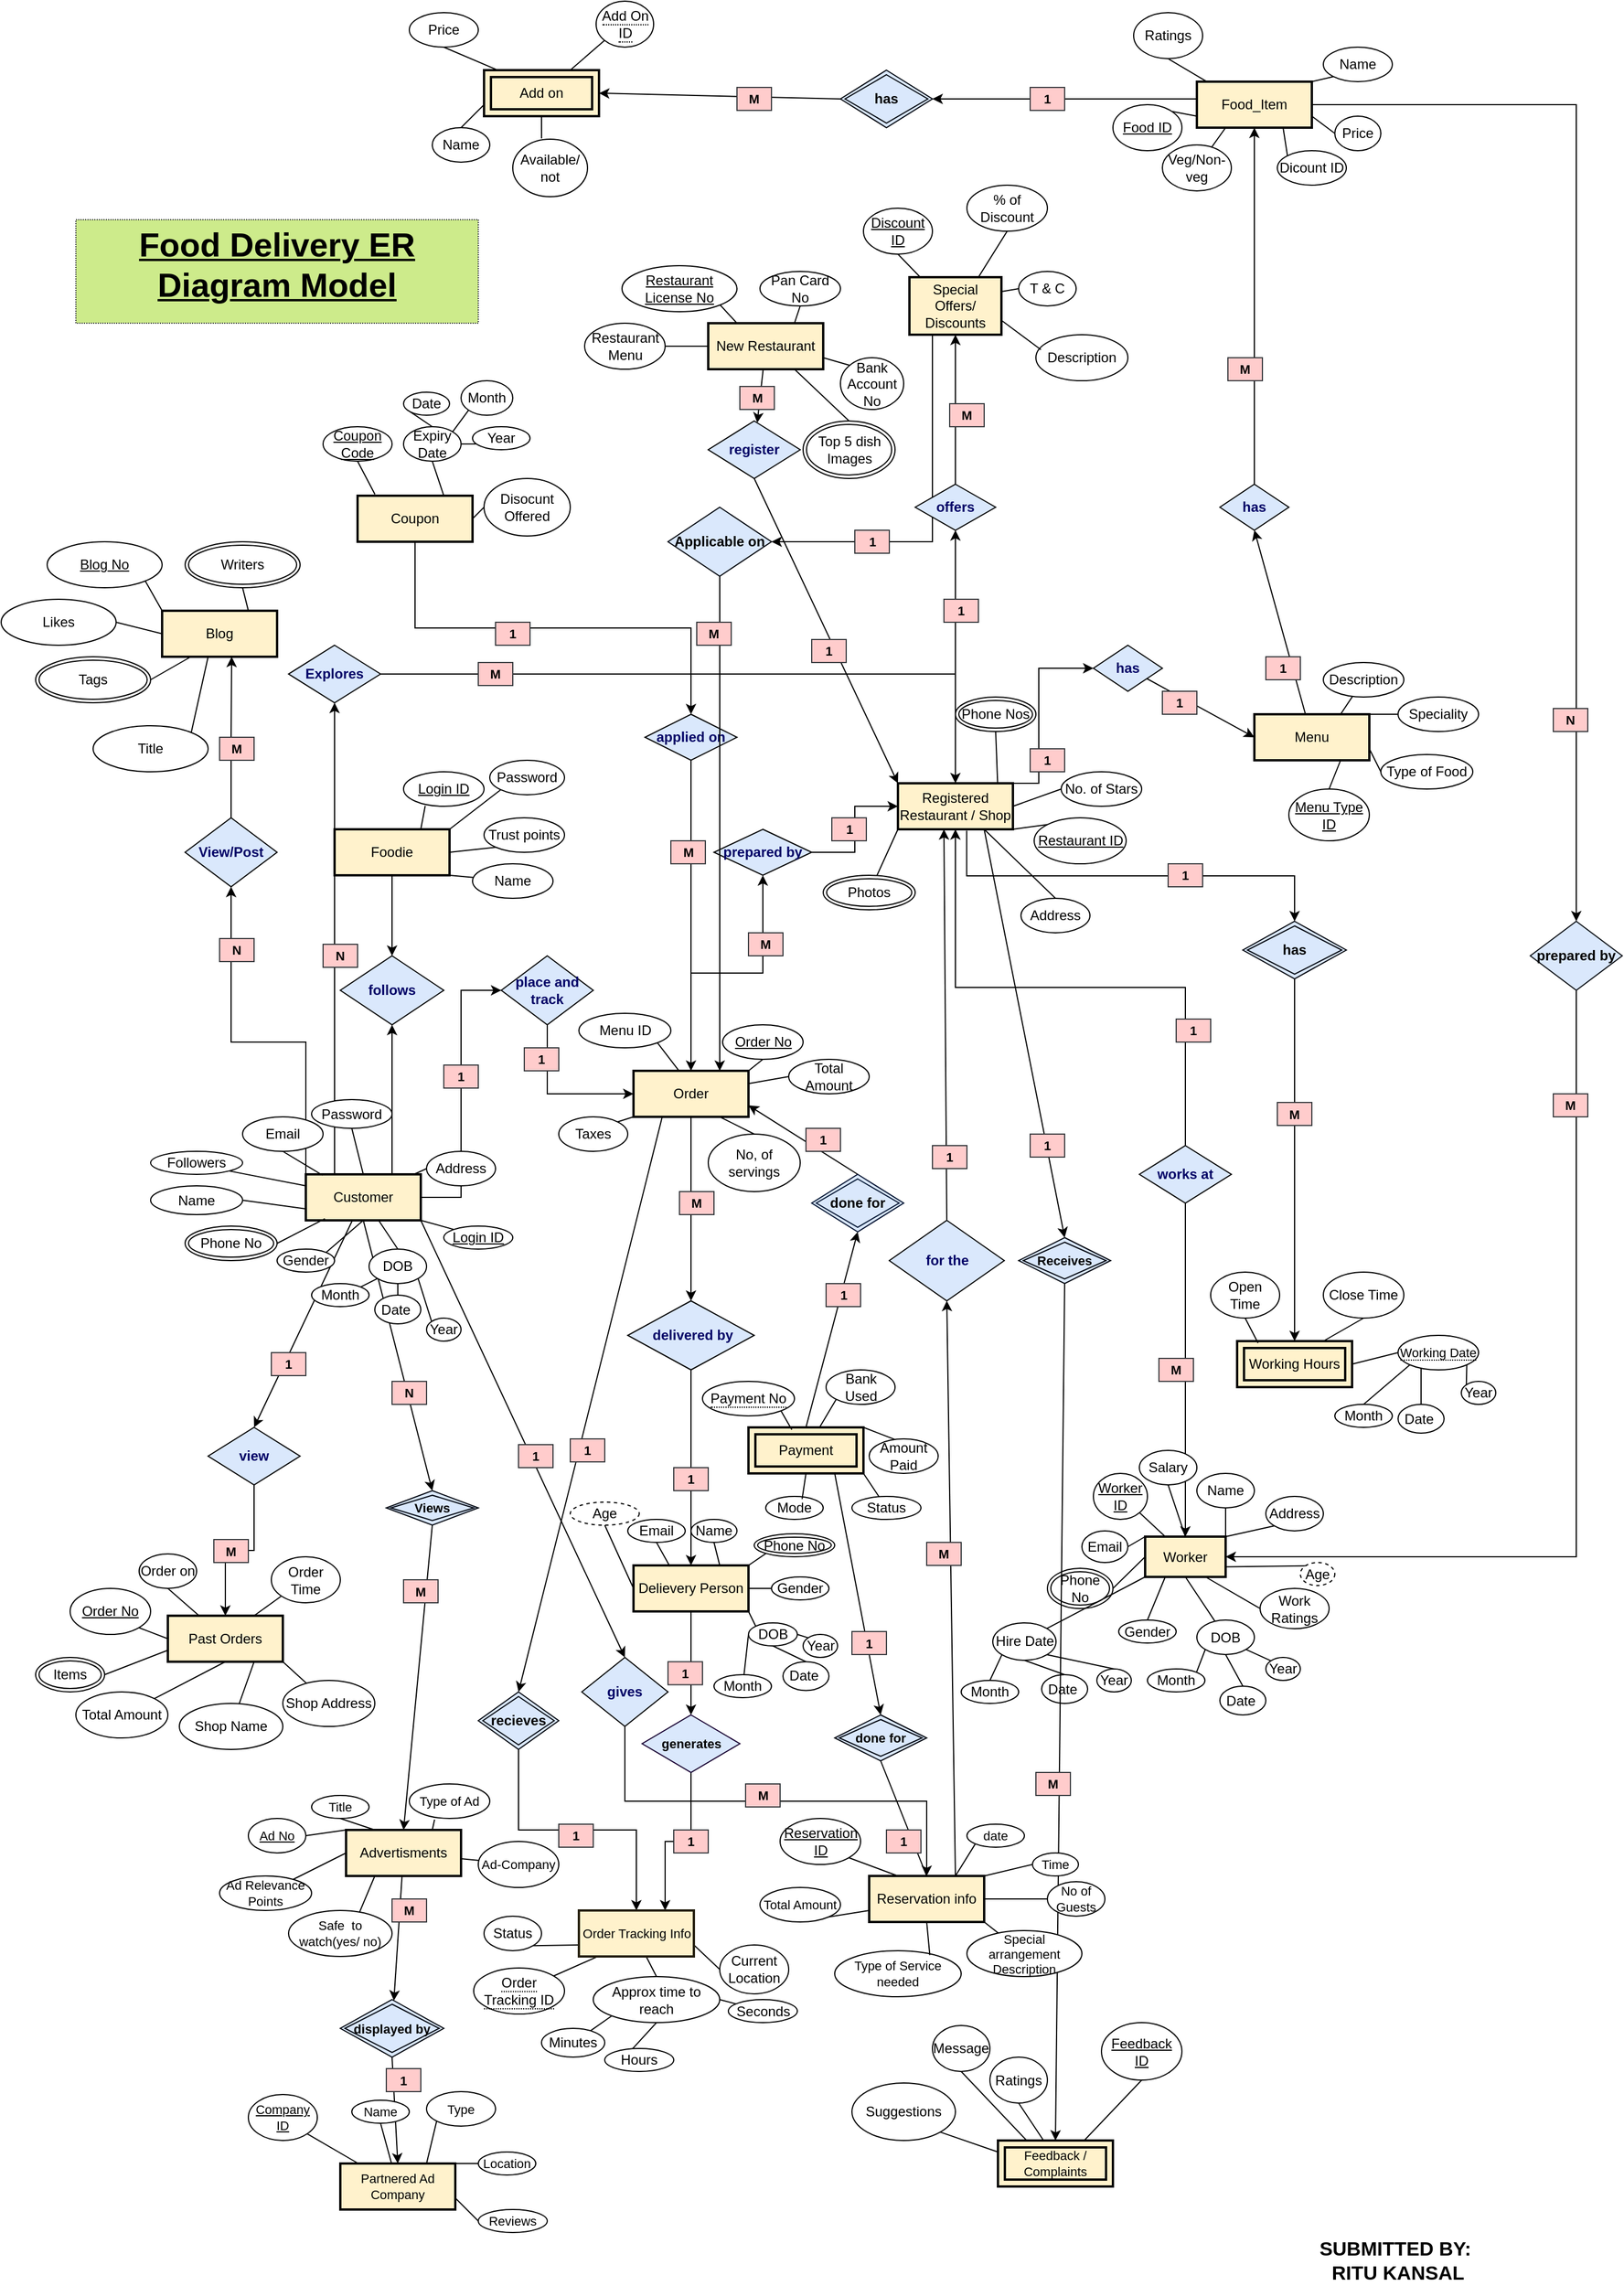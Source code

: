 <mxfile version="22.1.16" type="github">
  <diagram id="R2lEEEUBdFMjLlhIrx00" name="Page-1">
    <mxGraphModel dx="2100" dy="1350" grid="1" gridSize="10" guides="1" tooltips="1" connect="1" arrows="1" fold="1" page="1" pageScale="1" pageWidth="1654" pageHeight="2336" math="0" shadow="0" extFonts="Permanent Marker^https://fonts.googleapis.com/css?family=Permanent+Marker">
      <root>
        <mxCell id="0" />
        <mxCell id="1" parent="0" />
        <mxCell id="SwKZbsGES2z7DBq1MBqL-47" style="edgeStyle=elbowEdgeStyle;rounded=0;orthogonalLoop=1;jettySize=auto;elbow=vertical;html=1;exitX=0;exitY=0.5;exitDx=0;exitDy=0;" parent="1" source="SwKZbsGES2z7DBq1MBqL-1" target="SwKZbsGES2z7DBq1MBqL-16" edge="1">
          <mxGeometry relative="1" as="geometry" />
        </mxCell>
        <mxCell id="SwKZbsGES2z7DBq1MBqL-49" style="rounded=0;orthogonalLoop=1;jettySize=auto;elbow=vertical;html=1;exitX=0.75;exitY=0;exitDx=0;exitDy=0;entryX=0.5;entryY=1;entryDx=0;entryDy=0;" parent="1" source="SwKZbsGES2z7DBq1MBqL-1" target="SwKZbsGES2z7DBq1MBqL-24" edge="1">
          <mxGeometry relative="1" as="geometry" />
        </mxCell>
        <mxCell id="SwKZbsGES2z7DBq1MBqL-50" style="rounded=0;orthogonalLoop=1;jettySize=auto;html=1;exitX=1;exitY=0.5;exitDx=0;exitDy=0;entryX=0;entryY=0.5;entryDx=0;entryDy=0;edgeStyle=elbowEdgeStyle;" parent="1" source="SwKZbsGES2z7DBq1MBqL-1" target="SwKZbsGES2z7DBq1MBqL-32" edge="1">
          <mxGeometry relative="1" as="geometry" />
        </mxCell>
        <mxCell id="SwKZbsGES2z7DBq1MBqL-62" value="" style="rounded=0;orthogonalLoop=1;jettySize=auto;elbow=vertical;html=1;entryX=0.5;entryY=0;entryDx=0;entryDy=0;" parent="1" source="SwKZbsGES2z7DBq1MBqL-1" target="SwKZbsGES2z7DBq1MBqL-37" edge="1">
          <mxGeometry relative="1" as="geometry" />
        </mxCell>
        <mxCell id="eeaePBteNYfUoXrNK9nO-4" style="rounded=0;orthogonalLoop=1;jettySize=auto;html=1;exitX=0.5;exitY=1;exitDx=0;exitDy=0;entryX=0.5;entryY=0;entryDx=0;entryDy=0;" parent="1" source="SwKZbsGES2z7DBq1MBqL-1" target="AdmhBacE_TA-sbNxyLRo-337" edge="1">
          <mxGeometry relative="1" as="geometry">
            <mxPoint x="515" y="1300.0" as="targetPoint" />
          </mxGeometry>
        </mxCell>
        <mxCell id="AdmhBacE_TA-sbNxyLRo-68" style="rounded=0;orthogonalLoop=1;jettySize=auto;html=1;exitX=0.25;exitY=1;exitDx=0;exitDy=0;entryX=0.5;entryY=0;entryDx=0;entryDy=0;" edge="1" parent="1" source="SwKZbsGES2z7DBq1MBqL-6" target="AdmhBacE_TA-sbNxyLRo-81">
          <mxGeometry relative="1" as="geometry">
            <mxPoint x="620" y="1480" as="targetPoint" />
          </mxGeometry>
        </mxCell>
        <mxCell id="AdmhBacE_TA-sbNxyLRo-194" style="rounded=0;orthogonalLoop=1;jettySize=auto;html=1;exitX=1;exitY=1;exitDx=0;exitDy=0;entryX=0;entryY=0;entryDx=0;entryDy=0;endArrow=none;endFill=0;" edge="1" parent="1" source="SwKZbsGES2z7DBq1MBqL-1" target="AdmhBacE_TA-sbNxyLRo-19">
          <mxGeometry relative="1" as="geometry" />
        </mxCell>
        <mxCell id="AdmhBacE_TA-sbNxyLRo-214" style="rounded=0;orthogonalLoop=1;jettySize=auto;html=1;entryX=0.5;entryY=0;entryDx=0;entryDy=0;exitX=1;exitY=1;exitDx=0;exitDy=0;" edge="1" parent="1" source="SwKZbsGES2z7DBq1MBqL-1" target="SwKZbsGES2z7DBq1MBqL-88">
          <mxGeometry relative="1" as="geometry">
            <mxPoint x="530" y="1070" as="sourcePoint" />
          </mxGeometry>
        </mxCell>
        <mxCell id="AdmhBacE_TA-sbNxyLRo-371" style="edgeStyle=none;shape=connector;curved=0;rounded=0;orthogonalLoop=1;jettySize=auto;html=1;exitX=0.25;exitY=0;exitDx=0;exitDy=0;entryX=0.5;entryY=1;entryDx=0;entryDy=0;labelBackgroundColor=default;strokeColor=default;align=center;verticalAlign=middle;fontFamily=Helvetica;fontSize=11;fontColor=default;endArrow=classic;endFill=1;" edge="1" parent="1" source="SwKZbsGES2z7DBq1MBqL-1" target="SwKZbsGES2z7DBq1MBqL-85">
          <mxGeometry relative="1" as="geometry" />
        </mxCell>
        <mxCell id="SwKZbsGES2z7DBq1MBqL-1" value="Customer" style="whiteSpace=wrap;html=1;align=center;fillColor=#fff2cc;strokeColor=#000000;strokeWidth=2;fontStyle=0" parent="1" vertex="1">
          <mxGeometry x="435" y="1030" width="100" height="40" as="geometry" />
        </mxCell>
        <mxCell id="SwKZbsGES2z7DBq1MBqL-48" style="rounded=0;orthogonalLoop=1;jettySize=auto;elbow=vertical;html=1;exitX=0.5;exitY=1;exitDx=0;exitDy=0;entryX=0.5;entryY=0;entryDx=0;entryDy=0;" parent="1" source="SwKZbsGES2z7DBq1MBqL-2" target="SwKZbsGES2z7DBq1MBqL-24" edge="1">
          <mxGeometry relative="1" as="geometry" />
        </mxCell>
        <mxCell id="AdmhBacE_TA-sbNxyLRo-184" style="rounded=0;orthogonalLoop=1;jettySize=auto;html=1;exitX=1;exitY=0;exitDx=0;exitDy=0;entryX=0;entryY=1;entryDx=0;entryDy=0;endArrow=none;endFill=0;" edge="1" parent="1" source="SwKZbsGES2z7DBq1MBqL-2" target="AdmhBacE_TA-sbNxyLRo-15">
          <mxGeometry relative="1" as="geometry" />
        </mxCell>
        <mxCell id="AdmhBacE_TA-sbNxyLRo-185" style="rounded=0;orthogonalLoop=1;jettySize=auto;html=1;exitX=1;exitY=0.5;exitDx=0;exitDy=0;entryX=0;entryY=1;entryDx=0;entryDy=0;endArrow=none;endFill=0;" edge="1" parent="1" source="SwKZbsGES2z7DBq1MBqL-2" target="AdmhBacE_TA-sbNxyLRo-16">
          <mxGeometry relative="1" as="geometry" />
        </mxCell>
        <mxCell id="AdmhBacE_TA-sbNxyLRo-186" style="rounded=0;orthogonalLoop=1;jettySize=auto;html=1;exitX=1;exitY=1;exitDx=0;exitDy=0;endArrow=none;endFill=0;" edge="1" parent="1" source="SwKZbsGES2z7DBq1MBqL-2" target="AdmhBacE_TA-sbNxyLRo-17">
          <mxGeometry relative="1" as="geometry" />
        </mxCell>
        <mxCell id="SwKZbsGES2z7DBq1MBqL-2" value="Foodie" style="whiteSpace=wrap;html=1;align=center;fillColor=#fff2cc;strokeColor=default;strokeWidth=2;" parent="1" vertex="1">
          <mxGeometry x="460" y="730" width="100" height="40" as="geometry" />
        </mxCell>
        <mxCell id="AdmhBacE_TA-sbNxyLRo-70" style="edgeStyle=orthogonalEdgeStyle;rounded=0;orthogonalLoop=1;jettySize=auto;html=1;exitX=0.5;exitY=1;exitDx=0;exitDy=0;entryX=0.75;entryY=0;entryDx=0;entryDy=0;" edge="1" parent="1" source="AdmhBacE_TA-sbNxyLRo-393" target="AdmhBacE_TA-sbNxyLRo-392">
          <mxGeometry relative="1" as="geometry" />
        </mxCell>
        <mxCell id="AdmhBacE_TA-sbNxyLRo-228" style="edgeStyle=none;rounded=0;orthogonalLoop=1;jettySize=auto;html=1;exitX=1;exitY=0.5;exitDx=0;exitDy=0;entryX=0;entryY=0.5;entryDx=0;entryDy=0;endArrow=none;endFill=0;" edge="1" parent="1" source="SwKZbsGES2z7DBq1MBqL-3" target="AdmhBacE_TA-sbNxyLRo-51">
          <mxGeometry relative="1" as="geometry" />
        </mxCell>
        <mxCell id="AdmhBacE_TA-sbNxyLRo-229" style="edgeStyle=none;rounded=0;orthogonalLoop=1;jettySize=auto;html=1;exitX=1;exitY=1;exitDx=0;exitDy=0;entryX=0;entryY=0;entryDx=0;entryDy=0;endArrow=none;endFill=0;" edge="1" parent="1" source="SwKZbsGES2z7DBq1MBqL-3" target="AdmhBacE_TA-sbNxyLRo-58">
          <mxGeometry relative="1" as="geometry" />
        </mxCell>
        <mxCell id="SwKZbsGES2z7DBq1MBqL-3" value="Delievery Person" style="whiteSpace=wrap;html=1;align=center;fillColor=#fff2cc;strokeColor=default;strokeWidth=2;" parent="1" vertex="1">
          <mxGeometry x="720" y="1370" width="100" height="40" as="geometry" />
        </mxCell>
        <mxCell id="AdmhBacE_TA-sbNxyLRo-270" style="edgeStyle=none;shape=connector;curved=0;rounded=0;orthogonalLoop=1;jettySize=auto;html=1;exitX=0;exitY=0.75;exitDx=0;exitDy=0;entryX=1;entryY=0.5;entryDx=0;entryDy=0;labelBackgroundColor=default;strokeColor=default;align=center;verticalAlign=middle;fontFamily=Helvetica;fontSize=11;fontColor=default;endArrow=none;endFill=0;" edge="1" parent="1" source="SwKZbsGES2z7DBq1MBqL-4" target="AdmhBacE_TA-sbNxyLRo-35">
          <mxGeometry relative="1" as="geometry" />
        </mxCell>
        <mxCell id="AdmhBacE_TA-sbNxyLRo-272" style="edgeStyle=none;shape=connector;curved=0;rounded=0;orthogonalLoop=1;jettySize=auto;html=1;exitX=1;exitY=1;exitDx=0;exitDy=0;labelBackgroundColor=default;strokeColor=default;align=center;verticalAlign=middle;fontFamily=Helvetica;fontSize=11;fontColor=default;endArrow=none;endFill=0;" edge="1" parent="1" source="SwKZbsGES2z7DBq1MBqL-4" target="AdmhBacE_TA-sbNxyLRo-31">
          <mxGeometry relative="1" as="geometry" />
        </mxCell>
        <mxCell id="AdmhBacE_TA-sbNxyLRo-273" style="edgeStyle=none;shape=connector;curved=0;rounded=0;orthogonalLoop=1;jettySize=auto;html=1;exitX=0.75;exitY=1;exitDx=0;exitDy=0;labelBackgroundColor=default;strokeColor=default;align=center;verticalAlign=middle;fontFamily=Helvetica;fontSize=11;fontColor=default;endArrow=none;endFill=0;" edge="1" parent="1" source="SwKZbsGES2z7DBq1MBqL-4" target="AdmhBacE_TA-sbNxyLRo-30">
          <mxGeometry relative="1" as="geometry" />
        </mxCell>
        <mxCell id="AdmhBacE_TA-sbNxyLRo-274" style="edgeStyle=none;shape=connector;curved=0;rounded=0;orthogonalLoop=1;jettySize=auto;html=1;exitX=0.5;exitY=1;exitDx=0;exitDy=0;entryX=1;entryY=0;entryDx=0;entryDy=0;labelBackgroundColor=default;strokeColor=default;align=center;verticalAlign=middle;fontFamily=Helvetica;fontSize=11;fontColor=default;endArrow=none;endFill=0;" edge="1" parent="1" source="SwKZbsGES2z7DBq1MBqL-4" target="AdmhBacE_TA-sbNxyLRo-29">
          <mxGeometry relative="1" as="geometry" />
        </mxCell>
        <mxCell id="SwKZbsGES2z7DBq1MBqL-4" value="Past Orders" style="whiteSpace=wrap;html=1;align=center;fillColor=#fff2cc;strokeColor=default;strokeWidth=2;" parent="1" vertex="1">
          <mxGeometry x="315" y="1413.75" width="100" height="40" as="geometry" />
        </mxCell>
        <mxCell id="SwKZbsGES2z7DBq1MBqL-5" value="Blog" style="whiteSpace=wrap;html=1;align=center;fillColor=#fff2cc;strokeColor=default;strokeWidth=2;" parent="1" vertex="1">
          <mxGeometry x="310" y="540" width="100" height="40" as="geometry" />
        </mxCell>
        <mxCell id="SwKZbsGES2z7DBq1MBqL-52" style="rounded=0;orthogonalLoop=1;jettySize=auto;html=1;exitX=0.5;exitY=0;exitDx=0;exitDy=0;entryX=0.5;entryY=1;entryDx=0;entryDy=0;edgeStyle=elbowEdgeStyle;elbow=vertical;" parent="1" source="SwKZbsGES2z7DBq1MBqL-6" target="SwKZbsGES2z7DBq1MBqL-34" edge="1">
          <mxGeometry relative="1" as="geometry" />
        </mxCell>
        <mxCell id="SwKZbsGES2z7DBq1MBqL-60" value="" style="rounded=0;orthogonalLoop=1;jettySize=auto;elbow=vertical;html=1;" parent="1" source="SwKZbsGES2z7DBq1MBqL-6" target="SwKZbsGES2z7DBq1MBqL-36" edge="1">
          <mxGeometry relative="1" as="geometry" />
        </mxCell>
        <mxCell id="AdmhBacE_TA-sbNxyLRo-204" style="rounded=0;orthogonalLoop=1;jettySize=auto;html=1;exitX=0.75;exitY=1;exitDx=0;exitDy=0;entryX=0.5;entryY=0;entryDx=0;entryDy=0;endArrow=none;endFill=0;" edge="1" parent="1" source="SwKZbsGES2z7DBq1MBqL-6" target="AdmhBacE_TA-sbNxyLRo-40">
          <mxGeometry relative="1" as="geometry" />
        </mxCell>
        <mxCell id="AdmhBacE_TA-sbNxyLRo-205" style="rounded=0;orthogonalLoop=1;jettySize=auto;html=1;exitX=0;exitY=1;exitDx=0;exitDy=0;entryX=1;entryY=0;entryDx=0;entryDy=0;endArrow=none;endFill=0;" edge="1" parent="1" source="SwKZbsGES2z7DBq1MBqL-6" target="AdmhBacE_TA-sbNxyLRo-39">
          <mxGeometry relative="1" as="geometry" />
        </mxCell>
        <mxCell id="SwKZbsGES2z7DBq1MBqL-6" value="Order" style="whiteSpace=wrap;html=1;align=center;fillColor=#fff2cc;strokeColor=default;strokeWidth=2;" parent="1" vertex="1">
          <mxGeometry x="720" y="940" width="100" height="40" as="geometry" />
        </mxCell>
        <mxCell id="SwKZbsGES2z7DBq1MBqL-68" value="" style="rounded=0;orthogonalLoop=1;jettySize=auto;elbow=vertical;html=1;" parent="1" source="SwKZbsGES2z7DBq1MBqL-7" target="SwKZbsGES2z7DBq1MBqL-45" edge="1">
          <mxGeometry relative="1" as="geometry" />
        </mxCell>
        <mxCell id="SwKZbsGES2z7DBq1MBqL-71" value="" style="edgeStyle=elbowEdgeStyle;rounded=0;orthogonalLoop=1;jettySize=auto;elbow=vertical;html=1;entryX=0.5;entryY=0;entryDx=0;entryDy=0;exitX=0.598;exitY=1.03;exitDx=0;exitDy=0;exitPerimeter=0;" parent="1" source="SwKZbsGES2z7DBq1MBqL-7" target="AdmhBacE_TA-sbNxyLRo-145" edge="1">
          <mxGeometry relative="1" as="geometry">
            <mxPoint x="1295" y="810" as="targetPoint" />
          </mxGeometry>
        </mxCell>
        <mxCell id="SwKZbsGES2z7DBq1MBqL-75" style="edgeStyle=elbowEdgeStyle;rounded=0;orthogonalLoop=1;jettySize=auto;html=1;entryX=0;entryY=0.5;entryDx=0;entryDy=0;exitX=0.75;exitY=0;exitDx=0;exitDy=0;" parent="1" source="SwKZbsGES2z7DBq1MBqL-7" target="SwKZbsGES2z7DBq1MBqL-35" edge="1">
          <mxGeometry relative="1" as="geometry">
            <mxPoint x="850" y="800" as="sourcePoint" />
          </mxGeometry>
        </mxCell>
        <mxCell id="AdmhBacE_TA-sbNxyLRo-206" style="rounded=0;orthogonalLoop=1;jettySize=auto;html=1;exitX=0;exitY=1;exitDx=0;exitDy=0;endArrow=none;endFill=0;" edge="1" parent="1" source="SwKZbsGES2z7DBq1MBqL-7" target="AdmhBacE_TA-sbNxyLRo-98">
          <mxGeometry relative="1" as="geometry" />
        </mxCell>
        <mxCell id="AdmhBacE_TA-sbNxyLRo-207" style="rounded=0;orthogonalLoop=1;jettySize=auto;html=1;exitX=0.75;exitY=1;exitDx=0;exitDy=0;entryX=0.5;entryY=0;entryDx=0;entryDy=0;endArrow=none;endFill=0;" edge="1" parent="1" source="SwKZbsGES2z7DBq1MBqL-7" target="AdmhBacE_TA-sbNxyLRo-94">
          <mxGeometry relative="1" as="geometry" />
        </mxCell>
        <mxCell id="AdmhBacE_TA-sbNxyLRo-208" style="rounded=0;orthogonalLoop=1;jettySize=auto;html=1;exitX=1;exitY=1;exitDx=0;exitDy=0;entryX=0;entryY=0;entryDx=0;entryDy=0;endArrow=none;endFill=0;" edge="1" parent="1" source="SwKZbsGES2z7DBq1MBqL-7" target="AdmhBacE_TA-sbNxyLRo-91">
          <mxGeometry relative="1" as="geometry" />
        </mxCell>
        <mxCell id="AdmhBacE_TA-sbNxyLRo-209" style="rounded=0;orthogonalLoop=1;jettySize=auto;html=1;exitX=1;exitY=0.5;exitDx=0;exitDy=0;entryX=0;entryY=0.5;entryDx=0;entryDy=0;endArrow=none;endFill=0;" edge="1" parent="1" source="SwKZbsGES2z7DBq1MBqL-7" target="AdmhBacE_TA-sbNxyLRo-92">
          <mxGeometry relative="1" as="geometry" />
        </mxCell>
        <mxCell id="AdmhBacE_TA-sbNxyLRo-279" style="edgeStyle=none;shape=connector;curved=0;rounded=0;orthogonalLoop=1;jettySize=auto;html=1;exitX=0.75;exitY=1;exitDx=0;exitDy=0;entryX=0.5;entryY=0;entryDx=0;entryDy=0;labelBackgroundColor=default;strokeColor=default;align=center;verticalAlign=middle;fontFamily=Helvetica;fontSize=11;fontColor=default;endArrow=classic;endFill=1;" edge="1" parent="1" source="SwKZbsGES2z7DBq1MBqL-7" target="AdmhBacE_TA-sbNxyLRo-277">
          <mxGeometry relative="1" as="geometry" />
        </mxCell>
        <mxCell id="SwKZbsGES2z7DBq1MBqL-7" value="Registered Restaurant / Shop" style="whiteSpace=wrap;html=1;align=center;fillColor=#fff2cc;strokeColor=default;strokeWidth=2;" parent="1" vertex="1">
          <mxGeometry x="950" y="690" width="100" height="40" as="geometry" />
        </mxCell>
        <mxCell id="SwKZbsGES2z7DBq1MBqL-58" value="" style="rounded=0;orthogonalLoop=1;jettySize=auto;elbow=vertical;html=1;entryX=0.5;entryY=1;entryDx=0;entryDy=0;" parent="1" source="SwKZbsGES2z7DBq1MBqL-8" target="SwKZbsGES2z7DBq1MBqL-38" edge="1">
          <mxGeometry relative="1" as="geometry" />
        </mxCell>
        <mxCell id="AdmhBacE_TA-sbNxyLRo-312" style="edgeStyle=none;shape=connector;curved=0;rounded=0;orthogonalLoop=1;jettySize=auto;html=1;exitX=0.75;exitY=0;exitDx=0;exitDy=0;labelBackgroundColor=default;strokeColor=default;align=center;verticalAlign=middle;fontFamily=Helvetica;fontSize=11;fontColor=default;endArrow=none;endFill=0;" edge="1" parent="1" source="SwKZbsGES2z7DBq1MBqL-8" target="AdmhBacE_TA-sbNxyLRo-47">
          <mxGeometry relative="1" as="geometry" />
        </mxCell>
        <mxCell id="AdmhBacE_TA-sbNxyLRo-313" style="edgeStyle=none;shape=connector;curved=0;rounded=0;orthogonalLoop=1;jettySize=auto;html=1;exitX=1;exitY=0;exitDx=0;exitDy=0;entryX=0;entryY=0.5;entryDx=0;entryDy=0;labelBackgroundColor=default;strokeColor=default;align=center;verticalAlign=middle;fontFamily=Helvetica;fontSize=11;fontColor=default;endArrow=none;endFill=0;" edge="1" parent="1" source="SwKZbsGES2z7DBq1MBqL-8" target="AdmhBacE_TA-sbNxyLRo-99">
          <mxGeometry relative="1" as="geometry" />
        </mxCell>
        <mxCell id="AdmhBacE_TA-sbNxyLRo-314" style="edgeStyle=none;shape=connector;curved=0;rounded=0;orthogonalLoop=1;jettySize=auto;html=1;exitX=1;exitY=0.75;exitDx=0;exitDy=0;entryX=0;entryY=0.5;entryDx=0;entryDy=0;labelBackgroundColor=default;strokeColor=default;align=center;verticalAlign=middle;fontFamily=Helvetica;fontSize=11;fontColor=default;endArrow=none;endFill=0;" edge="1" parent="1" source="SwKZbsGES2z7DBq1MBqL-8" target="AdmhBacE_TA-sbNxyLRo-100">
          <mxGeometry relative="1" as="geometry" />
        </mxCell>
        <mxCell id="AdmhBacE_TA-sbNxyLRo-315" style="edgeStyle=none;shape=connector;curved=0;rounded=0;orthogonalLoop=1;jettySize=auto;html=1;exitX=0.75;exitY=1;exitDx=0;exitDy=0;labelBackgroundColor=default;strokeColor=default;align=center;verticalAlign=middle;fontFamily=Helvetica;fontSize=11;fontColor=default;endArrow=none;endFill=0;entryX=0.5;entryY=0;entryDx=0;entryDy=0;" edge="1" parent="1" source="SwKZbsGES2z7DBq1MBqL-8" target="AdmhBacE_TA-sbNxyLRo-102">
          <mxGeometry relative="1" as="geometry">
            <mxPoint x="1330" y="690" as="targetPoint" />
          </mxGeometry>
        </mxCell>
        <mxCell id="SwKZbsGES2z7DBq1MBqL-8" value="Menu" style="whiteSpace=wrap;html=1;align=center;fillColor=#fff2cc;strokeColor=default;strokeWidth=2;" parent="1" vertex="1">
          <mxGeometry x="1260" y="630" width="100" height="40" as="geometry" />
        </mxCell>
        <mxCell id="SwKZbsGES2z7DBq1MBqL-95" value="" style="edgeStyle=elbowEdgeStyle;rounded=0;orthogonalLoop=1;jettySize=auto;elbow=vertical;html=1;entryX=1;entryY=0.5;entryDx=0;entryDy=0;" parent="1" source="SwKZbsGES2z7DBq1MBqL-9" target="AdmhBacE_TA-sbNxyLRo-137" edge="1">
          <mxGeometry relative="1" as="geometry">
            <mxPoint x="970" y="90" as="targetPoint" />
          </mxGeometry>
        </mxCell>
        <mxCell id="AdmhBacE_TA-sbNxyLRo-107" style="edgeStyle=orthogonalEdgeStyle;rounded=0;orthogonalLoop=1;jettySize=auto;html=1;exitX=1;exitY=0.5;exitDx=0;exitDy=0;entryX=0.5;entryY=0;entryDx=0;entryDy=0;" edge="1" parent="1" source="SwKZbsGES2z7DBq1MBqL-9" target="AdmhBacE_TA-sbNxyLRo-106">
          <mxGeometry relative="1" as="geometry" />
        </mxCell>
        <mxCell id="AdmhBacE_TA-sbNxyLRo-307" style="edgeStyle=none;shape=connector;curved=0;rounded=0;orthogonalLoop=1;jettySize=auto;html=1;exitX=1;exitY=0;exitDx=0;exitDy=0;entryX=0;entryY=1;entryDx=0;entryDy=0;labelBackgroundColor=default;strokeColor=default;align=center;verticalAlign=middle;fontFamily=Helvetica;fontSize=11;fontColor=default;endArrow=none;endFill=0;" edge="1" parent="1" source="SwKZbsGES2z7DBq1MBqL-9" target="AdmhBacE_TA-sbNxyLRo-103">
          <mxGeometry relative="1" as="geometry" />
        </mxCell>
        <mxCell id="AdmhBacE_TA-sbNxyLRo-308" style="edgeStyle=none;shape=connector;curved=0;rounded=0;orthogonalLoop=1;jettySize=auto;html=1;exitX=1;exitY=0.75;exitDx=0;exitDy=0;entryX=0;entryY=0.5;entryDx=0;entryDy=0;labelBackgroundColor=default;strokeColor=default;align=center;verticalAlign=middle;fontFamily=Helvetica;fontSize=11;fontColor=default;endArrow=none;endFill=0;" edge="1" parent="1" source="SwKZbsGES2z7DBq1MBqL-9" target="AdmhBacE_TA-sbNxyLRo-122">
          <mxGeometry relative="1" as="geometry" />
        </mxCell>
        <mxCell id="AdmhBacE_TA-sbNxyLRo-309" style="edgeStyle=none;shape=connector;curved=0;rounded=0;orthogonalLoop=1;jettySize=auto;html=1;exitX=0.75;exitY=1;exitDx=0;exitDy=0;entryX=0;entryY=0;entryDx=0;entryDy=0;labelBackgroundColor=default;strokeColor=default;align=center;verticalAlign=middle;fontFamily=Helvetica;fontSize=11;fontColor=default;endArrow=none;endFill=0;" edge="1" parent="1" source="SwKZbsGES2z7DBq1MBqL-9" target="AdmhBacE_TA-sbNxyLRo-129">
          <mxGeometry relative="1" as="geometry" />
        </mxCell>
        <mxCell id="AdmhBacE_TA-sbNxyLRo-310" style="edgeStyle=none;shape=connector;curved=0;rounded=0;orthogonalLoop=1;jettySize=auto;html=1;exitX=0.25;exitY=1;exitDx=0;exitDy=0;labelBackgroundColor=default;strokeColor=default;align=center;verticalAlign=middle;fontFamily=Helvetica;fontSize=11;fontColor=default;endArrow=none;endFill=0;" edge="1" parent="1" source="SwKZbsGES2z7DBq1MBqL-9" target="AdmhBacE_TA-sbNxyLRo-105">
          <mxGeometry relative="1" as="geometry" />
        </mxCell>
        <mxCell id="AdmhBacE_TA-sbNxyLRo-311" style="edgeStyle=none;shape=connector;curved=0;rounded=0;orthogonalLoop=1;jettySize=auto;html=1;exitX=0;exitY=0.75;exitDx=0;exitDy=0;entryX=1;entryY=0;entryDx=0;entryDy=0;labelBackgroundColor=default;strokeColor=default;align=center;verticalAlign=middle;fontFamily=Helvetica;fontSize=11;fontColor=default;endArrow=none;endFill=0;" edge="1" parent="1" source="SwKZbsGES2z7DBq1MBqL-9" target="AdmhBacE_TA-sbNxyLRo-132">
          <mxGeometry relative="1" as="geometry" />
        </mxCell>
        <mxCell id="SwKZbsGES2z7DBq1MBqL-9" value="Food_Item" style="whiteSpace=wrap;html=1;align=center;fillColor=#fff2cc;strokeColor=default;strokeWidth=2;" parent="1" vertex="1">
          <mxGeometry x="1210" y="80" width="100" height="40" as="geometry" />
        </mxCell>
        <mxCell id="SwKZbsGES2z7DBq1MBqL-65" value="" style="rounded=0;orthogonalLoop=1;jettySize=auto;elbow=vertical;html=1;" parent="1" source="SwKZbsGES2z7DBq1MBqL-12" target="SwKZbsGES2z7DBq1MBqL-42" edge="1">
          <mxGeometry relative="1" as="geometry" />
        </mxCell>
        <mxCell id="AdmhBacE_TA-sbNxyLRo-283" style="edgeStyle=none;shape=connector;curved=0;rounded=0;orthogonalLoop=1;jettySize=auto;html=1;exitX=1;exitY=0.75;exitDx=0;exitDy=0;entryX=0;entryY=0;entryDx=0;entryDy=0;labelBackgroundColor=default;strokeColor=default;align=center;verticalAlign=middle;fontFamily=Helvetica;fontSize=11;fontColor=default;endArrow=none;endFill=0;" edge="1" parent="1" source="SwKZbsGES2z7DBq1MBqL-12" target="AdmhBacE_TA-sbNxyLRo-153">
          <mxGeometry relative="1" as="geometry" />
        </mxCell>
        <mxCell id="AdmhBacE_TA-sbNxyLRo-287" value="" style="edgeStyle=none;shape=connector;curved=0;rounded=0;orthogonalLoop=1;jettySize=auto;html=1;labelBackgroundColor=default;strokeColor=default;align=center;verticalAlign=middle;fontFamily=Helvetica;fontSize=11;fontColor=default;endArrow=none;endFill=0;" edge="1" parent="1" source="SwKZbsGES2z7DBq1MBqL-12" target="AdmhBacE_TA-sbNxyLRo-154">
          <mxGeometry relative="1" as="geometry" />
        </mxCell>
        <mxCell id="AdmhBacE_TA-sbNxyLRo-301" style="edgeStyle=none;shape=connector;curved=0;rounded=0;orthogonalLoop=1;jettySize=auto;html=1;exitX=0.75;exitY=1;exitDx=0;exitDy=0;entryX=0.5;entryY=0;entryDx=0;entryDy=0;labelBackgroundColor=default;strokeColor=default;align=center;verticalAlign=middle;fontFamily=Helvetica;fontSize=11;fontColor=default;endArrow=none;endFill=0;" edge="1" parent="1" source="SwKZbsGES2z7DBq1MBqL-12" target="AdmhBacE_TA-sbNxyLRo-155">
          <mxGeometry relative="1" as="geometry" />
        </mxCell>
        <mxCell id="SwKZbsGES2z7DBq1MBqL-12" value="New Restaurant" style="whiteSpace=wrap;html=1;align=center;fillColor=#fff2cc;strokeColor=default;strokeWidth=2;" parent="1" vertex="1">
          <mxGeometry x="785" y="290" width="100" height="40" as="geometry" />
        </mxCell>
        <mxCell id="SwKZbsGES2z7DBq1MBqL-80" value="" style="edgeStyle=elbowEdgeStyle;rounded=0;orthogonalLoop=1;jettySize=auto;elbow=vertical;html=1;" parent="1" source="SwKZbsGES2z7DBq1MBqL-13" target="SwKZbsGES2z7DBq1MBqL-41" edge="1">
          <mxGeometry relative="1" as="geometry" />
        </mxCell>
        <mxCell id="AdmhBacE_TA-sbNxyLRo-172" style="rounded=0;orthogonalLoop=1;jettySize=auto;html=1;exitX=1;exitY=0.5;exitDx=0;exitDy=0;entryX=0;entryY=0.5;entryDx=0;entryDy=0;endArrow=none;endFill=0;" edge="1" parent="1" source="SwKZbsGES2z7DBq1MBqL-13" target="AdmhBacE_TA-sbNxyLRo-13">
          <mxGeometry relative="1" as="geometry" />
        </mxCell>
        <mxCell id="AdmhBacE_TA-sbNxyLRo-173" style="rounded=0;orthogonalLoop=1;jettySize=auto;html=1;exitX=0.75;exitY=0;exitDx=0;exitDy=0;entryX=0.5;entryY=1;entryDx=0;entryDy=0;endArrow=none;endFill=0;" edge="1" parent="1" source="SwKZbsGES2z7DBq1MBqL-13" target="AdmhBacE_TA-sbNxyLRo-9">
          <mxGeometry relative="1" as="geometry" />
        </mxCell>
        <mxCell id="SwKZbsGES2z7DBq1MBqL-13" value="Coupon" style="whiteSpace=wrap;html=1;align=center;fillColor=#fff2cc;strokeColor=default;strokeWidth=2;" parent="1" vertex="1">
          <mxGeometry x="480" y="440" width="100" height="40" as="geometry" />
        </mxCell>
        <mxCell id="SwKZbsGES2z7DBq1MBqL-15" style="edgeStyle=orthogonalEdgeStyle;rounded=0;orthogonalLoop=1;jettySize=auto;html=1;exitX=0.5;exitY=1;exitDx=0;exitDy=0;" parent="1" source="SwKZbsGES2z7DBq1MBqL-1" target="SwKZbsGES2z7DBq1MBqL-1" edge="1">
          <mxGeometry relative="1" as="geometry" />
        </mxCell>
        <mxCell id="SwKZbsGES2z7DBq1MBqL-16" value="View/Post" style="shape=rhombus;perimeter=rhombusPerimeter;whiteSpace=wrap;html=1;align=center;fillColor=#dae8fc;strokeColor=default;fontStyle=1;fontColor=#000066;labelBorderColor=none;fillStyle=solid;rounded=0;shadow=0;strokeWidth=1;" parent="1" vertex="1">
          <mxGeometry x="330" y="720" width="80" height="60" as="geometry" />
        </mxCell>
        <mxCell id="SwKZbsGES2z7DBq1MBqL-24" value="follows" style="shape=rhombus;perimeter=rhombusPerimeter;whiteSpace=wrap;html=1;align=center;fillColor=#dae8fc;strokeColor=default;fontStyle=1;fontColor=#000066;labelBorderColor=none;fillStyle=solid;rounded=0;shadow=0;strokeWidth=1;" parent="1" vertex="1">
          <mxGeometry x="465" y="840" width="90" height="60" as="geometry" />
        </mxCell>
        <mxCell id="eeaePBteNYfUoXrNK9nO-10" style="edgeStyle=orthogonalEdgeStyle;rounded=0;orthogonalLoop=1;jettySize=auto;html=1;exitX=0.5;exitY=1;exitDx=0;exitDy=0;entryX=0;entryY=0.5;entryDx=0;entryDy=0;" parent="1" source="SwKZbsGES2z7DBq1MBqL-32" target="SwKZbsGES2z7DBq1MBqL-6" edge="1">
          <mxGeometry relative="1" as="geometry" />
        </mxCell>
        <mxCell id="SwKZbsGES2z7DBq1MBqL-32" value="place and track" style="shape=rhombus;perimeter=rhombusPerimeter;whiteSpace=wrap;html=1;align=center;fillColor=#dae8fc;strokeColor=default;fontStyle=1;fontColor=#000066;labelBorderColor=none;fillStyle=solid;rounded=0;shadow=0;strokeWidth=1;" parent="1" vertex="1">
          <mxGeometry x="605" y="840" width="80" height="60" as="geometry" />
        </mxCell>
        <mxCell id="SwKZbsGES2z7DBq1MBqL-53" style="rounded=0;orthogonalLoop=1;jettySize=auto;html=1;exitX=1;exitY=0.5;exitDx=0;exitDy=0;edgeStyle=elbowEdgeStyle;" parent="1" source="SwKZbsGES2z7DBq1MBqL-34" target="SwKZbsGES2z7DBq1MBqL-7" edge="1">
          <mxGeometry relative="1" as="geometry">
            <mxPoint x="840" y="860" as="targetPoint" />
          </mxGeometry>
        </mxCell>
        <mxCell id="SwKZbsGES2z7DBq1MBqL-34" value="prepared by" style="shape=rhombus;perimeter=rhombusPerimeter;whiteSpace=wrap;html=1;align=center;fillColor=#dae8fc;strokeColor=default;fontStyle=1;fontColor=#000066;labelBorderColor=none;fillStyle=solid;rounded=0;shadow=0;strokeWidth=1;" parent="1" vertex="1">
          <mxGeometry x="790" y="730" width="85" height="40" as="geometry" />
        </mxCell>
        <mxCell id="SwKZbsGES2z7DBq1MBqL-76" value="" style="rounded=0;orthogonalLoop=1;jettySize=auto;elbow=vertical;html=1;entryX=0;entryY=0.5;entryDx=0;entryDy=0;" parent="1" source="SwKZbsGES2z7DBq1MBqL-35" target="SwKZbsGES2z7DBq1MBqL-8" edge="1">
          <mxGeometry relative="1" as="geometry" />
        </mxCell>
        <mxCell id="SwKZbsGES2z7DBq1MBqL-35" value="has" style="shape=rhombus;perimeter=rhombusPerimeter;whiteSpace=wrap;html=1;align=center;fillColor=#dae8fc;strokeColor=default;fontStyle=1;fontColor=#000066;labelBorderColor=none;fillStyle=solid;rounded=0;shadow=0;strokeWidth=1;" parent="1" vertex="1">
          <mxGeometry x="1120" y="570" width="60" height="40" as="geometry" />
        </mxCell>
        <mxCell id="SwKZbsGES2z7DBq1MBqL-61" value="" style="edgeStyle=elbowEdgeStyle;rounded=0;orthogonalLoop=1;jettySize=auto;elbow=vertical;html=1;" parent="1" source="SwKZbsGES2z7DBq1MBqL-36" target="SwKZbsGES2z7DBq1MBqL-3" edge="1">
          <mxGeometry relative="1" as="geometry" />
        </mxCell>
        <mxCell id="SwKZbsGES2z7DBq1MBqL-36" value="&amp;nbsp;delivered by" style="shape=rhombus;perimeter=rhombusPerimeter;whiteSpace=wrap;html=1;align=center;fillColor=#dae8fc;strokeColor=default;fontStyle=1;fontColor=#000066;labelBorderColor=none;fillStyle=solid;rounded=0;shadow=0;strokeWidth=1;" parent="1" vertex="1">
          <mxGeometry x="715" y="1140" width="110" height="60" as="geometry" />
        </mxCell>
        <mxCell id="SwKZbsGES2z7DBq1MBqL-63" value="" style="edgeStyle=elbowEdgeStyle;rounded=0;orthogonalLoop=1;jettySize=auto;elbow=vertical;html=1;" parent="1" source="SwKZbsGES2z7DBq1MBqL-37" target="SwKZbsGES2z7DBq1MBqL-4" edge="1">
          <mxGeometry relative="1" as="geometry" />
        </mxCell>
        <mxCell id="SwKZbsGES2z7DBq1MBqL-37" value="view" style="shape=rhombus;perimeter=rhombusPerimeter;whiteSpace=wrap;html=1;align=center;fillColor=#dae8fc;strokeColor=default;fontStyle=1;fontColor=#000066;labelBorderColor=none;fillStyle=solid;rounded=0;shadow=0;strokeWidth=1;" parent="1" vertex="1">
          <mxGeometry x="350" y="1250" width="80" height="50" as="geometry" />
        </mxCell>
        <mxCell id="SwKZbsGES2z7DBq1MBqL-97" style="rounded=0;orthogonalLoop=1;jettySize=auto;elbow=vertical;html=1;exitX=0.5;exitY=0;exitDx=0;exitDy=0;" parent="1" source="SwKZbsGES2z7DBq1MBqL-38" target="SwKZbsGES2z7DBq1MBqL-9" edge="1">
          <mxGeometry relative="1" as="geometry" />
        </mxCell>
        <mxCell id="SwKZbsGES2z7DBq1MBqL-38" value="has" style="shape=rhombus;perimeter=rhombusPerimeter;whiteSpace=wrap;html=1;align=center;fillColor=#dae8fc;strokeColor=default;fontStyle=1;fontColor=#000066;labelBorderColor=none;fillStyle=solid;rounded=0;shadow=0;strokeWidth=1;" parent="1" vertex="1">
          <mxGeometry x="1230" y="430" width="60" height="40" as="geometry" />
        </mxCell>
        <mxCell id="AdmhBacE_TA-sbNxyLRo-127" style="edgeStyle=orthogonalEdgeStyle;rounded=0;orthogonalLoop=1;jettySize=auto;html=1;exitX=0.25;exitY=1;exitDx=0;exitDy=0;entryX=1;entryY=0.5;entryDx=0;entryDy=0;" edge="1" parent="1" source="SwKZbsGES2z7DBq1MBqL-39" target="AdmhBacE_TA-sbNxyLRo-124">
          <mxGeometry relative="1" as="geometry" />
        </mxCell>
        <mxCell id="AdmhBacE_TA-sbNxyLRo-290" style="edgeStyle=none;shape=connector;curved=0;rounded=0;orthogonalLoop=1;jettySize=auto;html=1;exitX=1;exitY=0.25;exitDx=0;exitDy=0;entryX=0;entryY=0.5;entryDx=0;entryDy=0;labelBackgroundColor=default;strokeColor=default;align=center;verticalAlign=middle;fontFamily=Helvetica;fontSize=11;fontColor=default;endArrow=none;endFill=0;" edge="1" parent="1" source="SwKZbsGES2z7DBq1MBqL-39" target="AdmhBacE_TA-sbNxyLRo-140">
          <mxGeometry relative="1" as="geometry" />
        </mxCell>
        <mxCell id="SwKZbsGES2z7DBq1MBqL-39" value="Special Offers/ Discounts" style="whiteSpace=wrap;html=1;align=center;fillColor=#fff2cc;strokeColor=default;strokeWidth=2;" parent="1" vertex="1">
          <mxGeometry x="960" y="250" width="80" height="50" as="geometry" />
        </mxCell>
        <mxCell id="SwKZbsGES2z7DBq1MBqL-96" style="rounded=0;orthogonalLoop=1;jettySize=auto;elbow=vertical;html=1;exitX=0;exitY=0.5;exitDx=0;exitDy=0;entryX=1;entryY=0.5;entryDx=0;entryDy=0;" parent="1" source="AdmhBacE_TA-sbNxyLRo-137" target="AdmhBacE_TA-sbNxyLRo-136" edge="1">
          <mxGeometry relative="1" as="geometry">
            <mxPoint x="680" y="90" as="targetPoint" />
            <mxPoint x="910" y="90" as="sourcePoint" />
          </mxGeometry>
        </mxCell>
        <mxCell id="SwKZbsGES2z7DBq1MBqL-82" style="rounded=0;orthogonalLoop=1;jettySize=auto;elbow=vertical;html=1;exitX=0.5;exitY=1;exitDx=0;exitDy=0;entryX=0.5;entryY=0;entryDx=0;entryDy=0;" parent="1" source="SwKZbsGES2z7DBq1MBqL-41" target="SwKZbsGES2z7DBq1MBqL-6" edge="1">
          <mxGeometry relative="1" as="geometry" />
        </mxCell>
        <mxCell id="eeaePBteNYfUoXrNK9nO-8" style="edgeStyle=none;rounded=0;orthogonalLoop=1;jettySize=auto;html=1;exitX=0.5;exitY=1;exitDx=0;exitDy=0;entryX=0;entryY=0;entryDx=0;entryDy=0;" parent="1" source="SwKZbsGES2z7DBq1MBqL-42" target="SwKZbsGES2z7DBq1MBqL-7" edge="1">
          <mxGeometry relative="1" as="geometry" />
        </mxCell>
        <mxCell id="SwKZbsGES2z7DBq1MBqL-42" value="register" style="shape=rhombus;perimeter=rhombusPerimeter;whiteSpace=wrap;html=1;align=center;fillColor=#dae8fc;strokeColor=default;fontStyle=1;fontColor=#000066;labelBorderColor=none;fillStyle=solid;rounded=0;shadow=0;strokeWidth=1;" parent="1" vertex="1">
          <mxGeometry x="785" y="375" width="80" height="50" as="geometry" />
        </mxCell>
        <mxCell id="AdmhBacE_TA-sbNxyLRo-236" style="edgeStyle=none;rounded=0;orthogonalLoop=1;jettySize=auto;html=1;exitX=0.25;exitY=1;exitDx=0;exitDy=0;entryX=0.5;entryY=0;entryDx=0;entryDy=0;endArrow=none;endFill=0;" edge="1" parent="1" source="SwKZbsGES2z7DBq1MBqL-43" target="AdmhBacE_TA-sbNxyLRo-113">
          <mxGeometry relative="1" as="geometry" />
        </mxCell>
        <mxCell id="AdmhBacE_TA-sbNxyLRo-237" style="edgeStyle=none;rounded=0;orthogonalLoop=1;jettySize=auto;html=1;exitX=0.5;exitY=1;exitDx=0;exitDy=0;endArrow=none;endFill=0;" edge="1" parent="1" source="SwKZbsGES2z7DBq1MBqL-43" target="AdmhBacE_TA-sbNxyLRo-114">
          <mxGeometry relative="1" as="geometry" />
        </mxCell>
        <mxCell id="AdmhBacE_TA-sbNxyLRo-239" style="edgeStyle=none;rounded=0;orthogonalLoop=1;jettySize=auto;html=1;exitX=0.75;exitY=1;exitDx=0;exitDy=0;entryX=0;entryY=0.5;entryDx=0;entryDy=0;endArrow=none;endFill=0;" edge="1" parent="1" source="SwKZbsGES2z7DBq1MBqL-43" target="AdmhBacE_TA-sbNxyLRo-120">
          <mxGeometry relative="1" as="geometry" />
        </mxCell>
        <mxCell id="SwKZbsGES2z7DBq1MBqL-43" value="Worker" style="whiteSpace=wrap;html=1;align=center;fillColor=#fff2cc;strokeColor=default;strokeWidth=2;" parent="1" vertex="1">
          <mxGeometry x="1165" y="1345" width="70" height="35" as="geometry" />
        </mxCell>
        <mxCell id="SwKZbsGES2z7DBq1MBqL-41" value="applied on" style="shape=rhombus;perimeter=rhombusPerimeter;whiteSpace=wrap;html=1;align=center;fillColor=#dae8fc;strokeColor=default;fontStyle=1;fontColor=#000066;labelBorderColor=none;fillStyle=solid;rounded=0;shadow=0;strokeWidth=1;" parent="1" vertex="1">
          <mxGeometry x="730" y="630" width="80" height="40" as="geometry" />
        </mxCell>
        <mxCell id="SwKZbsGES2z7DBq1MBqL-59" value="" style="edgeStyle=elbowEdgeStyle;rounded=0;orthogonalLoop=1;jettySize=auto;elbow=vertical;html=1;" parent="1" source="SwKZbsGES2z7DBq1MBqL-44" target="SwKZbsGES2z7DBq1MBqL-43" edge="1">
          <mxGeometry relative="1" as="geometry" />
        </mxCell>
        <mxCell id="SwKZbsGES2z7DBq1MBqL-44" value="works at" style="shape=rhombus;perimeter=rhombusPerimeter;whiteSpace=wrap;html=1;align=center;fillColor=#dae8fc;strokeColor=default;fontStyle=1;fontColor=#000066;labelBorderColor=none;fillStyle=solid;rounded=0;shadow=0;strokeWidth=1;" parent="1" vertex="1">
          <mxGeometry x="1160" y="1005" width="80" height="50" as="geometry" />
        </mxCell>
        <mxCell id="SwKZbsGES2z7DBq1MBqL-69" value="" style="edgeStyle=elbowEdgeStyle;rounded=0;orthogonalLoop=1;jettySize=auto;elbow=vertical;html=1;" parent="1" source="SwKZbsGES2z7DBq1MBqL-45" target="SwKZbsGES2z7DBq1MBqL-39" edge="1">
          <mxGeometry relative="1" as="geometry" />
        </mxCell>
        <mxCell id="SwKZbsGES2z7DBq1MBqL-45" value="offers" style="shape=rhombus;perimeter=rhombusPerimeter;whiteSpace=wrap;html=1;align=center;fillColor=#dae8fc;strokeColor=default;fontStyle=1;fontColor=#000066;labelBorderColor=none;fillStyle=solid;rounded=0;shadow=0;strokeWidth=1;" parent="1" vertex="1">
          <mxGeometry x="965" y="430" width="70" height="40" as="geometry" />
        </mxCell>
        <mxCell id="SwKZbsGES2z7DBq1MBqL-92" style="rounded=0;orthogonalLoop=1;jettySize=auto;elbow=vertical;html=1;exitX=0.75;exitY=0;exitDx=0;exitDy=0;entryX=0.5;entryY=1;entryDx=0;entryDy=0;" parent="1" source="SwKZbsGES2z7DBq1MBqL-64" target="SwKZbsGES2z7DBq1MBqL-89" edge="1">
          <mxGeometry relative="1" as="geometry">
            <mxPoint x="920" y="1220" as="targetPoint" />
          </mxGeometry>
        </mxCell>
        <mxCell id="AdmhBacE_TA-sbNxyLRo-364" style="edgeStyle=none;shape=connector;curved=0;rounded=0;orthogonalLoop=1;jettySize=auto;html=1;exitX=1;exitY=1;exitDx=0;exitDy=0;labelBackgroundColor=default;strokeColor=default;align=center;verticalAlign=middle;fontFamily=Helvetica;fontSize=11;fontColor=default;endArrow=none;endFill=0;" edge="1" parent="1" source="SwKZbsGES2z7DBq1MBqL-64" target="AdmhBacE_TA-sbNxyLRo-319">
          <mxGeometry relative="1" as="geometry" />
        </mxCell>
        <mxCell id="AdmhBacE_TA-sbNxyLRo-406" style="edgeStyle=none;shape=connector;curved=0;rounded=0;orthogonalLoop=1;jettySize=auto;html=1;exitX=1;exitY=0.5;exitDx=0;exitDy=0;entryX=0;entryY=0.5;entryDx=0;entryDy=0;labelBackgroundColor=default;strokeColor=default;align=center;verticalAlign=middle;fontFamily=Helvetica;fontSize=11;fontColor=default;endArrow=none;endFill=0;" edge="1" parent="1" source="SwKZbsGES2z7DBq1MBqL-64" target="AdmhBacE_TA-sbNxyLRo-405">
          <mxGeometry relative="1" as="geometry" />
        </mxCell>
        <mxCell id="SwKZbsGES2z7DBq1MBqL-64" value="Reservation info" style="whiteSpace=wrap;html=1;align=center;fillColor=#fff2cc;strokeColor=default;strokeWidth=2;" parent="1" vertex="1">
          <mxGeometry x="925" y="1640" width="100" height="40" as="geometry" />
        </mxCell>
        <mxCell id="SwKZbsGES2z7DBq1MBqL-74" value="" style="edgeStyle=elbowEdgeStyle;rounded=0;orthogonalLoop=1;jettySize=auto;elbow=vertical;html=1;exitX=0.5;exitY=1;exitDx=0;exitDy=0;entryX=0.5;entryY=0;entryDx=0;entryDy=0;" parent="1" source="AdmhBacE_TA-sbNxyLRo-145" target="AdmhBacE_TA-sbNxyLRo-144" edge="1">
          <mxGeometry relative="1" as="geometry">
            <mxPoint x="1295" y="870" as="sourcePoint" />
            <mxPoint x="1295" y="1170" as="targetPoint" />
          </mxGeometry>
        </mxCell>
        <mxCell id="SwKZbsGES2z7DBq1MBqL-79" style="edgeStyle=elbowEdgeStyle;rounded=0;orthogonalLoop=1;jettySize=auto;elbow=vertical;html=1;exitX=0.5;exitY=0;exitDx=0;exitDy=0;entryX=0.5;entryY=1;entryDx=0;entryDy=0;" parent="1" source="SwKZbsGES2z7DBq1MBqL-44" target="SwKZbsGES2z7DBq1MBqL-7" edge="1">
          <mxGeometry relative="1" as="geometry" />
        </mxCell>
        <mxCell id="AdmhBacE_TA-sbNxyLRo-18" style="edgeStyle=orthogonalEdgeStyle;rounded=0;orthogonalLoop=1;jettySize=auto;html=1;exitX=1;exitY=0.5;exitDx=0;exitDy=0;entryX=0.5;entryY=0;entryDx=0;entryDy=0;" edge="1" parent="1" source="SwKZbsGES2z7DBq1MBqL-85" target="SwKZbsGES2z7DBq1MBqL-7">
          <mxGeometry relative="1" as="geometry" />
        </mxCell>
        <mxCell id="SwKZbsGES2z7DBq1MBqL-85" value="Explores" style="shape=rhombus;perimeter=rhombusPerimeter;whiteSpace=wrap;html=1;align=center;fillColor=#dae8fc;strokeColor=default;fontStyle=1;fontColor=#000066;labelBorderColor=none;fillStyle=solid;rounded=0;shadow=0;strokeWidth=1;" parent="1" vertex="1">
          <mxGeometry x="420" y="570" width="80" height="50" as="geometry" />
        </mxCell>
        <mxCell id="SwKZbsGES2z7DBq1MBqL-91" style="rounded=0;orthogonalLoop=1;jettySize=auto;elbow=vertical;html=1;exitX=0.5;exitY=1;exitDx=0;exitDy=0;entryX=0.5;entryY=0;entryDx=0;entryDy=0;edgeStyle=orthogonalEdgeStyle;" parent="1" source="SwKZbsGES2z7DBq1MBqL-88" target="SwKZbsGES2z7DBq1MBqL-64" edge="1">
          <mxGeometry relative="1" as="geometry" />
        </mxCell>
        <mxCell id="SwKZbsGES2z7DBq1MBqL-88" value="gives" style="shape=rhombus;perimeter=rhombusPerimeter;whiteSpace=wrap;html=1;align=center;fillColor=#dae8fc;strokeColor=default;fontStyle=1;fontColor=#000066;labelBorderColor=none;fillStyle=solid;rounded=0;shadow=0;strokeWidth=1;" parent="1" vertex="1">
          <mxGeometry x="675" y="1450" width="75" height="60" as="geometry" />
        </mxCell>
        <mxCell id="SwKZbsGES2z7DBq1MBqL-93" style="rounded=0;orthogonalLoop=1;jettySize=auto;elbow=vertical;html=1;exitX=0.5;exitY=0;exitDx=0;exitDy=0;" parent="1" source="SwKZbsGES2z7DBq1MBqL-89" edge="1">
          <mxGeometry relative="1" as="geometry">
            <mxPoint x="990" y="730" as="targetPoint" />
          </mxGeometry>
        </mxCell>
        <mxCell id="SwKZbsGES2z7DBq1MBqL-89" value="for the" style="shape=rhombus;perimeter=rhombusPerimeter;whiteSpace=wrap;html=1;align=center;fillColor=#dae8fc;strokeColor=default;fontStyle=1;fontColor=#000066;labelBorderColor=none;fillStyle=solid;rounded=0;shadow=0;strokeWidth=1;" parent="1" vertex="1">
          <mxGeometry x="942.5" y="1070" width="100" height="70" as="geometry" />
        </mxCell>
        <mxCell id="AdmhBacE_TA-sbNxyLRo-351" value="" style="edgeStyle=none;shape=connector;curved=0;rounded=0;orthogonalLoop=1;jettySize=auto;html=1;labelBackgroundColor=default;strokeColor=default;align=center;verticalAlign=middle;fontFamily=Helvetica;fontSize=11;fontColor=default;endArrow=classic;endFill=1;" edge="1" parent="1" source="SwKZbsGES2z7DBq1MBqL-100" target="AdmhBacE_TA-sbNxyLRo-338">
          <mxGeometry relative="1" as="geometry" />
        </mxCell>
        <mxCell id="AdmhBacE_TA-sbNxyLRo-352" value="" style="edgeStyle=none;shape=connector;curved=0;rounded=0;orthogonalLoop=1;jettySize=auto;html=1;labelBackgroundColor=default;strokeColor=default;align=center;verticalAlign=middle;fontFamily=Helvetica;fontSize=11;fontColor=default;endArrow=none;endFill=0;" edge="1" parent="1" source="SwKZbsGES2z7DBq1MBqL-100" target="AdmhBacE_TA-sbNxyLRo-332">
          <mxGeometry relative="1" as="geometry" />
        </mxCell>
        <mxCell id="AdmhBacE_TA-sbNxyLRo-355" style="edgeStyle=none;shape=connector;curved=0;rounded=0;orthogonalLoop=1;jettySize=auto;html=1;exitX=0.25;exitY=0;exitDx=0;exitDy=0;entryX=0.5;entryY=1;entryDx=0;entryDy=0;labelBackgroundColor=default;strokeColor=default;align=center;verticalAlign=middle;fontFamily=Helvetica;fontSize=11;fontColor=default;endArrow=none;endFill=0;" edge="1" parent="1" source="SwKZbsGES2z7DBq1MBqL-100" target="AdmhBacE_TA-sbNxyLRo-335">
          <mxGeometry relative="1" as="geometry" />
        </mxCell>
        <mxCell id="AdmhBacE_TA-sbNxyLRo-356" style="edgeStyle=none;shape=connector;curved=0;rounded=0;orthogonalLoop=1;jettySize=auto;html=1;exitX=0;exitY=0;exitDx=0;exitDy=0;entryX=1;entryY=0.5;entryDx=0;entryDy=0;labelBackgroundColor=default;strokeColor=default;align=center;verticalAlign=middle;fontFamily=Helvetica;fontSize=11;fontColor=default;endArrow=none;endFill=0;" edge="1" parent="1" source="SwKZbsGES2z7DBq1MBqL-100" target="AdmhBacE_TA-sbNxyLRo-329">
          <mxGeometry relative="1" as="geometry" />
        </mxCell>
        <mxCell id="AdmhBacE_TA-sbNxyLRo-357" style="edgeStyle=none;shape=connector;curved=0;rounded=0;orthogonalLoop=1;jettySize=auto;html=1;exitX=0;exitY=0.5;exitDx=0;exitDy=0;labelBackgroundColor=default;strokeColor=default;align=center;verticalAlign=middle;fontFamily=Helvetica;fontSize=11;fontColor=default;endArrow=none;endFill=0;" edge="1" parent="1" source="SwKZbsGES2z7DBq1MBqL-100" target="AdmhBacE_TA-sbNxyLRo-330">
          <mxGeometry relative="1" as="geometry" />
        </mxCell>
        <mxCell id="SwKZbsGES2z7DBq1MBqL-100" value="Advertisments" style="whiteSpace=wrap;html=1;align=center;fillColor=#fff2cc;strokeColor=default;strokeWidth=2;" parent="1" vertex="1">
          <mxGeometry x="470" y="1600" width="100" height="40" as="geometry" />
        </mxCell>
        <mxCell id="eeaePBteNYfUoXrNK9nO-5" style="rounded=0;orthogonalLoop=1;jettySize=auto;html=1;exitX=0.5;exitY=1;exitDx=0;exitDy=0;entryX=0.5;entryY=0;entryDx=0;entryDy=0;" parent="1" source="AdmhBacE_TA-sbNxyLRo-337" target="SwKZbsGES2z7DBq1MBqL-100" edge="1">
          <mxGeometry relative="1" as="geometry">
            <mxPoint x="515" y="1340.0" as="sourcePoint" />
          </mxGeometry>
        </mxCell>
        <mxCell id="eeaePBteNYfUoXrNK9nO-2" style="edgeStyle=orthogonalEdgeStyle;rounded=0;orthogonalLoop=1;jettySize=auto;html=1;exitX=0.5;exitY=0;exitDx=0;exitDy=0;entryX=0.605;entryY=1;entryDx=0;entryDy=0;entryPerimeter=0;" parent="1" source="SwKZbsGES2z7DBq1MBqL-16" target="SwKZbsGES2z7DBq1MBqL-5" edge="1">
          <mxGeometry relative="1" as="geometry" />
        </mxCell>
        <mxCell id="AdmhBacE_TA-sbNxyLRo-179" style="rounded=0;orthogonalLoop=1;jettySize=auto;html=1;exitX=1;exitY=1;exitDx=0;exitDy=0;entryX=0;entryY=0;entryDx=0;entryDy=0;endArrow=none;endFill=0;" edge="1" parent="1" source="AdmhBacE_TA-sbNxyLRo-2" target="SwKZbsGES2z7DBq1MBqL-5">
          <mxGeometry relative="1" as="geometry" />
        </mxCell>
        <mxCell id="AdmhBacE_TA-sbNxyLRo-2" value="Blog No" style="ellipse;whiteSpace=wrap;html=1;align=center;fontStyle=4;" vertex="1" parent="1">
          <mxGeometry x="210" y="480" width="100" height="40" as="geometry" />
        </mxCell>
        <mxCell id="AdmhBacE_TA-sbNxyLRo-178" style="rounded=0;orthogonalLoop=1;jettySize=auto;html=1;exitX=0.5;exitY=1;exitDx=0;exitDy=0;entryX=0.75;entryY=0;entryDx=0;entryDy=0;endArrow=none;endFill=0;" edge="1" parent="1" source="AdmhBacE_TA-sbNxyLRo-3" target="SwKZbsGES2z7DBq1MBqL-5">
          <mxGeometry relative="1" as="geometry" />
        </mxCell>
        <mxCell id="AdmhBacE_TA-sbNxyLRo-3" value="Writers" style="ellipse;shape=doubleEllipse;margin=3;whiteSpace=wrap;html=1;align=center;" vertex="1" parent="1">
          <mxGeometry x="330" y="480" width="100" height="40" as="geometry" />
        </mxCell>
        <mxCell id="AdmhBacE_TA-sbNxyLRo-180" style="rounded=0;orthogonalLoop=1;jettySize=auto;html=1;exitX=1;exitY=0.5;exitDx=0;exitDy=0;entryX=0;entryY=0.5;entryDx=0;entryDy=0;endArrow=none;endFill=0;" edge="1" parent="1" source="AdmhBacE_TA-sbNxyLRo-4" target="SwKZbsGES2z7DBq1MBqL-5">
          <mxGeometry relative="1" as="geometry" />
        </mxCell>
        <mxCell id="AdmhBacE_TA-sbNxyLRo-4" value="Likes" style="ellipse;whiteSpace=wrap;html=1;align=center;" vertex="1" parent="1">
          <mxGeometry x="170" y="530" width="100" height="40" as="geometry" />
        </mxCell>
        <mxCell id="AdmhBacE_TA-sbNxyLRo-181" style="rounded=0;orthogonalLoop=1;jettySize=auto;html=1;exitX=1;exitY=0.5;exitDx=0;exitDy=0;entryX=0.25;entryY=1;entryDx=0;entryDy=0;endArrow=none;endFill=0;" edge="1" parent="1" source="AdmhBacE_TA-sbNxyLRo-5" target="SwKZbsGES2z7DBq1MBqL-5">
          <mxGeometry relative="1" as="geometry" />
        </mxCell>
        <mxCell id="AdmhBacE_TA-sbNxyLRo-5" value="Tags" style="ellipse;shape=doubleEllipse;margin=3;whiteSpace=wrap;html=1;align=center;" vertex="1" parent="1">
          <mxGeometry x="200" y="580" width="100" height="40" as="geometry" />
        </mxCell>
        <mxCell id="AdmhBacE_TA-sbNxyLRo-182" style="rounded=0;orthogonalLoop=1;jettySize=auto;html=1;exitX=1;exitY=0;exitDx=0;exitDy=0;endArrow=none;endFill=0;" edge="1" parent="1" source="AdmhBacE_TA-sbNxyLRo-6">
          <mxGeometry relative="1" as="geometry">
            <mxPoint x="350" y="580.0" as="targetPoint" />
          </mxGeometry>
        </mxCell>
        <mxCell id="AdmhBacE_TA-sbNxyLRo-6" value="Title" style="ellipse;whiteSpace=wrap;html=1;align=center;" vertex="1" parent="1">
          <mxGeometry x="250" y="640" width="100" height="40" as="geometry" />
        </mxCell>
        <mxCell id="AdmhBacE_TA-sbNxyLRo-7" value="Coupon Code" style="ellipse;whiteSpace=wrap;html=1;align=center;fontStyle=4;" vertex="1" parent="1">
          <mxGeometry x="450" y="380" width="60" height="30" as="geometry" />
        </mxCell>
        <mxCell id="AdmhBacE_TA-sbNxyLRo-176" style="rounded=0;orthogonalLoop=1;jettySize=auto;html=1;exitX=1;exitY=0;exitDx=0;exitDy=0;entryX=0;entryY=1;entryDx=0;entryDy=0;endArrow=none;endFill=0;" edge="1" parent="1" source="AdmhBacE_TA-sbNxyLRo-9" target="AdmhBacE_TA-sbNxyLRo-11">
          <mxGeometry relative="1" as="geometry" />
        </mxCell>
        <mxCell id="AdmhBacE_TA-sbNxyLRo-177" style="edgeStyle=orthogonalEdgeStyle;rounded=0;orthogonalLoop=1;jettySize=auto;html=1;exitX=1;exitY=0.5;exitDx=0;exitDy=0;entryX=0;entryY=1;entryDx=0;entryDy=0;" edge="1" parent="1" source="AdmhBacE_TA-sbNxyLRo-9" target="AdmhBacE_TA-sbNxyLRo-10">
          <mxGeometry relative="1" as="geometry" />
        </mxCell>
        <mxCell id="AdmhBacE_TA-sbNxyLRo-9" value="Expiry Date" style="ellipse;whiteSpace=wrap;html=1;align=center;" vertex="1" parent="1">
          <mxGeometry x="520" y="380" width="50" height="30" as="geometry" />
        </mxCell>
        <mxCell id="AdmhBacE_TA-sbNxyLRo-10" value="Year" style="ellipse;whiteSpace=wrap;html=1;align=center;" vertex="1" parent="1">
          <mxGeometry x="580" y="380" width="50" height="20" as="geometry" />
        </mxCell>
        <mxCell id="AdmhBacE_TA-sbNxyLRo-11" value="Month" style="ellipse;whiteSpace=wrap;html=1;align=center;" vertex="1" parent="1">
          <mxGeometry x="570" y="340" width="45" height="30" as="geometry" />
        </mxCell>
        <mxCell id="AdmhBacE_TA-sbNxyLRo-175" style="rounded=0;orthogonalLoop=1;jettySize=auto;html=1;exitX=0;exitY=1;exitDx=0;exitDy=0;entryX=0.5;entryY=0;entryDx=0;entryDy=0;endArrow=none;endFill=0;" edge="1" parent="1" source="AdmhBacE_TA-sbNxyLRo-12" target="AdmhBacE_TA-sbNxyLRo-9">
          <mxGeometry relative="1" as="geometry" />
        </mxCell>
        <mxCell id="AdmhBacE_TA-sbNxyLRo-12" value="Date" style="ellipse;whiteSpace=wrap;html=1;align=center;" vertex="1" parent="1">
          <mxGeometry x="520" y="350" width="40" height="20" as="geometry" />
        </mxCell>
        <mxCell id="AdmhBacE_TA-sbNxyLRo-13" value="Disocunt Offered" style="ellipse;whiteSpace=wrap;html=1;align=center;" vertex="1" parent="1">
          <mxGeometry x="590" y="425" width="75" height="50" as="geometry" />
        </mxCell>
        <mxCell id="AdmhBacE_TA-sbNxyLRo-14" value="Login ID" style="ellipse;whiteSpace=wrap;html=1;align=center;fontStyle=4;" vertex="1" parent="1">
          <mxGeometry x="520" y="680" width="70" height="30" as="geometry" />
        </mxCell>
        <mxCell id="AdmhBacE_TA-sbNxyLRo-15" value="Password" style="ellipse;whiteSpace=wrap;html=1;align=center;" vertex="1" parent="1">
          <mxGeometry x="595" y="670" width="65" height="30" as="geometry" />
        </mxCell>
        <mxCell id="AdmhBacE_TA-sbNxyLRo-16" value="Trust points" style="ellipse;whiteSpace=wrap;html=1;align=center;" vertex="1" parent="1">
          <mxGeometry x="590" y="720" width="70" height="30" as="geometry" />
        </mxCell>
        <mxCell id="AdmhBacE_TA-sbNxyLRo-17" value="Name" style="ellipse;whiteSpace=wrap;html=1;align=center;" vertex="1" parent="1">
          <mxGeometry x="580" y="760" width="70" height="30" as="geometry" />
        </mxCell>
        <mxCell id="AdmhBacE_TA-sbNxyLRo-19" value="Login ID" style="ellipse;whiteSpace=wrap;html=1;align=center;fontStyle=4;" vertex="1" parent="1">
          <mxGeometry x="555" y="1075" width="60" height="20" as="geometry" />
        </mxCell>
        <mxCell id="AdmhBacE_TA-sbNxyLRo-200" style="rounded=0;orthogonalLoop=1;jettySize=auto;html=1;exitX=0.5;exitY=1;exitDx=0;exitDy=0;entryX=0.5;entryY=0;entryDx=0;entryDy=0;endArrow=none;endFill=0;" edge="1" parent="1" source="AdmhBacE_TA-sbNxyLRo-20" target="SwKZbsGES2z7DBq1MBqL-1">
          <mxGeometry relative="1" as="geometry" />
        </mxCell>
        <mxCell id="AdmhBacE_TA-sbNxyLRo-20" value="Password" style="ellipse;whiteSpace=wrap;html=1;align=center;" vertex="1" parent="1">
          <mxGeometry x="440" y="965" width="70" height="25" as="geometry" />
        </mxCell>
        <mxCell id="AdmhBacE_TA-sbNxyLRo-189" style="rounded=0;orthogonalLoop=1;jettySize=auto;html=1;exitX=1;exitY=1;exitDx=0;exitDy=0;entryX=0;entryY=0.25;entryDx=0;entryDy=0;endArrow=none;endFill=0;" edge="1" parent="1" source="AdmhBacE_TA-sbNxyLRo-21" target="SwKZbsGES2z7DBq1MBqL-1">
          <mxGeometry relative="1" as="geometry" />
        </mxCell>
        <mxCell id="AdmhBacE_TA-sbNxyLRo-21" value="Followers" style="ellipse;whiteSpace=wrap;html=1;align=center;" vertex="1" parent="1">
          <mxGeometry x="300" y="1010" width="80" height="20" as="geometry" />
        </mxCell>
        <mxCell id="AdmhBacE_TA-sbNxyLRo-190" style="rounded=0;orthogonalLoop=1;jettySize=auto;html=1;exitX=1;exitY=0.5;exitDx=0;exitDy=0;entryX=0;entryY=0.75;entryDx=0;entryDy=0;endArrow=none;endFill=0;" edge="1" parent="1" source="AdmhBacE_TA-sbNxyLRo-22" target="SwKZbsGES2z7DBq1MBqL-1">
          <mxGeometry relative="1" as="geometry" />
        </mxCell>
        <mxCell id="AdmhBacE_TA-sbNxyLRo-22" value="Name" style="ellipse;whiteSpace=wrap;html=1;align=center;" vertex="1" parent="1">
          <mxGeometry x="300" y="1040" width="80" height="25" as="geometry" />
        </mxCell>
        <mxCell id="AdmhBacE_TA-sbNxyLRo-23" value="Phone No" style="ellipse;shape=doubleEllipse;margin=3;whiteSpace=wrap;html=1;align=center;" vertex="1" parent="1">
          <mxGeometry x="330" y="1075" width="80" height="30" as="geometry" />
        </mxCell>
        <mxCell id="AdmhBacE_TA-sbNxyLRo-26" value="Email" style="ellipse;whiteSpace=wrap;html=1;align=center;" vertex="1" parent="1">
          <mxGeometry x="380" y="980" width="70" height="30" as="geometry" />
        </mxCell>
        <mxCell id="AdmhBacE_TA-sbNxyLRo-192" style="rounded=0;orthogonalLoop=1;jettySize=auto;html=1;exitX=1;exitY=0;exitDx=0;exitDy=0;entryX=0.5;entryY=1;entryDx=0;entryDy=0;endArrow=none;endFill=0;" edge="1" parent="1" source="AdmhBacE_TA-sbNxyLRo-27" target="SwKZbsGES2z7DBq1MBqL-1">
          <mxGeometry relative="1" as="geometry" />
        </mxCell>
        <mxCell id="AdmhBacE_TA-sbNxyLRo-27" value="Gender" style="ellipse;whiteSpace=wrap;html=1;align=center;" vertex="1" parent="1">
          <mxGeometry x="410" y="1095" width="50" height="20" as="geometry" />
        </mxCell>
        <mxCell id="AdmhBacE_TA-sbNxyLRo-269" style="edgeStyle=none;shape=connector;curved=0;rounded=0;orthogonalLoop=1;jettySize=auto;html=1;exitX=1;exitY=1;exitDx=0;exitDy=0;entryX=0;entryY=0.5;entryDx=0;entryDy=0;labelBackgroundColor=default;strokeColor=default;align=center;verticalAlign=middle;fontFamily=Helvetica;fontSize=11;fontColor=default;endArrow=none;endFill=0;" edge="1" parent="1" source="AdmhBacE_TA-sbNxyLRo-28" target="SwKZbsGES2z7DBq1MBqL-4">
          <mxGeometry relative="1" as="geometry" />
        </mxCell>
        <mxCell id="AdmhBacE_TA-sbNxyLRo-28" value="Order No" style="ellipse;whiteSpace=wrap;html=1;align=center;fontStyle=4;" vertex="1" parent="1">
          <mxGeometry x="230" y="1390" width="70" height="40" as="geometry" />
        </mxCell>
        <mxCell id="AdmhBacE_TA-sbNxyLRo-29" value="Total Amount" style="ellipse;whiteSpace=wrap;html=1;align=center;" vertex="1" parent="1">
          <mxGeometry x="235" y="1480" width="80" height="40" as="geometry" />
        </mxCell>
        <mxCell id="AdmhBacE_TA-sbNxyLRo-30" value="Shop Name" style="ellipse;whiteSpace=wrap;html=1;align=center;" vertex="1" parent="1">
          <mxGeometry x="325" y="1490" width="90" height="40" as="geometry" />
        </mxCell>
        <mxCell id="AdmhBacE_TA-sbNxyLRo-31" value="Shop Address" style="ellipse;whiteSpace=wrap;html=1;align=center;" vertex="1" parent="1">
          <mxGeometry x="415" y="1470" width="80" height="40" as="geometry" />
        </mxCell>
        <mxCell id="AdmhBacE_TA-sbNxyLRo-267" style="edgeStyle=none;shape=connector;curved=0;rounded=0;orthogonalLoop=1;jettySize=auto;html=1;exitX=0.5;exitY=1;exitDx=0;exitDy=0;labelBackgroundColor=default;strokeColor=default;align=center;verticalAlign=middle;fontFamily=Helvetica;fontSize=11;fontColor=default;endArrow=none;endFill=0;" edge="1" parent="1" source="AdmhBacE_TA-sbNxyLRo-32" target="SwKZbsGES2z7DBq1MBqL-4">
          <mxGeometry relative="1" as="geometry" />
        </mxCell>
        <mxCell id="AdmhBacE_TA-sbNxyLRo-32" value="Order on" style="ellipse;whiteSpace=wrap;html=1;align=center;" vertex="1" parent="1">
          <mxGeometry x="290" y="1360" width="50" height="30" as="geometry" />
        </mxCell>
        <mxCell id="AdmhBacE_TA-sbNxyLRo-268" style="edgeStyle=none;shape=connector;curved=0;rounded=0;orthogonalLoop=1;jettySize=auto;html=1;exitX=0;exitY=1;exitDx=0;exitDy=0;entryX=0.75;entryY=0;entryDx=0;entryDy=0;labelBackgroundColor=default;strokeColor=default;align=center;verticalAlign=middle;fontFamily=Helvetica;fontSize=11;fontColor=default;endArrow=none;endFill=0;" edge="1" parent="1" source="AdmhBacE_TA-sbNxyLRo-33" target="SwKZbsGES2z7DBq1MBqL-4">
          <mxGeometry relative="1" as="geometry" />
        </mxCell>
        <mxCell id="AdmhBacE_TA-sbNxyLRo-33" value="Order Time" style="ellipse;whiteSpace=wrap;html=1;align=center;" vertex="1" parent="1">
          <mxGeometry x="405" y="1362.5" width="60" height="40" as="geometry" />
        </mxCell>
        <mxCell id="AdmhBacE_TA-sbNxyLRo-35" value="Items" style="ellipse;shape=doubleEllipse;margin=3;whiteSpace=wrap;html=1;align=center;" vertex="1" parent="1">
          <mxGeometry x="200" y="1450" width="60" height="30" as="geometry" />
        </mxCell>
        <mxCell id="AdmhBacE_TA-sbNxyLRo-202" style="rounded=0;orthogonalLoop=1;jettySize=auto;html=1;exitX=0.5;exitY=1;exitDx=0;exitDy=0;entryX=1;entryY=0;entryDx=0;entryDy=0;endArrow=none;endFill=0;" edge="1" parent="1" source="AdmhBacE_TA-sbNxyLRo-37" target="SwKZbsGES2z7DBq1MBqL-6">
          <mxGeometry relative="1" as="geometry" />
        </mxCell>
        <mxCell id="AdmhBacE_TA-sbNxyLRo-37" value="Order No" style="ellipse;whiteSpace=wrap;html=1;align=center;fontStyle=4;" vertex="1" parent="1">
          <mxGeometry x="797.5" y="900" width="70" height="30" as="geometry" />
        </mxCell>
        <mxCell id="AdmhBacE_TA-sbNxyLRo-38" value="Menu ID" style="ellipse;whiteSpace=wrap;html=1;align=center;" vertex="1" parent="1">
          <mxGeometry x="672.5" y="890" width="80" height="30" as="geometry" />
        </mxCell>
        <mxCell id="AdmhBacE_TA-sbNxyLRo-39" value="Taxes" style="ellipse;whiteSpace=wrap;html=1;align=center;" vertex="1" parent="1">
          <mxGeometry x="655" y="980" width="60" height="30" as="geometry" />
        </mxCell>
        <mxCell id="AdmhBacE_TA-sbNxyLRo-40" value="No, of servings" style="ellipse;whiteSpace=wrap;html=1;align=center;" vertex="1" parent="1">
          <mxGeometry x="785" y="995" width="80" height="50" as="geometry" />
        </mxCell>
        <mxCell id="AdmhBacE_TA-sbNxyLRo-216" style="edgeStyle=none;rounded=0;hachureGap=4;orthogonalLoop=1;jettySize=auto;html=1;exitX=1;exitY=1;exitDx=0;exitDy=0;fontFamily=Architects Daughter;fontSource=https%3A%2F%2Ffonts.googleapis.com%2Fcss%3Ffamily%3DArchitects%2BDaughter;fontSize=16;endArrow=none;endFill=0;" edge="1" parent="1" source="AdmhBacE_TA-sbNxyLRo-43" target="AdmhBacE_TA-sbNxyLRo-74">
          <mxGeometry relative="1" as="geometry" />
        </mxCell>
        <mxCell id="AdmhBacE_TA-sbNxyLRo-321" style="edgeStyle=none;shape=connector;curved=0;rounded=0;orthogonalLoop=1;jettySize=auto;html=1;exitX=0.75;exitY=1;exitDx=0;exitDy=0;entryX=0.5;entryY=0;entryDx=0;entryDy=0;labelBackgroundColor=default;strokeColor=default;align=center;verticalAlign=middle;fontFamily=Helvetica;fontSize=11;fontColor=default;endArrow=classic;endFill=1;" edge="1" parent="1" source="AdmhBacE_TA-sbNxyLRo-43" target="AdmhBacE_TA-sbNxyLRo-320">
          <mxGeometry relative="1" as="geometry" />
        </mxCell>
        <mxCell id="AdmhBacE_TA-sbNxyLRo-326" style="edgeStyle=none;shape=connector;curved=0;rounded=0;orthogonalLoop=1;jettySize=auto;html=1;exitX=0.5;exitY=0;exitDx=0;exitDy=0;entryX=0.5;entryY=1;entryDx=0;entryDy=0;labelBackgroundColor=default;strokeColor=default;align=center;verticalAlign=middle;fontFamily=Helvetica;fontSize=11;fontColor=default;endArrow=classic;endFill=1;" edge="1" parent="1" source="AdmhBacE_TA-sbNxyLRo-43" target="AdmhBacE_TA-sbNxyLRo-45">
          <mxGeometry relative="1" as="geometry" />
        </mxCell>
        <mxCell id="AdmhBacE_TA-sbNxyLRo-43" value="Payment" style="shape=ext;margin=3;double=1;whiteSpace=wrap;html=1;align=center;fillColor=#fff2cc;strokeColor=default;strokeWidth=2;" vertex="1" parent="1">
          <mxGeometry x="820" y="1250" width="100" height="40" as="geometry" />
        </mxCell>
        <mxCell id="AdmhBacE_TA-sbNxyLRo-324" style="edgeStyle=none;shape=connector;curved=0;rounded=0;orthogonalLoop=1;jettySize=auto;html=1;exitX=0.5;exitY=0;exitDx=0;exitDy=0;entryX=1;entryY=0.75;entryDx=0;entryDy=0;labelBackgroundColor=default;strokeColor=default;align=center;verticalAlign=middle;fontFamily=Helvetica;fontSize=11;fontColor=default;endArrow=classic;endFill=1;" edge="1" parent="1" source="AdmhBacE_TA-sbNxyLRo-45" target="SwKZbsGES2z7DBq1MBqL-6">
          <mxGeometry relative="1" as="geometry" />
        </mxCell>
        <mxCell id="AdmhBacE_TA-sbNxyLRo-45" value="done for" style="shape=rhombus;double=1;perimeter=rhombusPerimeter;whiteSpace=wrap;html=1;align=center;fillColor=#dae8fc;strokeColor=#001533;fontStyle=1" vertex="1" parent="1">
          <mxGeometry x="875" y="1030" width="80" height="50" as="geometry" />
        </mxCell>
        <mxCell id="AdmhBacE_TA-sbNxyLRo-47" value="Description" style="ellipse;whiteSpace=wrap;html=1;align=center;" vertex="1" parent="1">
          <mxGeometry x="1320" y="585" width="70" height="30" as="geometry" />
        </mxCell>
        <mxCell id="AdmhBacE_TA-sbNxyLRo-222" style="edgeStyle=none;rounded=0;hachureGap=4;orthogonalLoop=1;jettySize=auto;html=1;exitX=0.5;exitY=1;exitDx=0;exitDy=0;entryX=0.75;entryY=0;entryDx=0;entryDy=0;fontFamily=Architects Daughter;fontSource=https%3A%2F%2Ffonts.googleapis.com%2Fcss%3Ffamily%3DArchitects%2BDaughter;fontSize=16;endArrow=none;endFill=0;" edge="1" parent="1" source="AdmhBacE_TA-sbNxyLRo-48" target="SwKZbsGES2z7DBq1MBqL-3">
          <mxGeometry relative="1" as="geometry" />
        </mxCell>
        <mxCell id="AdmhBacE_TA-sbNxyLRo-48" value="Name" style="ellipse;whiteSpace=wrap;html=1;align=center;" vertex="1" parent="1">
          <mxGeometry x="770" y="1330" width="40" height="20" as="geometry" />
        </mxCell>
        <mxCell id="AdmhBacE_TA-sbNxyLRo-221" style="edgeStyle=none;rounded=0;hachureGap=4;orthogonalLoop=1;jettySize=auto;html=1;exitX=0;exitY=1;exitDx=0;exitDy=0;entryX=1;entryY=0;entryDx=0;entryDy=0;fontFamily=Architects Daughter;fontSource=https%3A%2F%2Ffonts.googleapis.com%2Fcss%3Ffamily%3DArchitects%2BDaughter;fontSize=16;endArrow=none;endFill=0;" edge="1" parent="1" source="AdmhBacE_TA-sbNxyLRo-49" target="SwKZbsGES2z7DBq1MBqL-3">
          <mxGeometry relative="1" as="geometry" />
        </mxCell>
        <mxCell id="AdmhBacE_TA-sbNxyLRo-49" value="Phone No" style="ellipse;shape=doubleEllipse;margin=3;whiteSpace=wrap;html=1;align=center;" vertex="1" parent="1">
          <mxGeometry x="825" y="1342.5" width="70" height="20" as="geometry" />
        </mxCell>
        <mxCell id="AdmhBacE_TA-sbNxyLRo-50" value="Email" style="ellipse;whiteSpace=wrap;html=1;align=center;" vertex="1" parent="1">
          <mxGeometry x="715" y="1330" width="50" height="20" as="geometry" />
        </mxCell>
        <mxCell id="AdmhBacE_TA-sbNxyLRo-51" value="Gender" style="ellipse;whiteSpace=wrap;html=1;align=center;" vertex="1" parent="1">
          <mxGeometry x="840" y="1380" width="50" height="20" as="geometry" />
        </mxCell>
        <mxCell id="AdmhBacE_TA-sbNxyLRo-193" style="rounded=0;orthogonalLoop=1;jettySize=auto;html=1;exitX=0.5;exitY=0;exitDx=0;exitDy=0;endArrow=none;endFill=0;" edge="1" parent="1" source="AdmhBacE_TA-sbNxyLRo-54" target="SwKZbsGES2z7DBq1MBqL-1">
          <mxGeometry relative="1" as="geometry" />
        </mxCell>
        <mxCell id="AdmhBacE_TA-sbNxyLRo-197" style="rounded=0;orthogonalLoop=1;jettySize=auto;html=1;exitX=0;exitY=1;exitDx=0;exitDy=0;entryX=1;entryY=0;entryDx=0;entryDy=0;endArrow=none;endFill=0;" edge="1" parent="1" source="AdmhBacE_TA-sbNxyLRo-54" target="AdmhBacE_TA-sbNxyLRo-56">
          <mxGeometry relative="1" as="geometry" />
        </mxCell>
        <mxCell id="AdmhBacE_TA-sbNxyLRo-198" style="rounded=0;orthogonalLoop=1;jettySize=auto;html=1;exitX=0.5;exitY=1;exitDx=0;exitDy=0;entryX=0.5;entryY=0;entryDx=0;entryDy=0;endArrow=none;endFill=0;" edge="1" parent="1" source="AdmhBacE_TA-sbNxyLRo-54" target="AdmhBacE_TA-sbNxyLRo-55">
          <mxGeometry relative="1" as="geometry" />
        </mxCell>
        <mxCell id="AdmhBacE_TA-sbNxyLRo-199" style="rounded=0;orthogonalLoop=1;jettySize=auto;html=1;exitX=1;exitY=1;exitDx=0;exitDy=0;entryX=0;entryY=0;entryDx=0;entryDy=0;endArrow=none;endFill=0;" edge="1" parent="1" source="AdmhBacE_TA-sbNxyLRo-54" target="AdmhBacE_TA-sbNxyLRo-57">
          <mxGeometry relative="1" as="geometry" />
        </mxCell>
        <mxCell id="AdmhBacE_TA-sbNxyLRo-55" value="Date&amp;nbsp;" style="ellipse;whiteSpace=wrap;html=1;align=center;" vertex="1" parent="1">
          <mxGeometry x="495" y="1135" width="40" height="25" as="geometry" />
        </mxCell>
        <mxCell id="AdmhBacE_TA-sbNxyLRo-56" value="Month" style="ellipse;whiteSpace=wrap;html=1;align=center;" vertex="1" parent="1">
          <mxGeometry x="440" y="1125" width="50" height="20" as="geometry" />
        </mxCell>
        <mxCell id="AdmhBacE_TA-sbNxyLRo-57" value="Year" style="ellipse;whiteSpace=wrap;html=1;align=center;" vertex="1" parent="1">
          <mxGeometry x="540" y="1155" width="30" height="20" as="geometry" />
        </mxCell>
        <mxCell id="AdmhBacE_TA-sbNxyLRo-230" style="edgeStyle=none;rounded=0;orthogonalLoop=1;jettySize=auto;html=1;exitX=1;exitY=0.5;exitDx=0;exitDy=0;entryX=0;entryY=0;entryDx=0;entryDy=0;endArrow=none;endFill=0;" edge="1" parent="1" source="AdmhBacE_TA-sbNxyLRo-58" target="AdmhBacE_TA-sbNxyLRo-61">
          <mxGeometry relative="1" as="geometry" />
        </mxCell>
        <mxCell id="AdmhBacE_TA-sbNxyLRo-231" style="edgeStyle=none;rounded=0;orthogonalLoop=1;jettySize=auto;html=1;exitX=0.5;exitY=1;exitDx=0;exitDy=0;entryX=0.5;entryY=0;entryDx=0;entryDy=0;endArrow=none;endFill=0;" edge="1" parent="1" source="AdmhBacE_TA-sbNxyLRo-58" target="AdmhBacE_TA-sbNxyLRo-59">
          <mxGeometry relative="1" as="geometry" />
        </mxCell>
        <mxCell id="AdmhBacE_TA-sbNxyLRo-232" style="edgeStyle=none;rounded=0;orthogonalLoop=1;jettySize=auto;html=1;exitX=0;exitY=0.5;exitDx=0;exitDy=0;endArrow=none;endFill=0;" edge="1" parent="1" source="AdmhBacE_TA-sbNxyLRo-58" target="AdmhBacE_TA-sbNxyLRo-60">
          <mxGeometry relative="1" as="geometry" />
        </mxCell>
        <mxCell id="AdmhBacE_TA-sbNxyLRo-58" value="DOB" style="ellipse;whiteSpace=wrap;html=1;align=center;" vertex="1" parent="1">
          <mxGeometry x="820" y="1420" width="42.5" height="20" as="geometry" />
        </mxCell>
        <mxCell id="AdmhBacE_TA-sbNxyLRo-59" value="Date&amp;nbsp;" style="ellipse;whiteSpace=wrap;html=1;align=center;" vertex="1" parent="1">
          <mxGeometry x="850" y="1453.75" width="40" height="25" as="geometry" />
        </mxCell>
        <mxCell id="AdmhBacE_TA-sbNxyLRo-60" value="Month" style="ellipse;whiteSpace=wrap;html=1;align=center;" vertex="1" parent="1">
          <mxGeometry x="790" y="1465" width="50" height="20" as="geometry" />
        </mxCell>
        <mxCell id="AdmhBacE_TA-sbNxyLRo-61" value="Year" style="ellipse;whiteSpace=wrap;html=1;align=center;" vertex="1" parent="1">
          <mxGeometry x="867.5" y="1430" width="30" height="20" as="geometry" />
        </mxCell>
        <mxCell id="AdmhBacE_TA-sbNxyLRo-224" style="edgeStyle=none;rounded=0;hachureGap=4;orthogonalLoop=1;jettySize=auto;html=1;exitX=0.5;exitY=1;exitDx=0;exitDy=0;entryX=0;entryY=0.5;entryDx=0;entryDy=0;fontFamily=Architects Daughter;fontSource=https%3A%2F%2Ffonts.googleapis.com%2Fcss%3Ffamily%3DArchitects%2BDaughter;fontSize=16;endArrow=none;endFill=0;" edge="1" parent="1" source="AdmhBacE_TA-sbNxyLRo-62" target="SwKZbsGES2z7DBq1MBqL-3">
          <mxGeometry relative="1" as="geometry" />
        </mxCell>
        <mxCell id="AdmhBacE_TA-sbNxyLRo-62" value="Age" style="ellipse;whiteSpace=wrap;html=1;align=center;dashed=1;" vertex="1" parent="1">
          <mxGeometry x="665" y="1315" width="60" height="20" as="geometry" />
        </mxCell>
        <mxCell id="AdmhBacE_TA-sbNxyLRo-69" style="edgeStyle=orthogonalEdgeStyle;rounded=0;orthogonalLoop=1;jettySize=auto;html=1;exitX=0.5;exitY=1;exitDx=0;exitDy=0;entryX=0.5;entryY=0;entryDx=0;entryDy=0;" edge="1" parent="1" source="AdmhBacE_TA-sbNxyLRo-81" target="AdmhBacE_TA-sbNxyLRo-392">
          <mxGeometry relative="1" as="geometry">
            <mxPoint x="620" y="1520" as="sourcePoint" />
            <mxPoint x="715" y="1670" as="targetPoint" />
          </mxGeometry>
        </mxCell>
        <mxCell id="AdmhBacE_TA-sbNxyLRo-241" style="edgeStyle=none;rounded=0;orthogonalLoop=1;jettySize=auto;html=1;exitX=0.575;exitY=0.95;exitDx=0;exitDy=0;entryX=0.5;entryY=0;entryDx=0;entryDy=0;endArrow=none;endFill=0;exitPerimeter=0;" edge="1" parent="1" source="AdmhBacE_TA-sbNxyLRo-392" target="AdmhBacE_TA-sbNxyLRo-85">
          <mxGeometry relative="1" as="geometry">
            <mxPoint x="740" y="1710" as="sourcePoint" />
          </mxGeometry>
        </mxCell>
        <mxCell id="AdmhBacE_TA-sbNxyLRo-217" style="edgeStyle=none;rounded=0;hachureGap=4;orthogonalLoop=1;jettySize=auto;html=1;exitX=0;exitY=1;exitDx=0;exitDy=0;fontFamily=Architects Daughter;fontSource=https%3A%2F%2Ffonts.googleapis.com%2Fcss%3Ffamily%3DArchitects%2BDaughter;fontSize=16;endArrow=none;endFill=0;" edge="1" parent="1" source="AdmhBacE_TA-sbNxyLRo-73" target="AdmhBacE_TA-sbNxyLRo-43">
          <mxGeometry relative="1" as="geometry" />
        </mxCell>
        <mxCell id="AdmhBacE_TA-sbNxyLRo-73" value="Bank Used" style="ellipse;whiteSpace=wrap;html=1;align=center;" vertex="1" parent="1">
          <mxGeometry x="887.5" y="1200" width="60" height="30" as="geometry" />
        </mxCell>
        <mxCell id="AdmhBacE_TA-sbNxyLRo-74" value="Status" style="ellipse;whiteSpace=wrap;html=1;align=center;" vertex="1" parent="1">
          <mxGeometry x="910" y="1310" width="60" height="20" as="geometry" />
        </mxCell>
        <mxCell id="AdmhBacE_TA-sbNxyLRo-76" value="&lt;span style=&quot;border-bottom: 1px dotted&quot;&gt;Payment No&lt;/span&gt;" style="ellipse;whiteSpace=wrap;html=1;align=center;" vertex="1" parent="1">
          <mxGeometry x="780" y="1210" width="80" height="30" as="geometry" />
        </mxCell>
        <mxCell id="AdmhBacE_TA-sbNxyLRo-219" style="edgeStyle=none;rounded=0;hachureGap=4;orthogonalLoop=1;jettySize=auto;html=1;exitX=1;exitY=0.5;exitDx=0;exitDy=0;entryX=1;entryY=0;entryDx=0;entryDy=0;fontFamily=Architects Daughter;fontSource=https%3A%2F%2Ffonts.googleapis.com%2Fcss%3Ffamily%3DArchitects%2BDaughter;fontSize=16;endArrow=none;endFill=0;" edge="1" parent="1" source="AdmhBacE_TA-sbNxyLRo-77" target="AdmhBacE_TA-sbNxyLRo-43">
          <mxGeometry relative="1" as="geometry" />
        </mxCell>
        <mxCell id="AdmhBacE_TA-sbNxyLRo-77" value="Amount Paid" style="ellipse;whiteSpace=wrap;html=1;align=center;" vertex="1" parent="1">
          <mxGeometry x="925" y="1260" width="60" height="30" as="geometry" />
        </mxCell>
        <mxCell id="AdmhBacE_TA-sbNxyLRo-203" style="rounded=0;orthogonalLoop=1;jettySize=auto;html=1;exitX=0;exitY=0.5;exitDx=0;exitDy=0;endArrow=none;endFill=0;" edge="1" parent="1" source="AdmhBacE_TA-sbNxyLRo-78" target="SwKZbsGES2z7DBq1MBqL-6">
          <mxGeometry relative="1" as="geometry" />
        </mxCell>
        <mxCell id="AdmhBacE_TA-sbNxyLRo-78" value="Total Amount" style="ellipse;whiteSpace=wrap;html=1;align=center;" vertex="1" parent="1">
          <mxGeometry x="855" y="930" width="70" height="30" as="geometry" />
        </mxCell>
        <mxCell id="AdmhBacE_TA-sbNxyLRo-79" value="Mode" style="ellipse;whiteSpace=wrap;html=1;align=center;" vertex="1" parent="1">
          <mxGeometry x="835" y="1310" width="50" height="20" as="geometry" />
        </mxCell>
        <mxCell id="AdmhBacE_TA-sbNxyLRo-81" value="recieves" style="shape=rhombus;double=1;perimeter=rhombusPerimeter;whiteSpace=wrap;html=1;align=center;fillColor=#dae8fc;strokeColor=#00060f;fontStyle=1" vertex="1" parent="1">
          <mxGeometry x="585" y="1480" width="70" height="50" as="geometry" />
        </mxCell>
        <mxCell id="AdmhBacE_TA-sbNxyLRo-83" value="&lt;span style=&quot;border-bottom: 1px dotted&quot;&gt;Order Tracking ID&lt;/span&gt;" style="ellipse;whiteSpace=wrap;html=1;align=center;" vertex="1" parent="1">
          <mxGeometry x="581" y="1720" width="79" height="40" as="geometry" />
        </mxCell>
        <mxCell id="AdmhBacE_TA-sbNxyLRo-84" value="Status" style="ellipse;whiteSpace=wrap;html=1;align=center;" vertex="1" parent="1">
          <mxGeometry x="590" y="1675" width="50" height="30" as="geometry" />
        </mxCell>
        <mxCell id="AdmhBacE_TA-sbNxyLRo-242" style="edgeStyle=none;rounded=0;orthogonalLoop=1;jettySize=auto;html=1;exitX=0.5;exitY=1;exitDx=0;exitDy=0;entryX=0;entryY=1;entryDx=0;entryDy=0;" edge="1" parent="1" source="AdmhBacE_TA-sbNxyLRo-85" target="AdmhBacE_TA-sbNxyLRo-88">
          <mxGeometry relative="1" as="geometry" />
        </mxCell>
        <mxCell id="AdmhBacE_TA-sbNxyLRo-243" style="edgeStyle=none;rounded=0;orthogonalLoop=1;jettySize=auto;html=1;exitX=1;exitY=0.5;exitDx=0;exitDy=0;strokeColor=default;curved=0;endArrow=none;endFill=0;" edge="1" parent="1" source="AdmhBacE_TA-sbNxyLRo-85" target="AdmhBacE_TA-sbNxyLRo-89">
          <mxGeometry relative="1" as="geometry" />
        </mxCell>
        <mxCell id="AdmhBacE_TA-sbNxyLRo-244" style="edgeStyle=none;shape=connector;curved=0;rounded=0;orthogonalLoop=1;jettySize=auto;html=1;exitX=0;exitY=1;exitDx=0;exitDy=0;labelBackgroundColor=default;strokeColor=default;align=center;verticalAlign=middle;fontFamily=Helvetica;fontSize=11;fontColor=default;endArrow=none;endFill=0;" edge="1" parent="1" source="AdmhBacE_TA-sbNxyLRo-85" target="AdmhBacE_TA-sbNxyLRo-87">
          <mxGeometry relative="1" as="geometry" />
        </mxCell>
        <mxCell id="AdmhBacE_TA-sbNxyLRo-245" style="edgeStyle=none;shape=connector;curved=0;rounded=0;orthogonalLoop=1;jettySize=auto;html=1;exitX=0.16;exitY=1.005;exitDx=0;exitDy=0;labelBackgroundColor=default;strokeColor=default;align=center;verticalAlign=middle;fontFamily=Helvetica;fontSize=11;fontColor=default;endArrow=none;endFill=0;exitPerimeter=0;" edge="1" parent="1" source="AdmhBacE_TA-sbNxyLRo-392" target="AdmhBacE_TA-sbNxyLRo-83">
          <mxGeometry relative="1" as="geometry">
            <mxPoint x="682.8" y="1709.8" as="sourcePoint" />
          </mxGeometry>
        </mxCell>
        <mxCell id="AdmhBacE_TA-sbNxyLRo-246" style="edgeStyle=none;shape=connector;curved=0;rounded=0;orthogonalLoop=1;jettySize=auto;html=1;exitX=0;exitY=0.75;exitDx=0;exitDy=0;entryX=1;entryY=1;entryDx=0;entryDy=0;labelBackgroundColor=default;strokeColor=default;align=center;verticalAlign=middle;fontFamily=Helvetica;fontSize=11;fontColor=default;endArrow=none;endFill=0;" edge="1" parent="1" source="AdmhBacE_TA-sbNxyLRo-392" target="AdmhBacE_TA-sbNxyLRo-84">
          <mxGeometry relative="1" as="geometry">
            <mxPoint x="665" y="1700" as="sourcePoint" />
          </mxGeometry>
        </mxCell>
        <mxCell id="AdmhBacE_TA-sbNxyLRo-264" style="edgeStyle=none;shape=connector;curved=0;rounded=0;orthogonalLoop=1;jettySize=auto;html=1;exitX=1;exitY=0.75;exitDx=0;exitDy=0;entryX=0;entryY=0.5;entryDx=0;entryDy=0;labelBackgroundColor=default;strokeColor=default;align=center;verticalAlign=middle;fontFamily=Helvetica;fontSize=11;fontColor=default;endArrow=none;endFill=0;" edge="1" parent="1" source="AdmhBacE_TA-sbNxyLRo-392" target="AdmhBacE_TA-sbNxyLRo-86">
          <mxGeometry relative="1" as="geometry">
            <mxPoint x="765" y="1700" as="sourcePoint" />
          </mxGeometry>
        </mxCell>
        <mxCell id="AdmhBacE_TA-sbNxyLRo-85" value="Approx time to reach" style="ellipse;whiteSpace=wrap;html=1;align=center;" vertex="1" parent="1">
          <mxGeometry x="685" y="1727.5" width="110" height="40" as="geometry" />
        </mxCell>
        <mxCell id="AdmhBacE_TA-sbNxyLRo-86" value="Current Location" style="ellipse;whiteSpace=wrap;html=1;align=center;" vertex="1" parent="1">
          <mxGeometry x="795" y="1700" width="60" height="42.5" as="geometry" />
        </mxCell>
        <mxCell id="AdmhBacE_TA-sbNxyLRo-87" value="Minutes" style="ellipse;whiteSpace=wrap;html=1;align=center;" vertex="1" parent="1">
          <mxGeometry x="640" y="1772.5" width="55" height="25" as="geometry" />
        </mxCell>
        <mxCell id="AdmhBacE_TA-sbNxyLRo-88" value="Hours" style="ellipse;whiteSpace=wrap;html=1;align=center;" vertex="1" parent="1">
          <mxGeometry x="695" y="1790" width="60" height="20" as="geometry" />
        </mxCell>
        <mxCell id="AdmhBacE_TA-sbNxyLRo-89" value="Seconds" style="ellipse;whiteSpace=wrap;html=1;align=center;" vertex="1" parent="1">
          <mxGeometry x="802.5" y="1747.5" width="60" height="20" as="geometry" />
        </mxCell>
        <mxCell id="AdmhBacE_TA-sbNxyLRo-285" style="edgeStyle=none;shape=connector;curved=0;rounded=0;orthogonalLoop=1;jettySize=auto;html=1;exitX=1;exitY=1;exitDx=0;exitDy=0;entryX=0.25;entryY=0;entryDx=0;entryDy=0;labelBackgroundColor=default;strokeColor=default;align=center;verticalAlign=middle;fontFamily=Helvetica;fontSize=11;fontColor=default;endArrow=none;endFill=0;" edge="1" parent="1" source="AdmhBacE_TA-sbNxyLRo-90" target="SwKZbsGES2z7DBq1MBqL-12">
          <mxGeometry relative="1" as="geometry" />
        </mxCell>
        <mxCell id="AdmhBacE_TA-sbNxyLRo-90" value="Restaurant License No" style="ellipse;whiteSpace=wrap;html=1;align=center;fontStyle=4;" vertex="1" parent="1">
          <mxGeometry x="710" y="240" width="100" height="40" as="geometry" />
        </mxCell>
        <mxCell id="AdmhBacE_TA-sbNxyLRo-91" value="Restaurant ID" style="ellipse;whiteSpace=wrap;html=1;align=center;fontStyle=4;" vertex="1" parent="1">
          <mxGeometry x="1068.5" y="720" width="80" height="40" as="geometry" />
        </mxCell>
        <mxCell id="AdmhBacE_TA-sbNxyLRo-92" value="No. of Stars" style="ellipse;whiteSpace=wrap;html=1;align=center;" vertex="1" parent="1">
          <mxGeometry x="1092" y="680" width="70" height="30" as="geometry" />
        </mxCell>
        <mxCell id="AdmhBacE_TA-sbNxyLRo-94" value="Address" style="ellipse;whiteSpace=wrap;html=1;align=center;" vertex="1" parent="1">
          <mxGeometry x="1057" y="790" width="60" height="30" as="geometry" />
        </mxCell>
        <mxCell id="AdmhBacE_TA-sbNxyLRo-195" style="rounded=0;orthogonalLoop=1;jettySize=auto;html=1;exitX=0;exitY=0.5;exitDx=0;exitDy=0;endArrow=none;endFill=0;" edge="1" parent="1" source="AdmhBacE_TA-sbNxyLRo-96" target="SwKZbsGES2z7DBq1MBqL-1">
          <mxGeometry relative="1" as="geometry" />
        </mxCell>
        <mxCell id="AdmhBacE_TA-sbNxyLRo-96" value="Address" style="ellipse;whiteSpace=wrap;html=1;align=center;" vertex="1" parent="1">
          <mxGeometry x="540" y="1010" width="60" height="30" as="geometry" />
        </mxCell>
        <mxCell id="AdmhBacE_TA-sbNxyLRo-97" value="Phone Nos" style="ellipse;shape=doubleEllipse;margin=3;whiteSpace=wrap;html=1;align=center;" vertex="1" parent="1">
          <mxGeometry x="1000" y="615" width="70" height="30" as="geometry" />
        </mxCell>
        <mxCell id="AdmhBacE_TA-sbNxyLRo-98" value="Photos" style="ellipse;shape=doubleEllipse;margin=3;whiteSpace=wrap;html=1;align=center;" vertex="1" parent="1">
          <mxGeometry x="885" y="770" width="80" height="30" as="geometry" />
        </mxCell>
        <mxCell id="AdmhBacE_TA-sbNxyLRo-99" value="Speciality" style="ellipse;whiteSpace=wrap;html=1;align=center;" vertex="1" parent="1">
          <mxGeometry x="1385" y="615" width="70" height="30" as="geometry" />
        </mxCell>
        <mxCell id="AdmhBacE_TA-sbNxyLRo-100" value="Type of Food" style="ellipse;whiteSpace=wrap;html=1;align=center;" vertex="1" parent="1">
          <mxGeometry x="1370" y="665" width="80" height="30" as="geometry" />
        </mxCell>
        <mxCell id="AdmhBacE_TA-sbNxyLRo-102" value="Menu Type ID" style="ellipse;whiteSpace=wrap;html=1;align=center;fontStyle=4;" vertex="1" parent="1">
          <mxGeometry x="1290" y="695" width="70" height="45" as="geometry" />
        </mxCell>
        <mxCell id="AdmhBacE_TA-sbNxyLRo-103" value="Name" style="ellipse;whiteSpace=wrap;html=1;align=center;" vertex="1" parent="1">
          <mxGeometry x="1320" y="50" width="60" height="30" as="geometry" />
        </mxCell>
        <mxCell id="AdmhBacE_TA-sbNxyLRo-105" value="Veg/Non-veg" style="ellipse;whiteSpace=wrap;html=1;align=center;" vertex="1" parent="1">
          <mxGeometry x="1180" y="135" width="60" height="40" as="geometry" />
        </mxCell>
        <mxCell id="AdmhBacE_TA-sbNxyLRo-108" style="edgeStyle=orthogonalEdgeStyle;rounded=0;orthogonalLoop=1;jettySize=auto;html=1;exitX=0.5;exitY=1;exitDx=0;exitDy=0;entryX=1;entryY=0.5;entryDx=0;entryDy=0;" edge="1" parent="1" source="AdmhBacE_TA-sbNxyLRo-106" target="SwKZbsGES2z7DBq1MBqL-43">
          <mxGeometry relative="1" as="geometry" />
        </mxCell>
        <mxCell id="AdmhBacE_TA-sbNxyLRo-106" value="prepared by" style="shape=rhombus;perimeter=rhombusPerimeter;whiteSpace=wrap;html=1;align=center;fillColor=#dae8fc;strokeColor=#0D1117;fontStyle=1" vertex="1" parent="1">
          <mxGeometry x="1500" y="810" width="80" height="60" as="geometry" />
        </mxCell>
        <mxCell id="AdmhBacE_TA-sbNxyLRo-251" style="edgeStyle=none;shape=connector;curved=0;rounded=0;orthogonalLoop=1;jettySize=auto;html=1;exitX=1;exitY=1;exitDx=0;exitDy=0;labelBackgroundColor=default;strokeColor=default;align=center;verticalAlign=middle;fontFamily=Helvetica;fontSize=11;fontColor=default;endArrow=none;endFill=0;entryX=0.25;entryY=0;entryDx=0;entryDy=0;" edge="1" parent="1" source="AdmhBacE_TA-sbNxyLRo-109" target="SwKZbsGES2z7DBq1MBqL-43">
          <mxGeometry relative="1" as="geometry">
            <mxPoint x="1210.0" y="1350.0" as="targetPoint" />
          </mxGeometry>
        </mxCell>
        <mxCell id="AdmhBacE_TA-sbNxyLRo-109" value="Worker ID" style="ellipse;whiteSpace=wrap;html=1;align=center;fontStyle=4;" vertex="1" parent="1">
          <mxGeometry x="1120" y="1290" width="47" height="40" as="geometry" />
        </mxCell>
        <mxCell id="AdmhBacE_TA-sbNxyLRo-249" style="edgeStyle=none;shape=connector;curved=0;rounded=0;orthogonalLoop=1;jettySize=auto;html=1;exitX=0.5;exitY=1;exitDx=0;exitDy=0;labelBackgroundColor=default;strokeColor=default;align=center;verticalAlign=middle;fontFamily=Helvetica;fontSize=11;fontColor=default;endArrow=none;endFill=0;entryX=1;entryY=0.25;entryDx=0;entryDy=0;" edge="1" parent="1" source="AdmhBacE_TA-sbNxyLRo-110" target="SwKZbsGES2z7DBq1MBqL-43">
          <mxGeometry relative="1" as="geometry">
            <mxPoint x="1235.167" y="1340.0" as="targetPoint" />
          </mxGeometry>
        </mxCell>
        <mxCell id="AdmhBacE_TA-sbNxyLRo-110" value="Name" style="ellipse;whiteSpace=wrap;html=1;align=center;" vertex="1" parent="1">
          <mxGeometry x="1210" y="1290" width="50" height="30" as="geometry" />
        </mxCell>
        <mxCell id="AdmhBacE_TA-sbNxyLRo-253" style="edgeStyle=none;shape=connector;curved=0;rounded=0;orthogonalLoop=1;jettySize=auto;html=1;exitX=1;exitY=0.5;exitDx=0;exitDy=0;entryX=0;entryY=0.5;entryDx=0;entryDy=0;labelBackgroundColor=default;strokeColor=default;align=center;verticalAlign=middle;fontFamily=Helvetica;fontSize=11;fontColor=default;endArrow=none;endFill=0;" edge="1" parent="1" source="AdmhBacE_TA-sbNxyLRo-111" target="SwKZbsGES2z7DBq1MBqL-43">
          <mxGeometry relative="1" as="geometry" />
        </mxCell>
        <mxCell id="AdmhBacE_TA-sbNxyLRo-111" value="Phone No" style="ellipse;shape=doubleEllipse;margin=3;whiteSpace=wrap;html=1;align=center;" vertex="1" parent="1">
          <mxGeometry x="1080" y="1372.5" width="57" height="35" as="geometry" />
        </mxCell>
        <mxCell id="AdmhBacE_TA-sbNxyLRo-252" style="edgeStyle=none;shape=connector;curved=0;rounded=0;orthogonalLoop=1;jettySize=auto;html=1;exitX=1;exitY=0.5;exitDx=0;exitDy=0;entryX=0;entryY=0;entryDx=0;entryDy=0;labelBackgroundColor=default;strokeColor=default;align=center;verticalAlign=middle;fontFamily=Helvetica;fontSize=11;fontColor=default;endArrow=none;endFill=0;" edge="1" parent="1" source="AdmhBacE_TA-sbNxyLRo-112" target="SwKZbsGES2z7DBq1MBqL-43">
          <mxGeometry relative="1" as="geometry" />
        </mxCell>
        <mxCell id="AdmhBacE_TA-sbNxyLRo-112" value="Email" style="ellipse;whiteSpace=wrap;html=1;align=center;" vertex="1" parent="1">
          <mxGeometry x="1110" y="1340" width="40" height="27.5" as="geometry" />
        </mxCell>
        <mxCell id="AdmhBacE_TA-sbNxyLRo-113" value="Gender" style="ellipse;whiteSpace=wrap;html=1;align=center;" vertex="1" parent="1">
          <mxGeometry x="1142" y="1417.5" width="50" height="20" as="geometry" />
        </mxCell>
        <mxCell id="AdmhBacE_TA-sbNxyLRo-240" style="edgeStyle=none;rounded=0;orthogonalLoop=1;jettySize=auto;html=1;exitX=1;exitY=1;exitDx=0;exitDy=0;entryX=0;entryY=0;entryDx=0;entryDy=0;endArrow=none;endFill=0;" edge="1" parent="1" source="AdmhBacE_TA-sbNxyLRo-114" target="AdmhBacE_TA-sbNxyLRo-117">
          <mxGeometry relative="1" as="geometry" />
        </mxCell>
        <mxCell id="AdmhBacE_TA-sbNxyLRo-258" style="edgeStyle=none;shape=connector;curved=0;rounded=0;orthogonalLoop=1;jettySize=auto;html=1;exitX=0.5;exitY=1;exitDx=0;exitDy=0;entryX=0.5;entryY=0;entryDx=0;entryDy=0;labelBackgroundColor=default;strokeColor=default;align=center;verticalAlign=middle;fontFamily=Helvetica;fontSize=11;fontColor=default;endArrow=none;endFill=0;" edge="1" parent="1" source="AdmhBacE_TA-sbNxyLRo-114" target="AdmhBacE_TA-sbNxyLRo-115">
          <mxGeometry relative="1" as="geometry" />
        </mxCell>
        <mxCell id="AdmhBacE_TA-sbNxyLRo-259" style="edgeStyle=none;shape=connector;curved=0;rounded=0;orthogonalLoop=1;jettySize=auto;html=1;exitX=0;exitY=1;exitDx=0;exitDy=0;entryX=1;entryY=0;entryDx=0;entryDy=0;labelBackgroundColor=default;strokeColor=default;align=center;verticalAlign=middle;fontFamily=Helvetica;fontSize=11;fontColor=default;endArrow=none;endFill=0;" edge="1" parent="1" source="AdmhBacE_TA-sbNxyLRo-114" target="AdmhBacE_TA-sbNxyLRo-116">
          <mxGeometry relative="1" as="geometry" />
        </mxCell>
        <mxCell id="AdmhBacE_TA-sbNxyLRo-114" value="DOB" style="ellipse;whiteSpace=wrap;html=1;align=center;" vertex="1" parent="1">
          <mxGeometry x="1210" y="1417.5" width="50" height="30" as="geometry" />
        </mxCell>
        <mxCell id="AdmhBacE_TA-sbNxyLRo-115" value="Date&amp;nbsp;" style="ellipse;whiteSpace=wrap;html=1;align=center;" vertex="1" parent="1">
          <mxGeometry x="1230" y="1475" width="40" height="25" as="geometry" />
        </mxCell>
        <mxCell id="AdmhBacE_TA-sbNxyLRo-116" value="Month" style="ellipse;whiteSpace=wrap;html=1;align=center;" vertex="1" parent="1">
          <mxGeometry x="1167" y="1460" width="50" height="20" as="geometry" />
        </mxCell>
        <mxCell id="AdmhBacE_TA-sbNxyLRo-117" value="Year" style="ellipse;whiteSpace=wrap;html=1;align=center;" vertex="1" parent="1">
          <mxGeometry x="1270" y="1450" width="30" height="20" as="geometry" />
        </mxCell>
        <mxCell id="AdmhBacE_TA-sbNxyLRo-238" style="edgeStyle=none;rounded=0;orthogonalLoop=1;jettySize=auto;html=1;exitX=0;exitY=0;exitDx=0;exitDy=0;entryX=1;entryY=0.75;entryDx=0;entryDy=0;endArrow=none;endFill=0;" edge="1" parent="1" source="AdmhBacE_TA-sbNxyLRo-118" target="SwKZbsGES2z7DBq1MBqL-43">
          <mxGeometry relative="1" as="geometry" />
        </mxCell>
        <mxCell id="AdmhBacE_TA-sbNxyLRo-118" value="Age" style="ellipse;whiteSpace=wrap;html=1;align=center;dashed=1;" vertex="1" parent="1">
          <mxGeometry x="1300" y="1367.5" width="30" height="20" as="geometry" />
        </mxCell>
        <mxCell id="AdmhBacE_TA-sbNxyLRo-248" style="edgeStyle=none;shape=connector;curved=0;rounded=0;orthogonalLoop=1;jettySize=auto;html=1;exitX=0;exitY=1;exitDx=0;exitDy=0;entryX=1;entryY=0;entryDx=0;entryDy=0;labelBackgroundColor=default;strokeColor=default;align=center;verticalAlign=middle;fontFamily=Helvetica;fontSize=11;fontColor=default;endArrow=none;endFill=0;" edge="1" parent="1" source="AdmhBacE_TA-sbNxyLRo-119" target="SwKZbsGES2z7DBq1MBqL-43">
          <mxGeometry relative="1" as="geometry" />
        </mxCell>
        <mxCell id="AdmhBacE_TA-sbNxyLRo-119" value="Address" style="ellipse;whiteSpace=wrap;html=1;align=center;" vertex="1" parent="1">
          <mxGeometry x="1270" y="1310" width="50" height="30" as="geometry" />
        </mxCell>
        <mxCell id="AdmhBacE_TA-sbNxyLRo-120" value="Work Ratings" style="ellipse;whiteSpace=wrap;html=1;align=center;" vertex="1" parent="1">
          <mxGeometry x="1265" y="1390" width="60" height="35" as="geometry" />
        </mxCell>
        <mxCell id="AdmhBacE_TA-sbNxyLRo-250" style="edgeStyle=none;shape=connector;curved=0;rounded=0;orthogonalLoop=1;jettySize=auto;html=1;exitX=0.5;exitY=1;exitDx=0;exitDy=0;labelBackgroundColor=default;strokeColor=default;align=center;verticalAlign=middle;fontFamily=Helvetica;fontSize=11;fontColor=default;endArrow=none;endFill=0;entryX=0.5;entryY=0;entryDx=0;entryDy=0;" edge="1" parent="1" source="AdmhBacE_TA-sbNxyLRo-121" target="SwKZbsGES2z7DBq1MBqL-43">
          <mxGeometry relative="1" as="geometry">
            <mxPoint x="1200.0" y="1340.0" as="targetPoint" />
          </mxGeometry>
        </mxCell>
        <mxCell id="AdmhBacE_TA-sbNxyLRo-121" value="Salary" style="ellipse;whiteSpace=wrap;html=1;align=center;" vertex="1" parent="1">
          <mxGeometry x="1160" y="1270" width="50" height="30" as="geometry" />
        </mxCell>
        <mxCell id="AdmhBacE_TA-sbNxyLRo-122" value="Price" style="ellipse;whiteSpace=wrap;html=1;align=center;" vertex="1" parent="1">
          <mxGeometry x="1330" y="110" width="40" height="30" as="geometry" />
        </mxCell>
        <mxCell id="AdmhBacE_TA-sbNxyLRo-126" style="edgeStyle=orthogonalEdgeStyle;rounded=0;orthogonalLoop=1;jettySize=auto;html=1;exitX=0.5;exitY=1;exitDx=0;exitDy=0;entryX=0.75;entryY=0;entryDx=0;entryDy=0;" edge="1" parent="1" source="AdmhBacE_TA-sbNxyLRo-124" target="SwKZbsGES2z7DBq1MBqL-6">
          <mxGeometry relative="1" as="geometry" />
        </mxCell>
        <mxCell id="AdmhBacE_TA-sbNxyLRo-124" value="Applicable on" style="shape=rhombus;perimeter=rhombusPerimeter;whiteSpace=wrap;html=1;align=center;fillColor=#dae8fc;strokeColor=#00060f;fontStyle=1" vertex="1" parent="1">
          <mxGeometry x="750" y="450" width="90" height="60" as="geometry" />
        </mxCell>
        <mxCell id="AdmhBacE_TA-sbNxyLRo-129" value="Dicount ID" style="ellipse;whiteSpace=wrap;html=1;align=center;" vertex="1" parent="1">
          <mxGeometry x="1280" y="140" width="60" height="30" as="geometry" />
        </mxCell>
        <mxCell id="AdmhBacE_TA-sbNxyLRo-130" value="Discount ID" style="ellipse;whiteSpace=wrap;html=1;align=center;fontStyle=4;" vertex="1" parent="1">
          <mxGeometry x="920" y="190" width="60" height="40" as="geometry" />
        </mxCell>
        <mxCell id="AdmhBacE_TA-sbNxyLRo-131" value="Ratings" style="ellipse;whiteSpace=wrap;html=1;align=center;" vertex="1" parent="1">
          <mxGeometry x="1155" y="20" width="60" height="40" as="geometry" />
        </mxCell>
        <mxCell id="AdmhBacE_TA-sbNxyLRo-132" value="Food ID" style="ellipse;whiteSpace=wrap;html=1;align=center;fontStyle=4;" vertex="1" parent="1">
          <mxGeometry x="1137" y="100" width="60" height="40" as="geometry" />
        </mxCell>
        <mxCell id="AdmhBacE_TA-sbNxyLRo-133" value="Price" style="ellipse;whiteSpace=wrap;html=1;align=center;" vertex="1" parent="1">
          <mxGeometry x="525" y="20" width="60" height="30" as="geometry" />
        </mxCell>
        <mxCell id="AdmhBacE_TA-sbNxyLRo-134" value="Available/ not" style="ellipse;whiteSpace=wrap;html=1;align=center;" vertex="1" parent="1">
          <mxGeometry x="615" y="130" width="65" height="50" as="geometry" />
        </mxCell>
        <mxCell id="AdmhBacE_TA-sbNxyLRo-304" style="edgeStyle=none;shape=connector;curved=0;rounded=0;orthogonalLoop=1;jettySize=auto;html=1;exitX=0;exitY=0.75;exitDx=0;exitDy=0;entryX=0.5;entryY=0;entryDx=0;entryDy=0;labelBackgroundColor=default;strokeColor=default;align=center;verticalAlign=middle;fontFamily=Helvetica;fontSize=11;fontColor=default;endArrow=none;endFill=0;" edge="1" parent="1" source="AdmhBacE_TA-sbNxyLRo-136" target="AdmhBacE_TA-sbNxyLRo-138">
          <mxGeometry relative="1" as="geometry" />
        </mxCell>
        <mxCell id="AdmhBacE_TA-sbNxyLRo-136" value="Add on" style="shape=ext;margin=3;double=1;whiteSpace=wrap;html=1;align=center;fillColor=#fff2cc;strokeColor=default;strokeWidth=2;" vertex="1" parent="1">
          <mxGeometry x="590" y="70" width="100" height="40" as="geometry" />
        </mxCell>
        <mxCell id="AdmhBacE_TA-sbNxyLRo-137" value="has" style="shape=rhombus;double=1;perimeter=rhombusPerimeter;whiteSpace=wrap;html=1;align=center;fillColor=#dae8fc;strokeColor=#00060f;fontStyle=1" vertex="1" parent="1">
          <mxGeometry x="900" y="70" width="80" height="50" as="geometry" />
        </mxCell>
        <mxCell id="AdmhBacE_TA-sbNxyLRo-138" value="Name" style="ellipse;whiteSpace=wrap;html=1;align=center;" vertex="1" parent="1">
          <mxGeometry x="545" y="120" width="50" height="30" as="geometry" />
        </mxCell>
        <mxCell id="AdmhBacE_TA-sbNxyLRo-289" style="edgeStyle=none;shape=connector;curved=0;rounded=0;orthogonalLoop=1;jettySize=auto;html=1;exitX=0.5;exitY=1;exitDx=0;exitDy=0;entryX=0.75;entryY=0;entryDx=0;entryDy=0;labelBackgroundColor=default;strokeColor=default;align=center;verticalAlign=middle;fontFamily=Helvetica;fontSize=11;fontColor=default;endArrow=none;endFill=0;" edge="1" parent="1" source="AdmhBacE_TA-sbNxyLRo-139" target="SwKZbsGES2z7DBq1MBqL-39">
          <mxGeometry relative="1" as="geometry" />
        </mxCell>
        <mxCell id="AdmhBacE_TA-sbNxyLRo-139" value="% of Discount" style="ellipse;whiteSpace=wrap;html=1;align=center;" vertex="1" parent="1">
          <mxGeometry x="1010" y="170" width="70" height="40" as="geometry" />
        </mxCell>
        <mxCell id="AdmhBacE_TA-sbNxyLRo-140" value="T &amp;amp; C" style="ellipse;whiteSpace=wrap;html=1;align=center;" vertex="1" parent="1">
          <mxGeometry x="1055" y="245" width="50" height="30" as="geometry" />
        </mxCell>
        <mxCell id="AdmhBacE_TA-sbNxyLRo-141" value="Description" style="ellipse;whiteSpace=wrap;html=1;align=center;" vertex="1" parent="1">
          <mxGeometry x="1070" y="300" width="80" height="40" as="geometry" />
        </mxCell>
        <mxCell id="AdmhBacE_TA-sbNxyLRo-142" value="Open Time" style="ellipse;whiteSpace=wrap;html=1;align=center;" vertex="1" parent="1">
          <mxGeometry x="1222" y="1115" width="60" height="40" as="geometry" />
        </mxCell>
        <mxCell id="AdmhBacE_TA-sbNxyLRo-296" style="edgeStyle=none;shape=connector;curved=0;rounded=0;orthogonalLoop=1;jettySize=auto;html=1;exitX=0.5;exitY=1;exitDx=0;exitDy=0;labelBackgroundColor=default;strokeColor=default;align=center;verticalAlign=middle;fontFamily=Helvetica;fontSize=11;fontColor=default;endArrow=none;endFill=0;entryX=0.75;entryY=0;entryDx=0;entryDy=0;" edge="1" parent="1" source="AdmhBacE_TA-sbNxyLRo-143" target="AdmhBacE_TA-sbNxyLRo-144">
          <mxGeometry relative="1" as="geometry">
            <mxPoint x="1330" y="1180" as="targetPoint" />
          </mxGeometry>
        </mxCell>
        <mxCell id="AdmhBacE_TA-sbNxyLRo-143" value="Close Time" style="ellipse;whiteSpace=wrap;html=1;align=center;" vertex="1" parent="1">
          <mxGeometry x="1320" y="1115" width="70" height="40" as="geometry" />
        </mxCell>
        <mxCell id="AdmhBacE_TA-sbNxyLRo-297" style="edgeStyle=none;shape=connector;curved=0;rounded=0;orthogonalLoop=1;jettySize=auto;html=1;exitX=1;exitY=0.5;exitDx=0;exitDy=0;entryX=0;entryY=0.5;entryDx=0;entryDy=0;labelBackgroundColor=default;strokeColor=default;align=center;verticalAlign=middle;fontFamily=Helvetica;fontSize=11;fontColor=default;endArrow=none;endFill=0;" edge="1" parent="1" source="AdmhBacE_TA-sbNxyLRo-144" target="AdmhBacE_TA-sbNxyLRo-419">
          <mxGeometry relative="1" as="geometry">
            <mxPoint x="1370.0" y="1198" as="targetPoint" />
          </mxGeometry>
        </mxCell>
        <mxCell id="AdmhBacE_TA-sbNxyLRo-144" value="Working Hours" style="shape=ext;margin=3;double=1;whiteSpace=wrap;html=1;align=center;fillColor=#fff2cc;strokeColor=default;strokeWidth=2;" vertex="1" parent="1">
          <mxGeometry x="1245" y="1175" width="100" height="40" as="geometry" />
        </mxCell>
        <mxCell id="AdmhBacE_TA-sbNxyLRo-145" value="has" style="shape=rhombus;double=1;perimeter=rhombusPerimeter;whiteSpace=wrap;html=1;align=center;fillColor=#dae8fc;strokeColor=#00060f;fontStyle=1" vertex="1" parent="1">
          <mxGeometry x="1250" y="810" width="90" height="50" as="geometry" />
        </mxCell>
        <mxCell id="AdmhBacE_TA-sbNxyLRo-298" style="edgeStyle=none;shape=connector;curved=0;rounded=0;orthogonalLoop=1;jettySize=auto;html=1;entryX=0.5;entryY=0;entryDx=0;entryDy=0;labelBackgroundColor=default;strokeColor=default;align=center;verticalAlign=middle;fontFamily=Helvetica;fontSize=11;fontColor=default;endArrow=none;endFill=0;" edge="1" parent="1" target="AdmhBacE_TA-sbNxyLRo-149">
          <mxGeometry relative="1" as="geometry">
            <mxPoint x="1405" y="1190" as="sourcePoint" />
          </mxGeometry>
        </mxCell>
        <mxCell id="AdmhBacE_TA-sbNxyLRo-300" style="edgeStyle=none;shape=connector;curved=0;rounded=0;orthogonalLoop=1;jettySize=auto;html=1;exitX=0;exitY=1;exitDx=0;exitDy=0;entryX=0.5;entryY=0;entryDx=0;entryDy=0;labelBackgroundColor=default;strokeColor=default;align=center;verticalAlign=middle;fontFamily=Helvetica;fontSize=11;fontColor=default;endArrow=none;endFill=0;" edge="1" parent="1" source="AdmhBacE_TA-sbNxyLRo-419" target="AdmhBacE_TA-sbNxyLRo-150">
          <mxGeometry relative="1" as="geometry">
            <mxPoint x="1378.787" y="1212.142" as="sourcePoint" />
          </mxGeometry>
        </mxCell>
        <mxCell id="AdmhBacE_TA-sbNxyLRo-149" value="Date&amp;nbsp;" style="ellipse;whiteSpace=wrap;html=1;align=center;" vertex="1" parent="1">
          <mxGeometry x="1385" y="1230" width="40" height="25" as="geometry" />
        </mxCell>
        <mxCell id="AdmhBacE_TA-sbNxyLRo-150" value="Month" style="ellipse;whiteSpace=wrap;html=1;align=center;" vertex="1" parent="1">
          <mxGeometry x="1330" y="1230" width="50" height="20" as="geometry" />
        </mxCell>
        <mxCell id="AdmhBacE_TA-sbNxyLRo-151" value="Year" style="ellipse;whiteSpace=wrap;html=1;align=center;" vertex="1" parent="1">
          <mxGeometry x="1440" y="1210" width="30" height="20" as="geometry" />
        </mxCell>
        <mxCell id="AdmhBacE_TA-sbNxyLRo-284" style="edgeStyle=none;shape=connector;curved=0;rounded=0;orthogonalLoop=1;jettySize=auto;html=1;exitX=0.5;exitY=1;exitDx=0;exitDy=0;entryX=0.75;entryY=0;entryDx=0;entryDy=0;labelBackgroundColor=default;strokeColor=default;align=center;verticalAlign=middle;fontFamily=Helvetica;fontSize=11;fontColor=default;endArrow=none;endFill=0;" edge="1" parent="1" source="AdmhBacE_TA-sbNxyLRo-152" target="SwKZbsGES2z7DBq1MBqL-12">
          <mxGeometry relative="1" as="geometry" />
        </mxCell>
        <mxCell id="AdmhBacE_TA-sbNxyLRo-152" value="Pan Card No" style="ellipse;whiteSpace=wrap;html=1;align=center;" vertex="1" parent="1">
          <mxGeometry x="830" y="245" width="70" height="30" as="geometry" />
        </mxCell>
        <mxCell id="AdmhBacE_TA-sbNxyLRo-153" value="Bank Account No" style="ellipse;whiteSpace=wrap;html=1;align=center;" vertex="1" parent="1">
          <mxGeometry x="900" y="320" width="55" height="45" as="geometry" />
        </mxCell>
        <mxCell id="AdmhBacE_TA-sbNxyLRo-154" value="Restaurant Menu" style="ellipse;whiteSpace=wrap;html=1;align=center;" vertex="1" parent="1">
          <mxGeometry x="677.5" y="290" width="70" height="40" as="geometry" />
        </mxCell>
        <mxCell id="AdmhBacE_TA-sbNxyLRo-155" value="Top 5 dish Images" style="ellipse;shape=doubleEllipse;margin=3;whiteSpace=wrap;html=1;align=center;" vertex="1" parent="1">
          <mxGeometry x="867.5" y="375" width="80" height="50" as="geometry" />
        </mxCell>
        <mxCell id="AdmhBacE_TA-sbNxyLRo-157" value="&lt;span style=&quot;border-bottom: 1px dotted&quot;&gt;Add On ID&lt;/span&gt;" style="ellipse;whiteSpace=wrap;html=1;align=center;" vertex="1" parent="1">
          <mxGeometry x="687.5" y="10" width="50" height="40" as="geometry" />
        </mxCell>
        <mxCell id="AdmhBacE_TA-sbNxyLRo-361" style="edgeStyle=none;shape=connector;curved=0;rounded=0;orthogonalLoop=1;jettySize=auto;html=1;exitX=1;exitY=1;exitDx=0;exitDy=0;entryX=0.25;entryY=0;entryDx=0;entryDy=0;labelBackgroundColor=default;strokeColor=default;align=center;verticalAlign=middle;fontFamily=Helvetica;fontSize=11;fontColor=default;endArrow=none;endFill=0;" edge="1" parent="1" source="AdmhBacE_TA-sbNxyLRo-158" target="SwKZbsGES2z7DBq1MBqL-64">
          <mxGeometry relative="1" as="geometry" />
        </mxCell>
        <mxCell id="AdmhBacE_TA-sbNxyLRo-158" value="Reservation ID" style="ellipse;whiteSpace=wrap;html=1;align=center;fontStyle=4;" vertex="1" parent="1">
          <mxGeometry x="847.5" y="1590" width="70" height="40" as="geometry" />
        </mxCell>
        <mxCell id="AdmhBacE_TA-sbNxyLRo-254" style="edgeStyle=none;shape=connector;curved=0;rounded=0;orthogonalLoop=1;jettySize=auto;html=1;exitX=1;exitY=0;exitDx=0;exitDy=0;entryX=0;entryY=1;entryDx=0;entryDy=0;labelBackgroundColor=default;strokeColor=default;align=center;verticalAlign=middle;fontFamily=Helvetica;fontSize=11;fontColor=default;endArrow=none;endFill=0;" edge="1" parent="1" source="AdmhBacE_TA-sbNxyLRo-164" target="SwKZbsGES2z7DBq1MBqL-43">
          <mxGeometry relative="1" as="geometry" />
        </mxCell>
        <mxCell id="AdmhBacE_TA-sbNxyLRo-255" style="edgeStyle=none;shape=connector;curved=0;rounded=0;orthogonalLoop=1;jettySize=auto;html=1;exitX=0;exitY=1;exitDx=0;exitDy=0;entryX=0.5;entryY=0;entryDx=0;entryDy=0;labelBackgroundColor=default;strokeColor=default;align=center;verticalAlign=middle;fontFamily=Helvetica;fontSize=11;fontColor=default;endArrow=none;endFill=0;" edge="1" parent="1" source="AdmhBacE_TA-sbNxyLRo-164" target="AdmhBacE_TA-sbNxyLRo-234">
          <mxGeometry relative="1" as="geometry" />
        </mxCell>
        <mxCell id="AdmhBacE_TA-sbNxyLRo-256" style="edgeStyle=none;shape=connector;curved=0;rounded=0;orthogonalLoop=1;jettySize=auto;html=1;exitX=0.5;exitY=1;exitDx=0;exitDy=0;entryX=0.5;entryY=0;entryDx=0;entryDy=0;labelBackgroundColor=default;strokeColor=default;align=center;verticalAlign=middle;fontFamily=Helvetica;fontSize=11;fontColor=default;endArrow=none;endFill=0;" edge="1" parent="1" source="AdmhBacE_TA-sbNxyLRo-164" target="AdmhBacE_TA-sbNxyLRo-233">
          <mxGeometry relative="1" as="geometry" />
        </mxCell>
        <mxCell id="AdmhBacE_TA-sbNxyLRo-257" style="edgeStyle=none;shape=connector;curved=0;rounded=0;orthogonalLoop=1;jettySize=auto;html=1;exitX=1;exitY=1;exitDx=0;exitDy=0;entryX=0.5;entryY=0;entryDx=0;entryDy=0;labelBackgroundColor=default;strokeColor=default;align=center;verticalAlign=middle;fontFamily=Helvetica;fontSize=11;fontColor=default;endArrow=none;endFill=0;" edge="1" parent="1" source="AdmhBacE_TA-sbNxyLRo-164" target="AdmhBacE_TA-sbNxyLRo-235">
          <mxGeometry relative="1" as="geometry" />
        </mxCell>
        <mxCell id="AdmhBacE_TA-sbNxyLRo-164" value="Hire Date" style="ellipse;whiteSpace=wrap;html=1;align=center;" vertex="1" parent="1">
          <mxGeometry x="1032.5" y="1420" width="55" height="32.5" as="geometry" />
        </mxCell>
        <mxCell id="AdmhBacE_TA-sbNxyLRo-263" style="edgeStyle=none;shape=connector;curved=0;rounded=0;orthogonalLoop=1;jettySize=auto;html=1;exitX=0.5;exitY=1;exitDx=0;exitDy=0;entryX=0.75;entryY=0;entryDx=0;entryDy=0;labelBackgroundColor=default;strokeColor=default;align=center;verticalAlign=middle;fontFamily=Helvetica;fontSize=11;fontColor=default;endArrow=none;endFill=0;" edge="1" parent="1" source="AdmhBacE_TA-sbNxyLRo-167" target="AdmhBacE_TA-sbNxyLRo-281">
          <mxGeometry relative="1" as="geometry">
            <mxPoint x="1120" y="1850" as="targetPoint" />
          </mxGeometry>
        </mxCell>
        <mxCell id="AdmhBacE_TA-sbNxyLRo-167" value="Feedback ID" style="ellipse;whiteSpace=wrap;html=1;align=center;fontStyle=4;" vertex="1" parent="1">
          <mxGeometry x="1127" y="1767.5" width="70" height="50" as="geometry" />
        </mxCell>
        <mxCell id="AdmhBacE_TA-sbNxyLRo-261" style="edgeStyle=none;shape=connector;curved=0;rounded=0;orthogonalLoop=1;jettySize=auto;html=1;exitX=0.5;exitY=1;exitDx=0;exitDy=0;entryX=0.25;entryY=0;entryDx=0;entryDy=0;labelBackgroundColor=default;strokeColor=default;align=center;verticalAlign=middle;fontFamily=Helvetica;fontSize=11;fontColor=default;endArrow=none;endFill=0;" edge="1" parent="1" source="AdmhBacE_TA-sbNxyLRo-168" target="AdmhBacE_TA-sbNxyLRo-281">
          <mxGeometry relative="1" as="geometry">
            <mxPoint x="1045" y="1850" as="targetPoint" />
          </mxGeometry>
        </mxCell>
        <mxCell id="AdmhBacE_TA-sbNxyLRo-168" value="Message" style="ellipse;whiteSpace=wrap;html=1;align=center;" vertex="1" parent="1">
          <mxGeometry x="980" y="1770" width="50" height="40" as="geometry" />
        </mxCell>
        <mxCell id="AdmhBacE_TA-sbNxyLRo-260" style="edgeStyle=none;shape=connector;curved=0;rounded=0;orthogonalLoop=1;jettySize=auto;html=1;exitX=0.5;exitY=1;exitDx=0;exitDy=0;labelBackgroundColor=default;strokeColor=default;align=center;verticalAlign=middle;fontFamily=Helvetica;fontSize=11;fontColor=default;endArrow=none;endFill=0;entryX=0.414;entryY=0.065;entryDx=0;entryDy=0;entryPerimeter=0;" edge="1" parent="1" source="AdmhBacE_TA-sbNxyLRo-169" target="AdmhBacE_TA-sbNxyLRo-281">
          <mxGeometry relative="1" as="geometry">
            <mxPoint x="1071.6" y="1850" as="targetPoint" />
          </mxGeometry>
        </mxCell>
        <mxCell id="AdmhBacE_TA-sbNxyLRo-169" value="Ratings" style="ellipse;whiteSpace=wrap;html=1;align=center;" vertex="1" parent="1">
          <mxGeometry x="1030" y="1797.5" width="50" height="40" as="geometry" />
        </mxCell>
        <mxCell id="AdmhBacE_TA-sbNxyLRo-262" style="edgeStyle=none;shape=connector;curved=0;rounded=0;orthogonalLoop=1;jettySize=auto;html=1;exitX=1;exitY=1;exitDx=0;exitDy=0;entryX=0;entryY=0.25;entryDx=0;entryDy=0;labelBackgroundColor=default;strokeColor=default;align=center;verticalAlign=middle;fontFamily=Helvetica;fontSize=11;fontColor=default;endArrow=none;endFill=0;" edge="1" parent="1" source="AdmhBacE_TA-sbNxyLRo-170" target="AdmhBacE_TA-sbNxyLRo-281">
          <mxGeometry relative="1" as="geometry">
            <mxPoint x="1020" y="1870" as="targetPoint" />
          </mxGeometry>
        </mxCell>
        <mxCell id="AdmhBacE_TA-sbNxyLRo-170" value="Suggestions" style="ellipse;whiteSpace=wrap;html=1;align=center;" vertex="1" parent="1">
          <mxGeometry x="910" y="1820" width="90" height="50" as="geometry" />
        </mxCell>
        <mxCell id="AdmhBacE_TA-sbNxyLRo-174" style="rounded=0;orthogonalLoop=1;jettySize=auto;html=1;exitX=0.5;exitY=1;exitDx=0;exitDy=0;entryX=0.151;entryY=-0.032;entryDx=0;entryDy=0;entryPerimeter=0;endArrow=none;endFill=0;" edge="1" parent="1" source="AdmhBacE_TA-sbNxyLRo-7" target="SwKZbsGES2z7DBq1MBqL-13">
          <mxGeometry relative="1" as="geometry" />
        </mxCell>
        <mxCell id="AdmhBacE_TA-sbNxyLRo-183" style="rounded=0;orthogonalLoop=1;jettySize=auto;html=1;exitX=0.75;exitY=0;exitDx=0;exitDy=0;entryX=0.269;entryY=0.988;entryDx=0;entryDy=0;entryPerimeter=0;endArrow=none;endFill=0;" edge="1" parent="1" source="SwKZbsGES2z7DBq1MBqL-2" target="AdmhBacE_TA-sbNxyLRo-14">
          <mxGeometry relative="1" as="geometry" />
        </mxCell>
        <mxCell id="AdmhBacE_TA-sbNxyLRo-188" style="rounded=0;orthogonalLoop=1;jettySize=auto;html=1;exitX=0.5;exitY=1;exitDx=0;exitDy=0;entryX=0.147;entryY=0.022;entryDx=0;entryDy=0;entryPerimeter=0;endArrow=none;endFill=0;" edge="1" parent="1" source="AdmhBacE_TA-sbNxyLRo-26" target="SwKZbsGES2z7DBq1MBqL-1">
          <mxGeometry relative="1" as="geometry" />
        </mxCell>
        <mxCell id="AdmhBacE_TA-sbNxyLRo-191" style="rounded=0;orthogonalLoop=1;jettySize=auto;html=1;exitX=1;exitY=0.5;exitDx=0;exitDy=0;entryX=0.166;entryY=0.963;entryDx=0;entryDy=0;entryPerimeter=0;endArrow=none;endFill=0;" edge="1" parent="1" source="AdmhBacE_TA-sbNxyLRo-23" target="SwKZbsGES2z7DBq1MBqL-1">
          <mxGeometry relative="1" as="geometry" />
        </mxCell>
        <mxCell id="AdmhBacE_TA-sbNxyLRo-201" style="rounded=0;orthogonalLoop=1;jettySize=auto;html=1;exitX=1;exitY=1;exitDx=0;exitDy=0;entryX=0.397;entryY=0.006;entryDx=0;entryDy=0;entryPerimeter=0;endArrow=none;endFill=0;" edge="1" parent="1" source="AdmhBacE_TA-sbNxyLRo-38" target="SwKZbsGES2z7DBq1MBqL-6">
          <mxGeometry relative="1" as="geometry" />
        </mxCell>
        <mxCell id="AdmhBacE_TA-sbNxyLRo-211" style="rounded=0;orthogonalLoop=1;jettySize=auto;html=1;exitX=0.5;exitY=1;exitDx=0;exitDy=0;entryX=0.867;entryY=-0.003;entryDx=0;entryDy=0;entryPerimeter=0;endArrow=none;endFill=0;" edge="1" parent="1" source="AdmhBacE_TA-sbNxyLRo-97" target="SwKZbsGES2z7DBq1MBqL-7">
          <mxGeometry relative="1" as="geometry" />
        </mxCell>
        <mxCell id="AdmhBacE_TA-sbNxyLRo-54" value="DOB" style="ellipse;whiteSpace=wrap;html=1;align=center;" vertex="1" parent="1">
          <mxGeometry x="490" y="1095" width="50" height="30" as="geometry" />
        </mxCell>
        <mxCell id="AdmhBacE_TA-sbNxyLRo-218" style="edgeStyle=none;rounded=0;hachureGap=4;orthogonalLoop=1;jettySize=auto;html=1;exitX=1;exitY=1;exitDx=0;exitDy=0;entryX=0.377;entryY=0.05;entryDx=0;entryDy=0;entryPerimeter=0;fontFamily=Architects Daughter;fontSource=https%3A%2F%2Ffonts.googleapis.com%2Fcss%3Ffamily%3DArchitects%2BDaughter;fontSize=16;endArrow=none;endFill=0;" edge="1" parent="1" source="AdmhBacE_TA-sbNxyLRo-76" target="AdmhBacE_TA-sbNxyLRo-43">
          <mxGeometry relative="1" as="geometry" />
        </mxCell>
        <mxCell id="AdmhBacE_TA-sbNxyLRo-220" style="edgeStyle=none;rounded=0;hachureGap=4;orthogonalLoop=1;jettySize=auto;html=1;exitX=0.5;exitY=1;exitDx=0;exitDy=0;entryX=0.633;entryY=0.117;entryDx=0;entryDy=0;entryPerimeter=0;fontFamily=Architects Daughter;fontSource=https%3A%2F%2Ffonts.googleapis.com%2Fcss%3Ffamily%3DArchitects%2BDaughter;fontSize=16;endArrow=none;endFill=0;" edge="1" parent="1" source="AdmhBacE_TA-sbNxyLRo-43" target="AdmhBacE_TA-sbNxyLRo-79">
          <mxGeometry relative="1" as="geometry" />
        </mxCell>
        <mxCell id="AdmhBacE_TA-sbNxyLRo-223" style="edgeStyle=none;rounded=0;hachureGap=4;orthogonalLoop=1;jettySize=auto;html=1;exitX=0.5;exitY=1;exitDx=0;exitDy=0;entryX=0.317;entryY=0.025;entryDx=0;entryDy=0;entryPerimeter=0;fontFamily=Architects Daughter;fontSource=https%3A%2F%2Ffonts.googleapis.com%2Fcss%3Ffamily%3DArchitects%2BDaughter;fontSize=16;endArrow=none;endFill=0;" edge="1" parent="1" source="AdmhBacE_TA-sbNxyLRo-50" target="SwKZbsGES2z7DBq1MBqL-3">
          <mxGeometry relative="1" as="geometry" />
        </mxCell>
        <mxCell id="AdmhBacE_TA-sbNxyLRo-233" value="Date&amp;nbsp;" style="ellipse;whiteSpace=wrap;html=1;align=center;" vertex="1" parent="1">
          <mxGeometry x="1075" y="1465" width="40" height="25" as="geometry" />
        </mxCell>
        <mxCell id="AdmhBacE_TA-sbNxyLRo-234" value="Month" style="ellipse;whiteSpace=wrap;html=1;align=center;" vertex="1" parent="1">
          <mxGeometry x="1005" y="1470" width="50" height="20" as="geometry" />
        </mxCell>
        <mxCell id="AdmhBacE_TA-sbNxyLRo-235" value="Year" style="ellipse;whiteSpace=wrap;html=1;align=center;" vertex="1" parent="1">
          <mxGeometry x="1123" y="1460" width="30" height="20" as="geometry" />
        </mxCell>
        <mxCell id="AdmhBacE_TA-sbNxyLRo-247" style="edgeStyle=none;shape=connector;curved=0;rounded=0;orthogonalLoop=1;jettySize=auto;html=1;exitX=0;exitY=1;exitDx=0;exitDy=0;labelBackgroundColor=default;strokeColor=default;align=center;verticalAlign=middle;fontFamily=Helvetica;fontSize=11;fontColor=default;endArrow=none;endFill=0;" edge="1" parent="1" source="AdmhBacE_TA-sbNxyLRo-119" target="AdmhBacE_TA-sbNxyLRo-119">
          <mxGeometry relative="1" as="geometry" />
        </mxCell>
        <mxCell id="AdmhBacE_TA-sbNxyLRo-280" style="edgeStyle=none;shape=connector;curved=0;rounded=0;orthogonalLoop=1;jettySize=auto;html=1;exitX=0.5;exitY=1;exitDx=0;exitDy=0;labelBackgroundColor=default;strokeColor=default;align=center;verticalAlign=middle;fontFamily=Helvetica;fontSize=11;fontColor=default;endArrow=classic;endFill=1;entryX=0.5;entryY=0;entryDx=0;entryDy=0;" edge="1" parent="1" source="AdmhBacE_TA-sbNxyLRo-277" target="AdmhBacE_TA-sbNxyLRo-281">
          <mxGeometry relative="1" as="geometry">
            <mxPoint x="1070" y="1620" as="targetPoint" />
          </mxGeometry>
        </mxCell>
        <mxCell id="AdmhBacE_TA-sbNxyLRo-277" value="Receives" style="shape=rhombus;double=1;perimeter=rhombusPerimeter;whiteSpace=wrap;html=1;align=center;fontFamily=Helvetica;fontSize=11;fillColor=#dae8fc;strokeColor=#00060f;fontStyle=1" vertex="1" parent="1">
          <mxGeometry x="1055" y="1085" width="80" height="40" as="geometry" />
        </mxCell>
        <mxCell id="AdmhBacE_TA-sbNxyLRo-281" value="Feedback / Complaints" style="shape=ext;margin=3;double=1;whiteSpace=wrap;html=1;align=center;fontFamily=Helvetica;fontSize=11;fillColor=#fff2cc;strokeColor=default;strokeWidth=2;" vertex="1" parent="1">
          <mxGeometry x="1037" y="1870" width="100" height="40" as="geometry" />
        </mxCell>
        <mxCell id="AdmhBacE_TA-sbNxyLRo-288" style="edgeStyle=none;shape=connector;curved=0;rounded=0;orthogonalLoop=1;jettySize=auto;html=1;exitX=0.5;exitY=1;exitDx=0;exitDy=0;entryX=0.113;entryY=-0.008;entryDx=0;entryDy=0;entryPerimeter=0;labelBackgroundColor=default;strokeColor=default;align=center;verticalAlign=middle;fontFamily=Helvetica;fontSize=11;fontColor=default;endArrow=none;endFill=0;" edge="1" parent="1" source="AdmhBacE_TA-sbNxyLRo-130" target="SwKZbsGES2z7DBq1MBqL-39">
          <mxGeometry relative="1" as="geometry" />
        </mxCell>
        <mxCell id="AdmhBacE_TA-sbNxyLRo-291" style="edgeStyle=none;shape=connector;curved=0;rounded=0;orthogonalLoop=1;jettySize=auto;html=1;exitX=1;exitY=0.75;exitDx=0;exitDy=0;entryX=0.054;entryY=0.325;entryDx=0;entryDy=0;entryPerimeter=0;labelBackgroundColor=default;strokeColor=default;align=center;verticalAlign=middle;fontFamily=Helvetica;fontSize=11;fontColor=default;endArrow=none;endFill=0;" edge="1" parent="1" source="SwKZbsGES2z7DBq1MBqL-39" target="AdmhBacE_TA-sbNxyLRo-141">
          <mxGeometry relative="1" as="geometry" />
        </mxCell>
        <mxCell id="AdmhBacE_TA-sbNxyLRo-295" style="edgeStyle=none;shape=connector;curved=0;rounded=0;orthogonalLoop=1;jettySize=auto;html=1;exitX=0.5;exitY=1;exitDx=0;exitDy=0;entryX=0.182;entryY=0.04;entryDx=0;entryDy=0;entryPerimeter=0;labelBackgroundColor=default;strokeColor=default;align=center;verticalAlign=middle;fontFamily=Helvetica;fontSize=11;fontColor=default;endArrow=none;endFill=0;" edge="1" parent="1" source="AdmhBacE_TA-sbNxyLRo-142" target="AdmhBacE_TA-sbNxyLRo-144">
          <mxGeometry relative="1" as="geometry" />
        </mxCell>
        <mxCell id="AdmhBacE_TA-sbNxyLRo-302" style="edgeStyle=none;shape=connector;curved=0;rounded=0;orthogonalLoop=1;jettySize=auto;html=1;exitX=0.5;exitY=1;exitDx=0;exitDy=0;entryX=0.385;entryY=-0.012;entryDx=0;entryDy=0;entryPerimeter=0;labelBackgroundColor=default;strokeColor=default;align=center;verticalAlign=middle;fontFamily=Helvetica;fontSize=11;fontColor=default;endArrow=none;endFill=0;" edge="1" parent="1" source="AdmhBacE_TA-sbNxyLRo-136" target="AdmhBacE_TA-sbNxyLRo-134">
          <mxGeometry relative="1" as="geometry" />
        </mxCell>
        <mxCell id="AdmhBacE_TA-sbNxyLRo-303" style="edgeStyle=none;shape=connector;curved=0;rounded=0;orthogonalLoop=1;jettySize=auto;html=1;exitX=0.5;exitY=1;exitDx=0;exitDy=0;entryX=0.124;entryY=0.005;entryDx=0;entryDy=0;entryPerimeter=0;labelBackgroundColor=default;strokeColor=default;align=center;verticalAlign=middle;fontFamily=Helvetica;fontSize=11;fontColor=default;endArrow=none;endFill=0;" edge="1" parent="1" source="AdmhBacE_TA-sbNxyLRo-133" target="AdmhBacE_TA-sbNxyLRo-136">
          <mxGeometry relative="1" as="geometry">
            <mxPoint x="576.869" y="54.761" as="sourcePoint" />
          </mxGeometry>
        </mxCell>
        <mxCell id="AdmhBacE_TA-sbNxyLRo-305" style="edgeStyle=none;shape=connector;curved=0;rounded=0;orthogonalLoop=1;jettySize=auto;html=1;exitX=0.75;exitY=0;exitDx=0;exitDy=0;entryX=0;entryY=1;entryDx=0;entryDy=0;labelBackgroundColor=default;strokeColor=default;align=center;verticalAlign=middle;fontFamily=Helvetica;fontSize=11;fontColor=default;endArrow=none;endFill=0;" edge="1" parent="1" source="AdmhBacE_TA-sbNxyLRo-136" target="AdmhBacE_TA-sbNxyLRo-157">
          <mxGeometry relative="1" as="geometry">
            <mxPoint x="691.2" y="59.79" as="targetPoint" />
          </mxGeometry>
        </mxCell>
        <mxCell id="AdmhBacE_TA-sbNxyLRo-306" style="edgeStyle=none;shape=connector;curved=0;rounded=0;orthogonalLoop=1;jettySize=auto;html=1;exitX=0.5;exitY=1;exitDx=0;exitDy=0;entryX=0.084;entryY=-0.005;entryDx=0;entryDy=0;entryPerimeter=0;labelBackgroundColor=default;strokeColor=default;align=center;verticalAlign=middle;fontFamily=Helvetica;fontSize=11;fontColor=default;endArrow=none;endFill=0;" edge="1" parent="1" source="AdmhBacE_TA-sbNxyLRo-131" target="SwKZbsGES2z7DBq1MBqL-9">
          <mxGeometry relative="1" as="geometry">
            <mxPoint x="1200" y="70" as="sourcePoint" />
          </mxGeometry>
        </mxCell>
        <mxCell id="AdmhBacE_TA-sbNxyLRo-316" value="Type of Service needed" style="ellipse;whiteSpace=wrap;html=1;align=center;fontFamily=Helvetica;fontSize=11;fontColor=default;" vertex="1" parent="1">
          <mxGeometry x="895" y="1705" width="110" height="40" as="geometry" />
        </mxCell>
        <mxCell id="AdmhBacE_TA-sbNxyLRo-362" style="edgeStyle=none;shape=connector;curved=0;rounded=0;orthogonalLoop=1;jettySize=auto;html=1;exitX=0;exitY=1;exitDx=0;exitDy=0;entryX=0.75;entryY=0;entryDx=0;entryDy=0;labelBackgroundColor=default;strokeColor=default;align=center;verticalAlign=middle;fontFamily=Helvetica;fontSize=11;fontColor=default;endArrow=none;endFill=0;" edge="1" parent="1" source="AdmhBacE_TA-sbNxyLRo-317" target="SwKZbsGES2z7DBq1MBqL-64">
          <mxGeometry relative="1" as="geometry" />
        </mxCell>
        <mxCell id="AdmhBacE_TA-sbNxyLRo-317" value="date" style="ellipse;whiteSpace=wrap;html=1;align=center;fontFamily=Helvetica;fontSize=11;fontColor=default;" vertex="1" parent="1">
          <mxGeometry x="1010" y="1595" width="50" height="20" as="geometry" />
        </mxCell>
        <mxCell id="AdmhBacE_TA-sbNxyLRo-363" style="edgeStyle=none;shape=connector;curved=0;rounded=0;orthogonalLoop=1;jettySize=auto;html=1;exitX=0;exitY=0.5;exitDx=0;exitDy=0;entryX=1;entryY=0;entryDx=0;entryDy=0;labelBackgroundColor=default;strokeColor=default;align=center;verticalAlign=middle;fontFamily=Helvetica;fontSize=11;fontColor=default;endArrow=none;endFill=0;" edge="1" parent="1" source="AdmhBacE_TA-sbNxyLRo-318" target="SwKZbsGES2z7DBq1MBqL-64">
          <mxGeometry relative="1" as="geometry" />
        </mxCell>
        <mxCell id="AdmhBacE_TA-sbNxyLRo-318" value="Time" style="ellipse;whiteSpace=wrap;html=1;align=center;fontFamily=Helvetica;fontSize=11;fontColor=default;" vertex="1" parent="1">
          <mxGeometry x="1067" y="1620" width="40" height="20" as="geometry" />
        </mxCell>
        <mxCell id="AdmhBacE_TA-sbNxyLRo-319" value="Special arrangement Description" style="ellipse;whiteSpace=wrap;html=1;align=center;fontFamily=Helvetica;fontSize=11;fontColor=default;" vertex="1" parent="1">
          <mxGeometry x="1010" y="1687.5" width="100" height="40" as="geometry" />
        </mxCell>
        <mxCell id="AdmhBacE_TA-sbNxyLRo-322" style="edgeStyle=none;shape=connector;curved=0;rounded=0;orthogonalLoop=1;jettySize=auto;html=1;exitX=0.5;exitY=1;exitDx=0;exitDy=0;entryX=0.5;entryY=0;entryDx=0;entryDy=0;labelBackgroundColor=default;strokeColor=default;align=center;verticalAlign=middle;fontFamily=Helvetica;fontSize=11;fontColor=default;endArrow=none;endFill=0;" edge="1" parent="1" source="AdmhBacE_TA-sbNxyLRo-320" target="SwKZbsGES2z7DBq1MBqL-64">
          <mxGeometry relative="1" as="geometry" />
        </mxCell>
        <mxCell id="AdmhBacE_TA-sbNxyLRo-320" value="done for" style="shape=rhombus;double=1;perimeter=rhombusPerimeter;whiteSpace=wrap;html=1;align=center;fontFamily=Helvetica;fontSize=11;fillColor=#dae8fc;strokeColor=#00060f;fontStyle=1" vertex="1" parent="1">
          <mxGeometry x="895" y="1500" width="80" height="40" as="geometry" />
        </mxCell>
        <mxCell id="AdmhBacE_TA-sbNxyLRo-360" style="edgeStyle=none;shape=connector;curved=0;rounded=0;orthogonalLoop=1;jettySize=auto;html=1;exitX=1;exitY=1;exitDx=0;exitDy=0;entryX=0;entryY=0.75;entryDx=0;entryDy=0;labelBackgroundColor=default;strokeColor=default;align=center;verticalAlign=middle;fontFamily=Helvetica;fontSize=11;fontColor=default;endArrow=none;endFill=0;" edge="1" parent="1" source="AdmhBacE_TA-sbNxyLRo-327" target="SwKZbsGES2z7DBq1MBqL-64">
          <mxGeometry relative="1" as="geometry" />
        </mxCell>
        <mxCell id="AdmhBacE_TA-sbNxyLRo-327" value="Total Amount" style="ellipse;whiteSpace=wrap;html=1;align=center;fontFamily=Helvetica;fontSize=11;fontColor=default;" vertex="1" parent="1">
          <mxGeometry x="830" y="1650" width="70" height="30" as="geometry" />
        </mxCell>
        <mxCell id="AdmhBacE_TA-sbNxyLRo-329" value="Ad No" style="ellipse;whiteSpace=wrap;html=1;align=center;fontStyle=4;fontFamily=Helvetica;fontSize=11;fontColor=default;" vertex="1" parent="1">
          <mxGeometry x="385" y="1590" width="50" height="30" as="geometry" />
        </mxCell>
        <mxCell id="AdmhBacE_TA-sbNxyLRo-330" value="Ad Relevance Points" style="ellipse;whiteSpace=wrap;html=1;align=center;fontFamily=Helvetica;fontSize=11;fontColor=default;" vertex="1" parent="1">
          <mxGeometry x="360" y="1640" width="80" height="30" as="geometry" />
        </mxCell>
        <mxCell id="AdmhBacE_TA-sbNxyLRo-332" value="Ad-Company" style="ellipse;whiteSpace=wrap;html=1;align=center;fontFamily=Helvetica;fontSize=11;fontColor=default;" vertex="1" parent="1">
          <mxGeometry x="585" y="1610" width="70" height="40" as="geometry" />
        </mxCell>
        <mxCell id="AdmhBacE_TA-sbNxyLRo-333" value="Safe&amp;nbsp; to watch(yes/ no)" style="ellipse;whiteSpace=wrap;html=1;align=center;fontFamily=Helvetica;fontSize=11;fontColor=default;" vertex="1" parent="1">
          <mxGeometry x="420" y="1670" width="90" height="40" as="geometry" />
        </mxCell>
        <mxCell id="AdmhBacE_TA-sbNxyLRo-334" value="Type of Ad" style="ellipse;whiteSpace=wrap;html=1;align=center;fontFamily=Helvetica;fontSize=11;fontColor=default;" vertex="1" parent="1">
          <mxGeometry x="525" y="1560" width="70" height="30" as="geometry" />
        </mxCell>
        <mxCell id="AdmhBacE_TA-sbNxyLRo-335" value="Title" style="ellipse;whiteSpace=wrap;html=1;align=center;fontFamily=Helvetica;fontSize=11;fontColor=default;" vertex="1" parent="1">
          <mxGeometry x="440" y="1570" width="50" height="20" as="geometry" />
        </mxCell>
        <mxCell id="AdmhBacE_TA-sbNxyLRo-337" value="Views" style="shape=rhombus;double=1;perimeter=rhombusPerimeter;whiteSpace=wrap;html=1;align=center;fontFamily=Helvetica;fontSize=11;fillColor=#dae8fc;strokeColor=#00060f;fontStyle=1" vertex="1" parent="1">
          <mxGeometry x="505" y="1305" width="80" height="30" as="geometry" />
        </mxCell>
        <mxCell id="AdmhBacE_TA-sbNxyLRo-350" style="edgeStyle=none;shape=connector;curved=0;rounded=0;orthogonalLoop=1;jettySize=auto;html=1;exitX=0.5;exitY=1;exitDx=0;exitDy=0;entryX=0.5;entryY=0;entryDx=0;entryDy=0;labelBackgroundColor=default;strokeColor=default;align=center;verticalAlign=middle;fontFamily=Helvetica;fontSize=11;fontColor=default;endArrow=classic;endFill=1;" edge="1" parent="1" source="AdmhBacE_TA-sbNxyLRo-338" target="AdmhBacE_TA-sbNxyLRo-339">
          <mxGeometry relative="1" as="geometry" />
        </mxCell>
        <mxCell id="AdmhBacE_TA-sbNxyLRo-338" value="displayed by" style="shape=rhombus;double=1;perimeter=rhombusPerimeter;whiteSpace=wrap;html=1;align=center;fontFamily=Helvetica;fontSize=11;fillColor=#dae8fc;strokeColor=#00060f;fontStyle=1" vertex="1" parent="1">
          <mxGeometry x="465" y="1747.5" width="90" height="50" as="geometry" />
        </mxCell>
        <mxCell id="AdmhBacE_TA-sbNxyLRo-339" value="Partnered Ad Company" style="whiteSpace=wrap;html=1;align=center;fontFamily=Helvetica;fontSize=11;fillColor=#fff2cc;strokeColor=default;strokeWidth=2;" vertex="1" parent="1">
          <mxGeometry x="465" y="1890" width="100" height="40" as="geometry" />
        </mxCell>
        <mxCell id="AdmhBacE_TA-sbNxyLRo-345" style="edgeStyle=none;shape=connector;curved=0;rounded=0;orthogonalLoop=1;jettySize=auto;html=1;exitX=1;exitY=1;exitDx=0;exitDy=0;labelBackgroundColor=default;strokeColor=default;align=center;verticalAlign=middle;fontFamily=Helvetica;fontSize=11;fontColor=default;endArrow=none;endFill=0;" edge="1" parent="1" source="AdmhBacE_TA-sbNxyLRo-340" target="AdmhBacE_TA-sbNxyLRo-339">
          <mxGeometry relative="1" as="geometry" />
        </mxCell>
        <mxCell id="AdmhBacE_TA-sbNxyLRo-340" value="Company ID" style="ellipse;whiteSpace=wrap;html=1;align=center;fontStyle=4;fontFamily=Helvetica;fontSize=11;fontColor=default;" vertex="1" parent="1">
          <mxGeometry x="385" y="1830" width="60" height="40" as="geometry" />
        </mxCell>
        <mxCell id="AdmhBacE_TA-sbNxyLRo-346" style="edgeStyle=none;shape=connector;curved=0;rounded=0;orthogonalLoop=1;jettySize=auto;html=1;exitX=0.5;exitY=1;exitDx=0;exitDy=0;labelBackgroundColor=default;strokeColor=default;align=center;verticalAlign=middle;fontFamily=Helvetica;fontSize=11;fontColor=default;endArrow=none;endFill=0;" edge="1" parent="1" source="AdmhBacE_TA-sbNxyLRo-341" target="AdmhBacE_TA-sbNxyLRo-339">
          <mxGeometry relative="1" as="geometry" />
        </mxCell>
        <mxCell id="AdmhBacE_TA-sbNxyLRo-341" value="Name" style="ellipse;whiteSpace=wrap;html=1;align=center;fontFamily=Helvetica;fontSize=11;fontColor=default;" vertex="1" parent="1">
          <mxGeometry x="475" y="1835" width="50" height="20" as="geometry" />
        </mxCell>
        <mxCell id="AdmhBacE_TA-sbNxyLRo-347" style="edgeStyle=none;shape=connector;curved=0;rounded=0;orthogonalLoop=1;jettySize=auto;html=1;exitX=0;exitY=1;exitDx=0;exitDy=0;entryX=0.75;entryY=0;entryDx=0;entryDy=0;labelBackgroundColor=default;strokeColor=default;align=center;verticalAlign=middle;fontFamily=Helvetica;fontSize=11;fontColor=default;endArrow=none;endFill=0;" edge="1" parent="1" source="AdmhBacE_TA-sbNxyLRo-342" target="AdmhBacE_TA-sbNxyLRo-339">
          <mxGeometry relative="1" as="geometry" />
        </mxCell>
        <mxCell id="AdmhBacE_TA-sbNxyLRo-342" value="Type" style="ellipse;whiteSpace=wrap;html=1;align=center;fontFamily=Helvetica;fontSize=11;fontColor=default;" vertex="1" parent="1">
          <mxGeometry x="540" y="1827.5" width="60" height="30" as="geometry" />
        </mxCell>
        <mxCell id="AdmhBacE_TA-sbNxyLRo-348" style="edgeStyle=none;shape=connector;curved=0;rounded=0;orthogonalLoop=1;jettySize=auto;html=1;exitX=0;exitY=0.5;exitDx=0;exitDy=0;entryX=1;entryY=0;entryDx=0;entryDy=0;labelBackgroundColor=default;strokeColor=default;align=center;verticalAlign=middle;fontFamily=Helvetica;fontSize=11;fontColor=default;endArrow=none;endFill=0;" edge="1" parent="1" source="AdmhBacE_TA-sbNxyLRo-343" target="AdmhBacE_TA-sbNxyLRo-339">
          <mxGeometry relative="1" as="geometry" />
        </mxCell>
        <mxCell id="AdmhBacE_TA-sbNxyLRo-343" value="Location" style="ellipse;whiteSpace=wrap;html=1;align=center;fontFamily=Helvetica;fontSize=11;fontColor=default;" vertex="1" parent="1">
          <mxGeometry x="585" y="1880" width="50" height="20" as="geometry" />
        </mxCell>
        <mxCell id="AdmhBacE_TA-sbNxyLRo-349" style="edgeStyle=none;shape=connector;curved=0;rounded=0;orthogonalLoop=1;jettySize=auto;html=1;exitX=0;exitY=0.5;exitDx=0;exitDy=0;entryX=1;entryY=0.75;entryDx=0;entryDy=0;labelBackgroundColor=default;strokeColor=default;align=center;verticalAlign=middle;fontFamily=Helvetica;fontSize=11;fontColor=default;endArrow=none;endFill=0;" edge="1" parent="1" source="AdmhBacE_TA-sbNxyLRo-344" target="AdmhBacE_TA-sbNxyLRo-339">
          <mxGeometry relative="1" as="geometry" />
        </mxCell>
        <mxCell id="AdmhBacE_TA-sbNxyLRo-344" value="Reviews" style="ellipse;whiteSpace=wrap;html=1;align=center;fontFamily=Helvetica;fontSize=11;fontColor=default;" vertex="1" parent="1">
          <mxGeometry x="585" y="1930" width="60" height="20" as="geometry" />
        </mxCell>
        <mxCell id="AdmhBacE_TA-sbNxyLRo-354" style="edgeStyle=none;shape=connector;curved=0;rounded=0;orthogonalLoop=1;jettySize=auto;html=1;exitX=0.75;exitY=0;exitDx=0;exitDy=0;entryX=0.314;entryY=1.033;entryDx=0;entryDy=0;entryPerimeter=0;labelBackgroundColor=default;strokeColor=default;align=center;verticalAlign=middle;fontFamily=Helvetica;fontSize=11;fontColor=default;endArrow=none;endFill=0;" edge="1" parent="1" source="SwKZbsGES2z7DBq1MBqL-100" target="AdmhBacE_TA-sbNxyLRo-334">
          <mxGeometry relative="1" as="geometry" />
        </mxCell>
        <mxCell id="AdmhBacE_TA-sbNxyLRo-358" style="edgeStyle=none;shape=connector;curved=0;rounded=0;orthogonalLoop=1;jettySize=auto;html=1;exitX=0.25;exitY=1;exitDx=0;exitDy=0;entryX=0.685;entryY=0.042;entryDx=0;entryDy=0;entryPerimeter=0;labelBackgroundColor=default;strokeColor=default;align=center;verticalAlign=middle;fontFamily=Helvetica;fontSize=11;fontColor=default;endArrow=none;endFill=0;" edge="1" parent="1" source="SwKZbsGES2z7DBq1MBqL-100" target="AdmhBacE_TA-sbNxyLRo-333">
          <mxGeometry relative="1" as="geometry" />
        </mxCell>
        <mxCell id="AdmhBacE_TA-sbNxyLRo-367" style="edgeStyle=none;shape=connector;curved=0;rounded=0;orthogonalLoop=1;jettySize=auto;html=1;exitX=0.5;exitY=1;exitDx=0;exitDy=0;entryX=0.752;entryY=0.096;entryDx=0;entryDy=0;entryPerimeter=0;labelBackgroundColor=default;strokeColor=default;align=center;verticalAlign=middle;fontFamily=Helvetica;fontSize=11;fontColor=default;endArrow=none;endFill=0;" edge="1" parent="1" source="SwKZbsGES2z7DBq1MBqL-64" target="AdmhBacE_TA-sbNxyLRo-316">
          <mxGeometry relative="1" as="geometry" />
        </mxCell>
        <mxCell id="AdmhBacE_TA-sbNxyLRo-368" value="&lt;h1&gt;&lt;u&gt;&lt;font style=&quot;font-size: 29px;&quot;&gt;Food Delivery ER Diagram Model&lt;/font&gt;&lt;/u&gt;&lt;/h1&gt;" style="text;html=1;strokeColor=#36393d;fillColor=#cdeb8b;spacing=5;spacingTop=-20;whiteSpace=wrap;overflow=hidden;rounded=0;fontSize=11;fontFamily=Helvetica;fontStyle=1;align=center;dashed=1;dashPattern=1 1;" vertex="1" parent="1">
          <mxGeometry x="235" y="200" width="350" height="90" as="geometry" />
        </mxCell>
        <mxCell id="AdmhBacE_TA-sbNxyLRo-369" value="M" style="text;html=1;strokeColor=#36393d;fillColor=#ffcccc;align=center;verticalAlign=middle;whiteSpace=wrap;rounded=0;fontSize=11;fontFamily=Helvetica;fontStyle=1" vertex="1" parent="1">
          <mxGeometry x="360" y="650" width="30" height="20" as="geometry" />
        </mxCell>
        <mxCell id="AdmhBacE_TA-sbNxyLRo-372" value="N" style="text;html=1;strokeColor=#36393d;fillColor=#ffcccc;align=center;verticalAlign=middle;whiteSpace=wrap;rounded=0;fontSize=11;fontFamily=Helvetica;fontStyle=1" vertex="1" parent="1">
          <mxGeometry x="450" y="830" width="30" height="20" as="geometry" />
        </mxCell>
        <mxCell id="AdmhBacE_TA-sbNxyLRo-373" value="M" style="text;html=1;strokeColor=#36393d;fillColor=#ffcccc;align=center;verticalAlign=middle;whiteSpace=wrap;rounded=0;fontSize=11;fontFamily=Helvetica;fontStyle=1" vertex="1" parent="1">
          <mxGeometry x="585" y="585" width="30" height="20" as="geometry" />
        </mxCell>
        <mxCell id="AdmhBacE_TA-sbNxyLRo-374" value="N" style="text;html=1;strokeColor=#36393d;fillColor=#ffcccc;align=center;verticalAlign=middle;whiteSpace=wrap;rounded=0;fontSize=11;fontFamily=Helvetica;fontStyle=1" vertex="1" parent="1">
          <mxGeometry x="360" y="825" width="30" height="20" as="geometry" />
        </mxCell>
        <mxCell id="AdmhBacE_TA-sbNxyLRo-376" value="1" style="text;html=1;strokeColor=#36393d;fillColor=#ffcccc;align=center;verticalAlign=middle;whiteSpace=wrap;rounded=0;fontSize=11;fontFamily=Helvetica;fontStyle=1" vertex="1" parent="1">
          <mxGeometry x="625" y="920" width="30" height="20" as="geometry" />
        </mxCell>
        <mxCell id="AdmhBacE_TA-sbNxyLRo-379" value="1" style="text;html=1;strokeColor=#36393d;fillColor=#ffcccc;align=center;verticalAlign=middle;whiteSpace=wrap;rounded=0;fontSize=11;fontFamily=Helvetica;fontStyle=1" vertex="1" parent="1">
          <mxGeometry x="555" y="935" width="30" height="20" as="geometry" />
        </mxCell>
        <mxCell id="AdmhBacE_TA-sbNxyLRo-380" value="M" style="text;html=1;strokeColor=#36393d;fillColor=#ffcccc;align=center;verticalAlign=middle;whiteSpace=wrap;rounded=0;fontSize=11;fontFamily=Helvetica;fontStyle=1" vertex="1" parent="1">
          <mxGeometry x="752.5" y="740" width="30" height="20" as="geometry" />
        </mxCell>
        <mxCell id="AdmhBacE_TA-sbNxyLRo-382" value="1" style="text;html=1;strokeColor=#36393d;fillColor=#ffcccc;align=center;verticalAlign=middle;whiteSpace=wrap;rounded=0;fontSize=11;fontFamily=Helvetica;fontStyle=1" vertex="1" parent="1">
          <mxGeometry x="600" y="550" width="30" height="20" as="geometry" />
        </mxCell>
        <mxCell id="AdmhBacE_TA-sbNxyLRo-383" value="M" style="text;html=1;strokeColor=#36393d;fillColor=#ffcccc;align=center;verticalAlign=middle;whiteSpace=wrap;rounded=0;fontSize=11;fontFamily=Helvetica;fontStyle=1" vertex="1" parent="1">
          <mxGeometry x="775" y="550" width="30" height="20" as="geometry" />
        </mxCell>
        <mxCell id="AdmhBacE_TA-sbNxyLRo-384" value="1" style="text;html=1;strokeColor=#36393d;fillColor=#ffcccc;align=center;verticalAlign=middle;whiteSpace=wrap;rounded=0;fontSize=11;fontFamily=Helvetica;fontStyle=1" vertex="1" parent="1">
          <mxGeometry x="912.5" y="470" width="30" height="20" as="geometry" />
        </mxCell>
        <mxCell id="AdmhBacE_TA-sbNxyLRo-385" value="1" style="text;html=1;strokeColor=#36393d;fillColor=#ffcccc;align=center;verticalAlign=middle;whiteSpace=wrap;rounded=0;fontSize=11;fontFamily=Helvetica;fontStyle=1" vertex="1" parent="1">
          <mxGeometry x="870" y="990" width="30" height="20" as="geometry" />
        </mxCell>
        <mxCell id="AdmhBacE_TA-sbNxyLRo-387" value="1" style="text;html=1;strokeColor=#36393d;fillColor=#ffcccc;align=center;verticalAlign=middle;whiteSpace=wrap;rounded=0;fontSize=11;fontFamily=Helvetica;fontStyle=1" vertex="1" parent="1">
          <mxGeometry x="887.5" y="1125" width="30" height="20" as="geometry" />
        </mxCell>
        <mxCell id="AdmhBacE_TA-sbNxyLRo-388" value="1" style="text;html=1;strokeColor=#36393d;fillColor=#ffcccc;align=center;verticalAlign=middle;whiteSpace=wrap;rounded=0;fontSize=11;fontFamily=Helvetica;fontStyle=1" vertex="1" parent="1">
          <mxGeometry x="755" y="1285" width="30" height="20" as="geometry" />
        </mxCell>
        <mxCell id="AdmhBacE_TA-sbNxyLRo-390" value="M" style="text;html=1;strokeColor=#36393d;fillColor=#ffcccc;align=center;verticalAlign=middle;whiteSpace=wrap;rounded=0;fontSize=11;fontFamily=Helvetica;fontStyle=1" vertex="1" parent="1">
          <mxGeometry x="760" y="1045" width="30" height="20" as="geometry" />
        </mxCell>
        <mxCell id="AdmhBacE_TA-sbNxyLRo-391" value="1" style="text;html=1;strokeColor=#36393d;fillColor=#ffcccc;align=center;verticalAlign=middle;whiteSpace=wrap;rounded=0;fontSize=11;fontFamily=Helvetica;fontStyle=1" vertex="1" parent="1">
          <mxGeometry x="755" y="1600" width="30" height="20" as="geometry" />
        </mxCell>
        <mxCell id="AdmhBacE_TA-sbNxyLRo-392" value="Order Tracking Info" style="whiteSpace=wrap;html=1;align=center;rounded=0;strokeColor=#241E0E;verticalAlign=middle;fontFamily=Helvetica;fontSize=11;fillColor=#fff2cc;strokeWidth=2;fontStyle=0" vertex="1" parent="1">
          <mxGeometry x="672.5" y="1670" width="100" height="40" as="geometry" />
        </mxCell>
        <mxCell id="AdmhBacE_TA-sbNxyLRo-394" value="" style="edgeStyle=orthogonalEdgeStyle;rounded=0;orthogonalLoop=1;jettySize=auto;html=1;exitX=0.5;exitY=1;exitDx=0;exitDy=0;entryX=0.5;entryY=0;entryDx=0;entryDy=0;" edge="1" parent="1" source="SwKZbsGES2z7DBq1MBqL-3" target="AdmhBacE_TA-sbNxyLRo-393">
          <mxGeometry relative="1" as="geometry">
            <mxPoint x="770" y="1410" as="sourcePoint" />
            <mxPoint x="805" y="1570" as="targetPoint" />
          </mxGeometry>
        </mxCell>
        <mxCell id="AdmhBacE_TA-sbNxyLRo-393" value="generates" style="shape=rhombus;perimeter=rhombusPerimeter;whiteSpace=wrap;html=1;align=center;rounded=0;strokeColor=#190033;verticalAlign=middle;fontFamily=Helvetica;fontSize=11;fillColor=#dae8fc;strokeWidth=1;fontStyle=1" vertex="1" parent="1">
          <mxGeometry x="727.5" y="1500" width="85" height="50" as="geometry" />
        </mxCell>
        <mxCell id="AdmhBacE_TA-sbNxyLRo-395" value="1" style="text;html=1;strokeColor=#36393d;fillColor=#ffcccc;align=center;verticalAlign=middle;whiteSpace=wrap;rounded=0;fontSize=11;fontFamily=Helvetica;fontStyle=1" vertex="1" parent="1">
          <mxGeometry x="750" y="1453.75" width="30" height="20" as="geometry" />
        </mxCell>
        <mxCell id="AdmhBacE_TA-sbNxyLRo-398" value="M" style="text;html=1;strokeColor=#36393d;fillColor=#ffcccc;align=center;verticalAlign=middle;whiteSpace=wrap;rounded=0;fontSize=11;fontFamily=Helvetica;fontStyle=1" vertex="1" parent="1">
          <mxGeometry x="520" y="1382.5" width="30" height="20" as="geometry" />
        </mxCell>
        <mxCell id="AdmhBacE_TA-sbNxyLRo-399" value="N" style="text;html=1;strokeColor=#36393d;fillColor=#ffcccc;align=center;verticalAlign=middle;whiteSpace=wrap;rounded=0;fontSize=11;fontFamily=Helvetica;fontStyle=1" vertex="1" parent="1">
          <mxGeometry x="510" y="1210" width="30" height="20" as="geometry" />
        </mxCell>
        <mxCell id="AdmhBacE_TA-sbNxyLRo-400" value="1" style="text;html=1;strokeColor=#36393d;fillColor=#ffcccc;align=center;verticalAlign=middle;whiteSpace=wrap;rounded=0;fontSize=11;fontFamily=Helvetica;fontStyle=1" vertex="1" parent="1">
          <mxGeometry x="405" y="1185" width="30" height="20" as="geometry" />
        </mxCell>
        <mxCell id="AdmhBacE_TA-sbNxyLRo-401" value="M" style="text;html=1;strokeColor=#36393d;fillColor=#ffcccc;align=center;verticalAlign=middle;whiteSpace=wrap;rounded=0;fontSize=11;fontFamily=Helvetica;fontStyle=1" vertex="1" parent="1">
          <mxGeometry x="355" y="1347.5" width="30" height="20" as="geometry" />
        </mxCell>
        <mxCell id="AdmhBacE_TA-sbNxyLRo-402" value="1" style="text;html=1;strokeColor=#36393d;fillColor=#ffcccc;align=center;verticalAlign=middle;whiteSpace=wrap;rounded=0;fontSize=11;fontFamily=Helvetica;fontStyle=1" vertex="1" parent="1">
          <mxGeometry x="655" y="1595" width="30" height="20" as="geometry" />
        </mxCell>
        <mxCell id="AdmhBacE_TA-sbNxyLRo-403" value="1" style="text;html=1;strokeColor=#36393d;fillColor=#ffcccc;align=center;verticalAlign=middle;whiteSpace=wrap;rounded=0;fontSize=11;fontFamily=Helvetica;fontStyle=1" vertex="1" parent="1">
          <mxGeometry x="665" y="1260" width="30" height="20" as="geometry" />
        </mxCell>
        <mxCell id="AdmhBacE_TA-sbNxyLRo-404" value="1" style="text;html=1;strokeColor=#36393d;fillColor=#ffcccc;align=center;verticalAlign=middle;whiteSpace=wrap;rounded=0;fontSize=11;fontFamily=Helvetica;fontStyle=1" vertex="1" parent="1">
          <mxGeometry x="940" y="1600" width="30" height="20" as="geometry" />
        </mxCell>
        <mxCell id="AdmhBacE_TA-sbNxyLRo-405" value="No of Guests" style="ellipse;whiteSpace=wrap;html=1;align=center;rounded=0;verticalAlign=middle;fontFamily=Helvetica;fontSize=11;" vertex="1" parent="1">
          <mxGeometry x="1080" y="1645" width="50" height="30" as="geometry" />
        </mxCell>
        <mxCell id="AdmhBacE_TA-sbNxyLRo-407" value="1" style="text;html=1;strokeColor=#36393d;fillColor=#ffcccc;align=center;verticalAlign=middle;whiteSpace=wrap;rounded=0;fontSize=11;fontFamily=Helvetica;fontStyle=1" vertex="1" parent="1">
          <mxGeometry x="910" y="1427.5" width="30" height="20" as="geometry" />
        </mxCell>
        <mxCell id="AdmhBacE_TA-sbNxyLRo-408" value="M" style="text;html=1;strokeColor=#36393d;fillColor=#ffcccc;align=center;verticalAlign=middle;whiteSpace=wrap;rounded=0;fontSize=11;fontFamily=Helvetica;fontStyle=1" vertex="1" parent="1">
          <mxGeometry x="975" y="1350" width="30" height="20" as="geometry" />
        </mxCell>
        <mxCell id="AdmhBacE_TA-sbNxyLRo-409" value="1" style="text;html=1;strokeColor=#36393d;fillColor=#ffcccc;align=center;verticalAlign=middle;whiteSpace=wrap;rounded=0;fontSize=11;fontFamily=Helvetica;fontStyle=1" vertex="1" parent="1">
          <mxGeometry x="980" y="1005" width="30" height="20" as="geometry" />
        </mxCell>
        <mxCell id="AdmhBacE_TA-sbNxyLRo-413" value="1" style="text;html=1;strokeColor=#36393d;fillColor=#ffcccc;align=center;verticalAlign=middle;whiteSpace=wrap;rounded=0;fontSize=11;fontFamily=Helvetica;fontStyle=1" vertex="1" parent="1">
          <mxGeometry x="1065" y="995" width="30" height="20" as="geometry" />
        </mxCell>
        <mxCell id="AdmhBacE_TA-sbNxyLRo-414" value="M" style="text;html=1;strokeColor=#36393d;fillColor=#ffcccc;align=center;verticalAlign=middle;whiteSpace=wrap;rounded=0;fontSize=11;fontFamily=Helvetica;fontStyle=1" vertex="1" parent="1">
          <mxGeometry x="1070" y="1550" width="30" height="20" as="geometry" />
        </mxCell>
        <mxCell id="AdmhBacE_TA-sbNxyLRo-417" value="1" style="text;html=1;strokeColor=#36393d;fillColor=#ffcccc;align=center;verticalAlign=middle;whiteSpace=wrap;rounded=0;fontSize=11;fontFamily=Helvetica;fontStyle=1" vertex="1" parent="1">
          <mxGeometry x="1192" y="895" width="30" height="20" as="geometry" />
        </mxCell>
        <mxCell id="AdmhBacE_TA-sbNxyLRo-418" value="M" style="text;html=1;strokeColor=#36393d;fillColor=#ffcccc;align=center;verticalAlign=middle;whiteSpace=wrap;rounded=0;fontSize=11;fontFamily=Helvetica;fontStyle=1" vertex="1" parent="1">
          <mxGeometry x="1177" y="1190" width="30" height="20" as="geometry" />
        </mxCell>
        <mxCell id="AdmhBacE_TA-sbNxyLRo-422" style="edgeStyle=none;shape=connector;curved=0;rounded=0;orthogonalLoop=1;jettySize=auto;html=1;exitX=1;exitY=1;exitDx=0;exitDy=0;entryX=0;entryY=0;entryDx=0;entryDy=0;labelBackgroundColor=default;strokeColor=default;align=center;verticalAlign=middle;fontFamily=Helvetica;fontSize=11;fontColor=default;endArrow=none;endFill=0;" edge="1" parent="1" source="AdmhBacE_TA-sbNxyLRo-419" target="AdmhBacE_TA-sbNxyLRo-151">
          <mxGeometry relative="1" as="geometry" />
        </mxCell>
        <mxCell id="AdmhBacE_TA-sbNxyLRo-419" value="&lt;span style=&quot;border-bottom: 1px dotted&quot;&gt;Working Date&lt;/span&gt;" style="ellipse;whiteSpace=wrap;html=1;align=center;rounded=0;verticalAlign=middle;fontFamily=Helvetica;fontSize=11;" vertex="1" parent="1">
          <mxGeometry x="1385" y="1170" width="70" height="30" as="geometry" />
        </mxCell>
        <mxCell id="AdmhBacE_TA-sbNxyLRo-425" value="M" style="text;html=1;strokeColor=#36393d;fillColor=#ffcccc;align=center;verticalAlign=middle;whiteSpace=wrap;rounded=0;fontSize=11;fontFamily=Helvetica;fontStyle=1" vertex="1" parent="1">
          <mxGeometry x="1280" y="967.5" width="30" height="20" as="geometry" />
        </mxCell>
        <mxCell id="AdmhBacE_TA-sbNxyLRo-427" value="1" style="text;html=1;strokeColor=#36393d;fillColor=#ffcccc;align=center;verticalAlign=middle;whiteSpace=wrap;rounded=0;fontSize=11;fontFamily=Helvetica;fontStyle=1" vertex="1" parent="1">
          <mxGeometry x="1185" y="760" width="30" height="20" as="geometry" />
        </mxCell>
        <mxCell id="AdmhBacE_TA-sbNxyLRo-428" value="M" style="text;html=1;strokeColor=#36393d;fillColor=#ffcccc;align=center;verticalAlign=middle;whiteSpace=wrap;rounded=0;fontSize=11;fontFamily=Helvetica;fontStyle=1" vertex="1" parent="1">
          <mxGeometry x="995" y="360" width="30" height="20" as="geometry" />
        </mxCell>
        <mxCell id="AdmhBacE_TA-sbNxyLRo-429" value="1" style="text;html=1;strokeColor=#36393d;fillColor=#ffcccc;align=center;verticalAlign=middle;whiteSpace=wrap;rounded=0;fontSize=11;fontFamily=Helvetica;fontStyle=1" vertex="1" parent="1">
          <mxGeometry x="990" y="530" width="30" height="20" as="geometry" />
        </mxCell>
        <mxCell id="AdmhBacE_TA-sbNxyLRo-430" value="1" style="text;html=1;strokeColor=#36393d;fillColor=#ffcccc;align=center;verticalAlign=middle;whiteSpace=wrap;rounded=0;fontSize=11;fontFamily=Helvetica;fontStyle=1" vertex="1" parent="1">
          <mxGeometry x="892.5" y="720" width="30" height="20" as="geometry" />
        </mxCell>
        <mxCell id="AdmhBacE_TA-sbNxyLRo-431" value="M" style="text;html=1;strokeColor=#36393d;fillColor=#ffcccc;align=center;verticalAlign=middle;whiteSpace=wrap;rounded=0;fontSize=11;fontFamily=Helvetica;fontStyle=1" vertex="1" parent="1">
          <mxGeometry x="820" y="820" width="30" height="20" as="geometry" />
        </mxCell>
        <mxCell id="AdmhBacE_TA-sbNxyLRo-432" value="1" style="text;html=1;strokeColor=#36393d;fillColor=#ffcccc;align=center;verticalAlign=middle;whiteSpace=wrap;rounded=0;fontSize=11;fontFamily=Helvetica;fontStyle=1" vertex="1" parent="1">
          <mxGeometry x="1180" y="610" width="30" height="20" as="geometry" />
        </mxCell>
        <mxCell id="AdmhBacE_TA-sbNxyLRo-434" value="1" style="text;html=1;strokeColor=#36393d;fillColor=#ffcccc;align=center;verticalAlign=middle;whiteSpace=wrap;rounded=0;fontSize=11;fontFamily=Helvetica;fontStyle=1" vertex="1" parent="1">
          <mxGeometry x="1065" y="660" width="30" height="20" as="geometry" />
        </mxCell>
        <mxCell id="AdmhBacE_TA-sbNxyLRo-435" value="M" style="text;html=1;strokeColor=#36393d;fillColor=#ffcccc;align=center;verticalAlign=middle;whiteSpace=wrap;rounded=0;fontSize=11;fontFamily=Helvetica;fontStyle=1" vertex="1" parent="1">
          <mxGeometry x="1237" y="320" width="30" height="20" as="geometry" />
        </mxCell>
        <mxCell id="AdmhBacE_TA-sbNxyLRo-436" value="1" style="text;html=1;strokeColor=#36393d;fillColor=#ffcccc;align=center;verticalAlign=middle;whiteSpace=wrap;rounded=0;fontSize=11;fontFamily=Helvetica;fontStyle=1" vertex="1" parent="1">
          <mxGeometry x="1270" y="580" width="30" height="20" as="geometry" />
        </mxCell>
        <mxCell id="AdmhBacE_TA-sbNxyLRo-437" value="M" style="text;html=1;strokeColor=#36393d;fillColor=#ffcccc;align=center;verticalAlign=middle;whiteSpace=wrap;rounded=0;fontSize=11;fontFamily=Helvetica;fontStyle=1" vertex="1" parent="1">
          <mxGeometry x="810" y="85" width="30" height="20" as="geometry" />
        </mxCell>
        <mxCell id="AdmhBacE_TA-sbNxyLRo-438" value="1" style="text;html=1;strokeColor=#36393d;fillColor=#ffcccc;align=center;verticalAlign=middle;whiteSpace=wrap;rounded=0;fontSize=11;fontFamily=Helvetica;fontStyle=1" vertex="1" parent="1">
          <mxGeometry x="1065" y="85" width="30" height="20" as="geometry" />
        </mxCell>
        <mxCell id="AdmhBacE_TA-sbNxyLRo-439" value="M" style="text;html=1;strokeColor=#36393d;fillColor=#ffcccc;align=center;verticalAlign=middle;whiteSpace=wrap;rounded=0;fontSize=11;fontFamily=Helvetica;fontStyle=1" vertex="1" parent="1">
          <mxGeometry x="1520" y="960" width="30" height="20" as="geometry" />
        </mxCell>
        <mxCell id="AdmhBacE_TA-sbNxyLRo-441" value="N" style="text;html=1;strokeColor=#36393d;fillColor=#ffcccc;align=center;verticalAlign=middle;whiteSpace=wrap;rounded=0;fontSize=11;fontFamily=Helvetica;fontStyle=1" vertex="1" parent="1">
          <mxGeometry x="1520" y="625" width="30" height="20" as="geometry" />
        </mxCell>
        <mxCell id="AdmhBacE_TA-sbNxyLRo-445" value="M" style="text;html=1;strokeColor=#36393d;fillColor=#ffcccc;align=center;verticalAlign=middle;whiteSpace=wrap;rounded=0;fontSize=11;fontFamily=Helvetica;fontStyle=1" vertex="1" parent="1">
          <mxGeometry x="817.5" y="1560" width="30" height="20" as="geometry" />
        </mxCell>
        <mxCell id="AdmhBacE_TA-sbNxyLRo-446" value="1" style="text;html=1;strokeColor=#36393d;fillColor=#ffcccc;align=center;verticalAlign=middle;whiteSpace=wrap;rounded=0;fontSize=11;fontFamily=Helvetica;fontStyle=1" vertex="1" parent="1">
          <mxGeometry x="620" y="1265" width="30" height="20" as="geometry" />
        </mxCell>
        <mxCell id="AdmhBacE_TA-sbNxyLRo-447" value="1" style="text;html=1;strokeColor=#36393d;fillColor=#ffcccc;align=center;verticalAlign=middle;whiteSpace=wrap;rounded=0;fontSize=11;fontFamily=Helvetica;fontStyle=1" vertex="1" parent="1">
          <mxGeometry x="505" y="1807.5" width="30" height="20" as="geometry" />
        </mxCell>
        <mxCell id="AdmhBacE_TA-sbNxyLRo-448" value="M" style="text;html=1;strokeColor=#36393d;fillColor=#ffcccc;align=center;verticalAlign=middle;whiteSpace=wrap;rounded=0;fontSize=11;fontFamily=Helvetica;fontStyle=1" vertex="1" parent="1">
          <mxGeometry x="510" y="1660" width="30" height="20" as="geometry" />
        </mxCell>
        <mxCell id="AdmhBacE_TA-sbNxyLRo-450" value="1" style="text;html=1;strokeColor=#36393d;fillColor=#ffcccc;align=center;verticalAlign=middle;whiteSpace=wrap;rounded=0;fontSize=11;fontFamily=Helvetica;fontStyle=1" vertex="1" parent="1">
          <mxGeometry x="875" y="565" width="30" height="20" as="geometry" />
        </mxCell>
        <mxCell id="AdmhBacE_TA-sbNxyLRo-451" value="M" style="text;html=1;strokeColor=#36393d;fillColor=#ffcccc;align=center;verticalAlign=middle;whiteSpace=wrap;rounded=0;fontSize=11;fontFamily=Helvetica;fontStyle=1" vertex="1" parent="1">
          <mxGeometry x="812.5" y="345" width="30" height="20" as="geometry" />
        </mxCell>
        <mxCell id="AdmhBacE_TA-sbNxyLRo-452" value="SUBMITTED BY:&amp;nbsp;&lt;br style=&quot;font-size: 17px;&quot;&gt;RITU KANSAL" style="text;html=1;strokeColor=none;fillColor=none;align=center;verticalAlign=middle;whiteSpace=wrap;rounded=0;fontSize=17;fontFamily=Helvetica;fontColor=default;strokeWidth=2;fontStyle=1;spacing=3;" vertex="1" parent="1">
          <mxGeometry x="1300" y="1960" width="170" height="30" as="geometry" />
        </mxCell>
      </root>
    </mxGraphModel>
  </diagram>
</mxfile>
